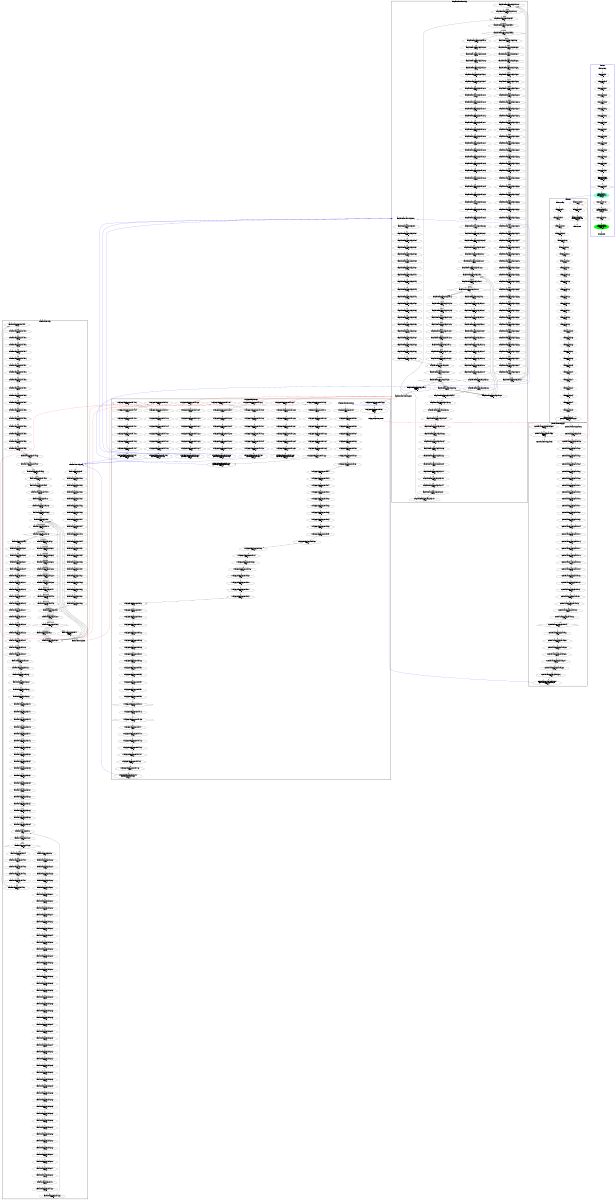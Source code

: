digraph "CFG" {
fontsize=10;
orientation="portrait";
rankdir="TB";
size="10,8";
FastAdditiveNaiveMatrixMultiply__bb127__2 [fontsize=10, label="\"FastAdditiveNaiveMatrixMultiply__bb127__2\"\nWCET=6", width="0.01"];
FastAdditiveNaiveMatrixMultiply__bb63__56 [fontsize=10, label="\"FastAdditiveNaiveMatrixMultiply__bb63__56\"\nWCET=6", width="0.01"];
FastAdditiveNaiveMatrixMultiply__bb130__14 [fontsize=10, label="\"FastAdditiveNaiveMatrixMultiply__bb130__14\"\nWCET=4", width="0.01"];
FastAdditiveNaiveMatrixMultiply__bb130__37 [fontsize=10, label="\"FastAdditiveNaiveMatrixMultiply__bb130__37\"\nWCET=4", width="0.01"];
FastAdditiveNaiveMatrixMultiply__bb31__47 [fontsize=10, label="\"FastAdditiveNaiveMatrixMultiply__bb31__47\"\nWCET=0", width="0.01"];
FastAdditiveNaiveMatrixMultiply__bb63__60 [fontsize=10, label="\"FastAdditiveNaiveMatrixMultiply__bb63__60\"\nWCET=4", width="0.01"];
FastAdditiveNaiveMatrixMultiply__bb31__21 [fontsize=10, label="\"FastAdditiveNaiveMatrixMultiply__bb31__21\"\nWCET=4", width="0.01"];
FastAdditiveNaiveMatrixMultiply__bb130__18 [fontsize=10, label="\"FastAdditiveNaiveMatrixMultiply__bb130__18\"\nWCET=4", width="0.01"];
FastAdditiveNaiveMatrixMultiply__bb161__2 [fontsize=10, label="\"FastAdditiveNaiveMatrixMultiply__bb161__2\"\nWCET=6", width="0.01"];
FastAdditiveNaiveMatrixMultiply__bb63__46 [fontsize=10, label="\"FastAdditiveNaiveMatrixMultiply__bb63__46\"\nWCET=4", width="0.01"];
FastAdditiveNaiveMatrixMultiply__bb27__1 [fontsize=10, label="\"FastAdditiveNaiveMatrixMultiply__bb27__1\"\nWCET=4", width="0.01"];
FastAdditiveNaiveMatrixMultiply__bb63__12 [fontsize=10, label="\"FastAdditiveNaiveMatrixMultiply__bb63__12\"\nWCET=4", width="0.01"];
FastAdditiveNaiveMatrixMultiply__bb31__41 [fontsize=10, label="\"FastAdditiveNaiveMatrixMultiply__bb31__41\"\nWCET=4", width="0.01"];
FastAdditiveNaiveMatrixMultiply__bb130__39 [fontsize=10, label="\"FastAdditiveNaiveMatrixMultiply__bb130__39\"\nWCET=6", width="0.01"];
FastAdditiveNaiveMatrixMultiply__bb130__9 [fontsize=10, label="\"FastAdditiveNaiveMatrixMultiply__bb130__9\"\nWCET=4", width="0.01"];
FastAdditiveNaiveMatrixMultiply__bb__50 [fontsize=10, label="\"FastAdditiveNaiveMatrixMultiply__bb__50\"\nWCET=4", width="0.01"];
FastAdditiveNaiveMatrixMultiply__bb63__74 [fontsize=10, label="\"FastAdditiveNaiveMatrixMultiply__bb63__74\"\nWCET=6", width="0.01"];
FastAdditiveNaiveMatrixMultiply__bb31__9 [fontsize=10, label="\"FastAdditiveNaiveMatrixMultiply__bb31__9\"\nWCET=4", width="0.01"];
FastAdditiveNaiveMatrixMultiply__bb164__6 [fontsize=10, label="\"FastAdditiveNaiveMatrixMultiply__bb164__6\"\nWCET=4", width="0.01"];
FastAdditiveNaiveMatrixMultiply__bb63__48 [fontsize=10, label="\"FastAdditiveNaiveMatrixMultiply__bb63__48\"\nWCET=6", width="0.01"];
FastAdditiveNaiveMatrixMultiply__bb175__3 [fontsize=10, label="\"FastAdditiveNaiveMatrixMultiply__bb175__3\"\nWCET=0", width="0.01"];
FastAdditiveNaiveMatrixMultiply__bb__35 [fontsize=10, label="\"FastAdditiveNaiveMatrixMultiply__bb__35\"\nWCET=4", width="0.01"];
FastAdditiveNaiveMatrixMultiply__bb__29 [fontsize=10, label="\"FastAdditiveNaiveMatrixMultiply__bb__29\"\nWCET=4", width="0.01"];
FastAdditiveNaiveMatrixMultiply__bb__27 [fontsize=10, label="\"FastAdditiveNaiveMatrixMultiply__bb__27\"\nWCET=4", width="0.01"];
FastAdditiveNaiveMatrixMultiply__bb63__28 [fontsize=10, label="\"FastAdditiveNaiveMatrixMultiply__bb63__28\"\nWCET=4", width="0.01"];
FastAdditiveNaiveMatrixMultiply__bb63__24 [fontsize=10, label="\"FastAdditiveNaiveMatrixMultiply__bb63__24\"\nWCET=6", width="0.01"];
FastAdditiveNaiveMatrixMultiply__bb63__50 [fontsize=10, label="\"FastAdditiveNaiveMatrixMultiply__bb63__50\"\nWCET=4", width="0.01"];
FastAdditiveNaiveMatrixMultiply__bb130__40 [fontsize=10, label="\"FastAdditiveNaiveMatrixMultiply__bb130__40\"\nWCET=0", width="0.01"];
FastAdditiveNaiveMatrixMultiply__bb31__34 [fontsize=10, label="\"FastAdditiveNaiveMatrixMultiply__bb31__34\"\nWCET=4", width="0.01"];
FastAdditiveNaiveMatrixMultiply__bb161 [fontsize=10, label="\"FastAdditiveNaiveMatrixMultiply__bb161\"\nWCET=4", width="0.01"];
FastAdditiveNaiveMatrixMultiply__bb26__1 [fontsize=10, label="\"FastAdditiveNaiveMatrixMultiply__bb26__1\"\nWCET=0", width="0.01"];
FastAdditiveNaiveMatrixMultiply__bb164__12 [fontsize=10, label="\"FastAdditiveNaiveMatrixMultiply__bb164__12\"\nWCET=0", width="0.01"];
FastAdditiveNaiveMatrixMultiply__bb31__46 [fontsize=10, label="\"FastAdditiveNaiveMatrixMultiply__bb31__46\"\nWCET=4", width="0.01"];
FastAdditiveNaiveMatrixMultiply__bb130__28 [fontsize=10, label="\"FastAdditiveNaiveMatrixMultiply__bb130__28\"\nWCET=6", width="0.01"];
FastAdditiveNaiveMatrixMultiply__bb59 [fontsize=10, label="\"FastAdditiveNaiveMatrixMultiply__bb59\"\nWCET=4", width="0.01"];
FastAdditiveNaiveMatrixMultiply__bb31__39 [fontsize=10, label="\"FastAdditiveNaiveMatrixMultiply__bb31__39\"\nWCET=4", width="0.01"];
FastAdditiveNaiveMatrixMultiply__bb63__22 [fontsize=10, label="\"FastAdditiveNaiveMatrixMultiply__bb63__22\"\nWCET=4", width="0.01"];
FastAdditiveNaiveMatrixMultiply__bb63__32 [fontsize=10, label="\"FastAdditiveNaiveMatrixMultiply__bb63__32\"\nWCET=6", width="0.01"];
FastAdditiveNaiveMatrixMultiply__bb__31 [fontsize=10, label="\"FastAdditiveNaiveMatrixMultiply__bb__31\"\nWCET=4", width="0.01"];
FastAdditiveNaiveMatrixMultiply__bb63__40 [fontsize=10, label="\"FastAdditiveNaiveMatrixMultiply__bb63__40\"\nWCET=6", width="0.01"];
FastAdditiveNaiveMatrixMultiply__bb26 [fontsize=10, label="\"FastAdditiveNaiveMatrixMultiply__bb26\"\nWCET=4", width="0.01"];
FastAdditiveNaiveMatrixMultiply__bb__40 [fontsize=10, label="\"FastAdditiveNaiveMatrixMultiply__bb__40\"\nWCET=4", width="0.01"];
FastAdditiveNaiveMatrixMultiply__bb130__2 [fontsize=10, label="\"FastAdditiveNaiveMatrixMultiply__bb130__2\"\nWCET=4", width="0.01"];
FastAdditiveNaiveMatrixMultiply__bb164 [fontsize=10, label="\"FastAdditiveNaiveMatrixMultiply__bb164\"\nWCET=4", width="0.01"];
FastAdditiveNaiveMatrixMultiply__bb63__21 [fontsize=10, label="\"FastAdditiveNaiveMatrixMultiply__bb63__21\"\nWCET=4", width="0.01"];
FastAdditiveNaiveMatrixMultiply__bb63__36 [fontsize=10, label="\"FastAdditiveNaiveMatrixMultiply__bb63__36\"\nWCET=4", width="0.01"];
FastAdditiveNaiveMatrixMultiply__bb__53 [fontsize=10, label="\"FastAdditiveNaiveMatrixMultiply__bb__53\"\nWCET=8", width="0.01"];
FastAdditiveNaiveMatrixMultiply__bb31__26 [fontsize=10, label="\"FastAdditiveNaiveMatrixMultiply__bb31__26\"\nWCET=4", width="0.01"];
FastAdditiveNaiveMatrixMultiply__bb164__2 [fontsize=10, label="\"FastAdditiveNaiveMatrixMultiply__bb164__2\"\nWCET=4", width="0.01"];
FastAdditiveNaiveMatrixMultiply__bb130__16 [fontsize=10, label="\"FastAdditiveNaiveMatrixMultiply__bb130__16\"\nWCET=6", width="0.01"];
FastAdditiveNaiveMatrixMultiply__bb31__24 [fontsize=10, label="\"FastAdditiveNaiveMatrixMultiply__bb31__24\"\nWCET=4", width="0.01"];
FastAdditiveNaiveMatrixMultiply__bb63__54 [fontsize=10, label="\"FastAdditiveNaiveMatrixMultiply__bb63__54\"\nWCET=4", width="0.01"];
FastAdditiveNaiveMatrixMultiply__bb130__21 [fontsize=10, label="\"FastAdditiveNaiveMatrixMultiply__bb130__21\"\nWCET=4", width="0.01"];
FastAdditiveNaiveMatrixMultiply__bb63__45 [fontsize=10, label="\"FastAdditiveNaiveMatrixMultiply__bb63__45\"\nWCET=4", width="0.01"];
FastAdditiveNaiveMatrixMultiply__bb__37 [fontsize=10, label="\"FastAdditiveNaiveMatrixMultiply__bb__37\"\nWCET=4", width="0.01"];
FastAdditiveNaiveMatrixMultiply__bb31 [fontsize=10, label="\"FastAdditiveNaiveMatrixMultiply__bb31\"\nWCET=4", width="0.01"];
FastAdditiveNaiveMatrixMultiply__bb130__32 [fontsize=10, label="\"FastAdditiveNaiveMatrixMultiply__bb130__32\"\nWCET=6", width="0.01"];
FastAdditiveNaiveMatrixMultiply__bb130__26 [fontsize=10, label="\"FastAdditiveNaiveMatrixMultiply__bb130__26\"\nWCET=4", width="0.01"];
FastAdditiveNaiveMatrixMultiply__bb63__61 [fontsize=10, label="\"FastAdditiveNaiveMatrixMultiply__bb63__61\"\nWCET=4", width="0.01"];
FastAdditiveNaiveMatrixMultiply__bb__65 [fontsize=10, label="\"FastAdditiveNaiveMatrixMultiply__bb__65\"\nWCET=4", width="0.01"];
FastAdditiveNaiveMatrixMultiply__bb63__53 [fontsize=10, label="\"FastAdditiveNaiveMatrixMultiply__bb63__53\"\nWCET=4", width="0.01"];
FastAdditiveNaiveMatrixMultiply__bb27 [fontsize=10, label="\"FastAdditiveNaiveMatrixMultiply__bb27\"\nWCET=4", width="0.01"];
FastAdditiveNaiveMatrixMultiply__bb63__64 [fontsize=10, label="\"FastAdditiveNaiveMatrixMultiply__bb63__64\"\nWCET=6", width="0.01"];
FastAdditiveNaiveMatrixMultiply__bb__67 [fontsize=10, label="\"FastAdditiveNaiveMatrixMultiply__bb__67\"\nWCET=0", width="0.01"];
FastAdditiveNaiveMatrixMultiply__bb22__3 [fontsize=10, label="\"FastAdditiveNaiveMatrixMultiply__bb22__3\"\nWCET=5", shape=diamond, width="0.01"];
FastAdditiveNaiveMatrixMultiply__bb63__20 [fontsize=10, label="\"FastAdditiveNaiveMatrixMultiply__bb63__20\"\nWCET=4", width="0.01"];
FastAdditiveNaiveMatrixMultiply__bb22 [fontsize=10, label="\"FastAdditiveNaiveMatrixMultiply__bb22\"\nWCET=4", width="0.01"];
FastAdditiveNaiveMatrixMultiply__bb130__36 [fontsize=10, label="\"FastAdditiveNaiveMatrixMultiply__bb130__36\"\nWCET=6", width="0.01"];
FastAdditiveNaiveMatrixMultiply__bb130__29 [fontsize=10, label="\"FastAdditiveNaiveMatrixMultiply__bb130__29\"\nWCET=4", width="0.01"];
FastAdditiveNaiveMatrixMultiply__bb130__8 [fontsize=10, label="\"FastAdditiveNaiveMatrixMultiply__bb130__8\"\nWCET=4", width="0.01"];
FastAdditiveNaiveMatrixMultiply__bb130__7 [fontsize=10, label="\"FastAdditiveNaiveMatrixMultiply__bb130__7\"\nWCET=4", width="0.01"];
FastAdditiveNaiveMatrixMultiply__bb164__5 [fontsize=10, label="\"FastAdditiveNaiveMatrixMultiply__bb164__5\"\nWCET=6", width="0.01"];
FastAdditiveNaiveMatrixMultiply__bb130__24 [fontsize=10, label="\"FastAdditiveNaiveMatrixMultiply__bb130__24\"\nWCET=6", width="0.01"];
FastAdditiveNaiveMatrixMultiply__bb63__10 [fontsize=10, label="\"FastAdditiveNaiveMatrixMultiply__bb63__10\"\nWCET=4", width="0.01"];
FastAdditiveNaiveMatrixMultiply__bb130__33 [fontsize=10, label="\"FastAdditiveNaiveMatrixMultiply__bb130__33\"\nWCET=4", width="0.01"];
FastAdditiveNaiveMatrixMultiply__bb22__1 [fontsize=10, label="\"FastAdditiveNaiveMatrixMultiply__bb22__1\"\nWCET=4", width="0.01"];
FastAdditiveNaiveMatrixMultiply__bb178 [fontsize=10, label="\"FastAdditiveNaiveMatrixMultiply__bb178\"\nRETURN\nWCET=0", width="0.01"];
FastAdditiveNaiveMatrixMultiply__bb__43 [fontsize=10, label="\"FastAdditiveNaiveMatrixMultiply__bb__43\"\nWCET=8", width="0.01"];
FastAdditiveNaiveMatrixMultiply__bb31__13 [fontsize=10, label="\"FastAdditiveNaiveMatrixMultiply__bb31__13\"\nWCET=6", width="0.01"];
FastAdditiveNaiveMatrixMultiply__bb__56 [fontsize=10, label="\"FastAdditiveNaiveMatrixMultiply__bb__56\"\nWCET=4", width="0.01"];
FastAdditiveNaiveMatrixMultiply__bb161__3 [fontsize=10, label="\"FastAdditiveNaiveMatrixMultiply__bb161__3\"\nWCET=0", width="0.01"];
FastAdditiveNaiveMatrixMultiply__bb__55 [fontsize=10, label="\"FastAdditiveNaiveMatrixMultiply__bb__55\"\nWCET=4", width="0.01"];
FastAdditiveNaiveMatrixMultiply__bb63__34 [fontsize=10, label="\"FastAdditiveNaiveMatrixMultiply__bb63__34\"\nWCET=4", width="0.01"];
FastAdditiveNaiveMatrixMultiply__bb127__3 [fontsize=10, label="\"FastAdditiveNaiveMatrixMultiply__bb127__3\"\nWCET=0", width="0.01"];
FastAdditiveNaiveMatrixMultiply__bb31__38 [fontsize=10, label="\"FastAdditiveNaiveMatrixMultiply__bb31__38\"\nWCET=6", width="0.01"];
FastAdditiveNaiveMatrixMultiply__bb63__66 [fontsize=10, label="\"FastAdditiveNaiveMatrixMultiply__bb63__66\"\nWCET=4", width="0.01"];
FastAdditiveNaiveMatrixMultiply_exit [color="white", fontsize=10, label="FastAdditiveNaiveMatrixMultiply_exit", width="0.01"];
FastAdditiveNaiveMatrixMultiply__bb63__4 [fontsize=10, label="\"FastAdditiveNaiveMatrixMultiply__bb63__4\"\nWCET=4", width="0.01"];
FastAdditiveNaiveMatrixMultiply__bb27__3 [fontsize=10, label="\"FastAdditiveNaiveMatrixMultiply__bb27__3\"\nWCET=5", shape=diamond, width="0.01"];
FastAdditiveNaiveMatrixMultiply__bb__60 [fontsize=10, label="\"FastAdditiveNaiveMatrixMultiply__bb__60\"\nWCET=10", width="0.01"];
FastAdditiveNaiveMatrixMultiply__bb31__5 [fontsize=10, label="\"FastAdditiveNaiveMatrixMultiply__bb31__5\"\nWCET=10", width="0.01"];
FastAdditiveNaiveMatrixMultiply__bb31__8 [fontsize=10, label="\"FastAdditiveNaiveMatrixMultiply__bb31__8\"\nWCET=4", width="0.01"];
FastAdditiveNaiveMatrixMultiply__bb63__58 [fontsize=10, label="\"FastAdditiveNaiveMatrixMultiply__bb63__58\"\nWCET=4", width="0.01"];
FastAdditiveNaiveMatrixMultiply__bb130 [fontsize=10, label="\"FastAdditiveNaiveMatrixMultiply__bb130\"\nWCET=4", width="0.01"];
FastAdditiveNaiveMatrixMultiply__bb31__16 [fontsize=10, label="\"FastAdditiveNaiveMatrixMultiply__bb31__16\"\nWCET=4", width="0.01"];
FastAdditiveNaiveMatrixMultiply__bb59__3 [fontsize=10, label="\"FastAdditiveNaiveMatrixMultiply__bb59__3\"\nWCET=5", shape=diamond, width="0.01"];
FastAdditiveNaiveMatrixMultiply__bb63__42 [fontsize=10, label="\"FastAdditiveNaiveMatrixMultiply__bb63__42\"\nWCET=4", width="0.01"];
FastAdditiveNaiveMatrixMultiply__bb31__2 [fontsize=10, label="\"FastAdditiveNaiveMatrixMultiply__bb31__2\"\nWCET=4", width="0.01"];
FastAdditiveNaiveMatrixMultiply__bb63__37 [fontsize=10, label="\"FastAdditiveNaiveMatrixMultiply__bb63__37\"\nWCET=4", width="0.01"];
FastAdditiveNaiveMatrixMultiply__bb31__43 [fontsize=10, label="\"FastAdditiveNaiveMatrixMultiply__bb31__43\"\nWCET=6", width="0.01"];
FastAdditiveNaiveMatrixMultiply__bb130__20 [fontsize=10, label="\"FastAdditiveNaiveMatrixMultiply__bb130__20\"\nWCET=6", width="0.01"];
FastAdditiveNaiveMatrixMultiply__bb63__44 [fontsize=10, label="\"FastAdditiveNaiveMatrixMultiply__bb63__44\"\nWCET=4", width="0.01"];
FastAdditiveNaiveMatrixMultiply__bb63__3 [fontsize=10, label="\"FastAdditiveNaiveMatrixMultiply__bb63__3\"\nWCET=6", width="0.01"];
FastAdditiveNaiveMatrixMultiply__bb63__13 [fontsize=10, label="\"FastAdditiveNaiveMatrixMultiply__bb63__13\"\nWCET=4", width="0.01"];
FastAdditiveNaiveMatrixMultiply__bb [fontsize=10, label="\"FastAdditiveNaiveMatrixMultiply__bb\"\nWCET=4", width="0.01"];
FastAdditiveNaiveMatrixMultiply__bb63__38 [fontsize=10, label="\"FastAdditiveNaiveMatrixMultiply__bb63__38\"\nWCET=4", width="0.01"];
FastAdditiveNaiveMatrixMultiply__bb130__13 [fontsize=10, label="\"FastAdditiveNaiveMatrixMultiply__bb130__13\"\nWCET=4", width="0.01"];
FastAdditiveNaiveMatrixMultiply_entry [color="white", fontsize=10, height="0.01", label="FastAdditiveNaiveMatrixMultiply_entry", width="0.01"];
FastAdditiveNaiveMatrixMultiply__bb__66 [fontsize=10, label="\"FastAdditiveNaiveMatrixMultiply__bb__66\"\nWCET=4", width="0.01"];
FastAdditiveNaiveMatrixMultiply__bb31__23 [fontsize=10, label="\"FastAdditiveNaiveMatrixMultiply__bb31__23\"\nWCET=6", width="0.01"];
FastAdditiveNaiveMatrixMultiply__bb__45 [fontsize=10, label="\"FastAdditiveNaiveMatrixMultiply__bb__45\"\nWCET=4", width="0.01"];
FastAdditiveNaiveMatrixMultiply__bb31__36 [fontsize=10, label="\"FastAdditiveNaiveMatrixMultiply__bb31__36\"\nWCET=4", width="0.01"];
FastAdditiveNaiveMatrixMultiply__bb63__7 [fontsize=10, label="\"FastAdditiveNaiveMatrixMultiply__bb63__7\"\nWCET=4", width="0.01"];
FastAdditiveNaiveMatrixMultiply__bb63__29 [fontsize=10, label="\"FastAdditiveNaiveMatrixMultiply__bb63__29\"\nWCET=4", width="0.01"];
FastAdditiveNaiveMatrixMultiply__bb63__71 [fontsize=10, label="\"FastAdditiveNaiveMatrixMultiply__bb63__71\"\nWCET=4", width="0.01"];
FastAdditiveNaiveMatrixMultiply__bb63__68 [fontsize=10, label="\"FastAdditiveNaiveMatrixMultiply__bb63__68\"\nWCET=4", width="0.01"];
FastAdditiveNaiveMatrixMultiply__bb63__18 [fontsize=10, label="\"FastAdditiveNaiveMatrixMultiply__bb63__18\"\nWCET=4", width="0.01"];
FastAdditiveNaiveMatrixMultiply__bb63__5 [fontsize=10, label="\"FastAdditiveNaiveMatrixMultiply__bb63__5\"\nWCET=4", width="0.01"];
FastAdditiveNaiveMatrixMultiply__bb63__16 [fontsize=10, label="\"FastAdditiveNaiveMatrixMultiply__bb63__16\"\nWCET=6", width="0.01"];
FastAdditiveNaiveMatrixMultiply__bb63__52 [fontsize=10, label="\"FastAdditiveNaiveMatrixMultiply__bb63__52\"\nWCET=4", width="0.01"];
FastAdditiveNaiveMatrixMultiply__bb164__8 [fontsize=10, label="\"FastAdditiveNaiveMatrixMultiply__bb164__8\"\nWCET=4", width="0.01"];
FastAdditiveNaiveMatrixMultiply__bb31__7 [fontsize=10, label="\"FastAdditiveNaiveMatrixMultiply__bb31__7\"\nWCET=4", width="0.01"];
FastAdditiveNaiveMatrixMultiply__bb130__12 [fontsize=10, label="\"FastAdditiveNaiveMatrixMultiply__bb130__12\"\nWCET=6", width="0.01"];
FastAdditiveNaiveMatrixMultiply__bb130__6 [fontsize=10, label="\"FastAdditiveNaiveMatrixMultiply__bb130__6\"\nWCET=4", width="0.01"];
FastAdditiveNaiveMatrixMultiply__bb175 [fontsize=10, label="\"FastAdditiveNaiveMatrixMultiply__bb175\"\nWCET=4", width="0.01"];
FastAdditiveNaiveMatrixMultiply__bb31__33 [fontsize=10, label="\"FastAdditiveNaiveMatrixMultiply__bb31__33\"\nWCET=6", width="0.01"];
FastAdditiveNaiveMatrixMultiply__bb130__17 [fontsize=10, label="\"FastAdditiveNaiveMatrixMultiply__bb130__17\"\nWCET=4", width="0.01"];
FastAdditiveNaiveMatrixMultiply__bb31__28 [fontsize=10, label="\"FastAdditiveNaiveMatrixMultiply__bb31__28\"\nWCET=6", width="0.01"];
FastAdditiveNaiveMatrixMultiply__bb63__30 [fontsize=10, label="\"FastAdditiveNaiveMatrixMultiply__bb63__30\"\nWCET=4", width="0.01"];
FastAdditiveNaiveMatrixMultiply__bb__64 [fontsize=10, label="\"FastAdditiveNaiveMatrixMultiply__bb__64\"\nWCET=4", width="0.01"];
FastAdditiveNaiveMatrixMultiply__bb31__44 [fontsize=10, label="\"FastAdditiveNaiveMatrixMultiply__bb31__44\"\nWCET=4", width="0.01"];
FastAdditiveNaiveMatrixMultiply__bb31__19 [fontsize=10, label="\"FastAdditiveNaiveMatrixMultiply__bb31__19\"\nWCET=4", width="0.01"];
FastAdditiveNaiveMatrixMultiply__bb__33 [fontsize=10, label="\"FastAdditiveNaiveMatrixMultiply__bb__33\"\nWCET=4", width="0.01"];
FastAdditiveNaiveMatrixMultiply__bb31__31 [fontsize=10, label="\"FastAdditiveNaiveMatrixMultiply__bb31__31\"\nWCET=4", width="0.01"];
FastAdditiveNaiveMatrixMultiply__bb31__18 [fontsize=10, label="\"FastAdditiveNaiveMatrixMultiply__bb31__18\"\nWCET=6", width="0.01"];
FastAdditiveNaiveMatrixMultiply__bb31__14 [fontsize=10, label="\"FastAdditiveNaiveMatrixMultiply__bb31__14\"\nWCET=4", width="0.01"];
FastAdditiveNaiveMatrixMultiply__bb130__10 [fontsize=10, label="\"FastAdditiveNaiveMatrixMultiply__bb130__10\"\nWCET=4", width="0.01"];
FastAdditiveNaiveMatrixMultiply__bb63__69 [fontsize=10, label="\"FastAdditiveNaiveMatrixMultiply__bb63__69\"\nWCET=4", width="0.01"];
FastAdditiveNaiveMatrixMultiply__bb31__29 [fontsize=10, label="\"FastAdditiveNaiveMatrixMultiply__bb31__29\"\nWCET=4", width="0.01"];
FastAdditiveNaiveMatrixMultiply__bb63__26 [fontsize=10, label="\"FastAdditiveNaiveMatrixMultiply__bb63__26\"\nWCET=4", width="0.01"];
FastAdditiveNaiveMatrixMultiply__bb130__25 [fontsize=10, label="\"FastAdditiveNaiveMatrixMultiply__bb130__25\"\nWCET=4", width="0.01"];
FastAdditiveNaiveMatrixMultiply__bb127 [fontsize=10, label="\"FastAdditiveNaiveMatrixMultiply__bb127\"\nWCET=4", width="0.01"];
FastAdditiveNaiveMatrixMultiply__bb164__11 [fontsize=10, label="\"FastAdditiveNaiveMatrixMultiply__bb164__11\"\nWCET=6", width="0.01"];
FastAdditiveNaiveMatrixMultiply__bb130__34 [fontsize=10, label="\"FastAdditiveNaiveMatrixMultiply__bb130__34\"\nWCET=4", width="0.01"];
FastAdditiveNaiveMatrixMultiply__bb130__22 [fontsize=10, label="\"FastAdditiveNaiveMatrixMultiply__bb130__22\"\nWCET=4", width="0.01"];
FastAdditiveNaiveMatrixMultiply__bb63__8 [fontsize=10, label="\"FastAdditiveNaiveMatrixMultiply__bb63__8\"\nWCET=4", width="0.01"];
FastAdditiveNaiveMatrixMultiply__bb63__14 [fontsize=10, label="\"FastAdditiveNaiveMatrixMultiply__bb63__14\"\nWCET=4", width="0.01"];
FastAdditiveNaiveMatrixMultiply__bb__48 [fontsize=10, label="\"FastAdditiveNaiveMatrixMultiply__bb__48\"\nWCET=8", width="0.01"];
FastAdditiveNaiveMatrixMultiply__bb31__11 [fontsize=10, label="\"FastAdditiveNaiveMatrixMultiply__bb31__11\"\nWCET=4", width="0.01"];
FastAdditiveNaiveMatrixMultiply__bb63__75 [fontsize=10, label="\"FastAdditiveNaiveMatrixMultiply__bb63__75\"\nWCET=0", width="0.01"];
FastAdditiveNaiveMatrixMultiply__bb63__6 [fontsize=10, label="\"FastAdditiveNaiveMatrixMultiply__bb63__6\"\nWCET=4", width="0.01"];
FastAdditiveNaiveMatrixMultiply__bb59__1 [fontsize=10, label="\"FastAdditiveNaiveMatrixMultiply__bb59__1\"\nWCET=4", width="0.01"];
FastAdditiveNaiveMatrixMultiply__bb130__5 [fontsize=10, label="\"FastAdditiveNaiveMatrixMultiply__bb130__5\"\nWCET=6", width="0.01"];
FastAdditiveNaiveMatrixMultiply__bb63 [fontsize=10, label="\"FastAdditiveNaiveMatrixMultiply__bb63\"\nWCET=4", width="0.01"];
FastAdditiveNaiveMatrixMultiply__bb130__30 [fontsize=10, label="\"FastAdditiveNaiveMatrixMultiply__bb130__30\"\nWCET=4", width="0.01"];
FastAdditiveNaiveMatrixMultiply__bb175__2 [fontsize=10, label="\"FastAdditiveNaiveMatrixMultiply__bb175__2\"\nWCET=6", width="0.01"];
FastAdditiveNaiveMatrixMultiply__bb63__62 [fontsize=10, label="\"FastAdditiveNaiveMatrixMultiply__bb63__62\"\nWCET=4", width="0.01"];
OptimizedStrassenMultiply_par__bb__124 [fontsize=10, label="\"OptimizedStrassenMultiply_par__bb__124\"\nWCET=4", width="0.01"];
OptimizedStrassenMultiply_par__bb36__2 [fontsize=10, label="\"OptimizedStrassenMultiply_par__bb36__2\"\nWCET=4", width="0.01"];
OptimizedStrassenMultiply_par__bb__68 [fontsize=10, label="\"OptimizedStrassenMultiply_par__bb__68\"\nWCET=4", width="0.01"];
OptimizedStrassenMultiply_par__bb__58 [fontsize=10, label="\"OptimizedStrassenMultiply_par__bb__58\"\nWCET=4", width="0.01"];
OptimizedStrassenMultiply_par__bb__62 [fontsize=10, label="\"OptimizedStrassenMultiply_par__bb__62\"\nWCET=4", width="0.01"];
OptimizedStrassenMultiply_par__bb__80 [fontsize=10, label="\"OptimizedStrassenMultiply_par__bb__80\"\nWCET=4", width="0.01"];
OptimizedStrassenMultiply_par__bb__73 [fontsize=10, label="\"OptimizedStrassenMultiply_par__bb__73\"\nWCET=4", width="0.01"];
OptimizedStrassenMultiply_par__bb__137 [fontsize=10, label="\"OptimizedStrassenMultiply_par__bb__137\"\nWCET=4", width="0.01"];
OptimizedStrassenMultiply_par__bb__60 [fontsize=10, label="\"OptimizedStrassenMultiply_par__bb__60\"\nWCET=4", width="0.01"];
OptimizedStrassenMultiply_par__bb__64 [fontsize=10, label="\"OptimizedStrassenMultiply_par__bb__64\"\nWCET=4", width="0.01"];
OptimizedStrassenMultiply_par__bb36__1 [fontsize=10, label="\"OptimizedStrassenMultiply_par__bb36__1\"\nWCET=4", width="0.01"];
OptimizedStrassenMultiply_par__bb36__6 [fontsize=10, label="\"OptimizedStrassenMultiply_par__bb36__6\"\nWCET=4", width="0.01"];
OptimizedStrassenMultiply_par__bb__70 [fontsize=10, label="\"OptimizedStrassenMultiply_par__bb__70\"\nWCET=4", width="0.01"];
OptimizedStrassenMultiply_par__bb__125 [fontsize=10, label="\"OptimizedStrassenMultiply_par__bb__125\"\nWCET=4", width="0.01"];
OptimizedStrassenMultiply_par__bb__136 [fontsize=10, label="\"OptimizedStrassenMultiply_par__bb__136\"\nWCET=10", width="0.01"];
OptimizedStrassenMultiply_par__bb36__4 [fontsize=10, label="\"OptimizedStrassenMultiply_par__bb36__4\"\nWCET=4", width="0.01"];
OptimizedStrassenMultiply_par__bb__113 [fontsize=10, label="\"OptimizedStrassenMultiply_par__bb__113\"\nWCET=4", width="0.01"];
OptimizedStrassenMultiply_par__bb__122 [fontsize=10, label="\"OptimizedStrassenMultiply_par__bb__122\"\nWCET=10", width="0.01"];
OptimizedStrassenMultiply_par__bb536 [fontsize=10, label="\"OptimizedStrassenMultiply_par__bb536\"\nRETURN\nWCET=0", width="0.01"];
OptimizedStrassenMultiply_par__bb__140 [fontsize=10, label="\"OptimizedStrassenMultiply_par__bb__140\"\nWCET=5", shape=diamond, width="0.01"];
OptimizedStrassenMultiply_par__bb__77 [fontsize=10, label="\"OptimizedStrassenMultiply_par__bb__77\"\nWCET=4", width="0.01"];
OptimizedStrassenMultiply_par__bb__129 [fontsize=10, label="\"OptimizedStrassenMultiply_par__bb__129\"\nWCET=10", width="0.01"];
OptimizedStrassenMultiply_par__bb36 [fontsize=10, label="\"OptimizedStrassenMultiply_par__bb36\"\nWCET=4", width="0.01"];
OptimizedStrassenMultiply_par__bb__66 [fontsize=10, label="\"OptimizedStrassenMultiply_par__bb__66\"\nWCET=4", width="0.01"];
OptimizedStrassenMultiply_par__bb36__7 [fontsize=10, label="OptimizedStrassenMultiply_par__bb36__7\nCALL MultiplyByDivideAndConquer\nWCET=13", width="0.01"];
OptimizedStrassenMultiply_par__bb36__3 [fontsize=10, label="\"OptimizedStrassenMultiply_par__bb36__3\"\nWCET=4", width="0.01"];
OptimizedStrassenMultiply_par__bb__132 [fontsize=10, label="\"OptimizedStrassenMultiply_par__bb__132\"\nWCET=4", width="0.01"];
OptimizedStrassenMultiply_par__bb__109 [fontsize=10, label="\"OptimizedStrassenMultiply_par__bb__109\"\nWCET=4", width="0.01"];
OptimizedStrassenMultiply_par__bb__111 [fontsize=10, label="\"OptimizedStrassenMultiply_par__bb__111\"\nWCET=4", width="0.01"];
OptimizedStrassenMultiply_par__bb__85 [fontsize=10, label="\"OptimizedStrassenMultiply_par__bb__85\"\nWCET=14", width="0.01"];
OptimizedStrassenMultiply_par__bb__117 [fontsize=10, label="\"OptimizedStrassenMultiply_par__bb__117\"\nWCET=4", width="0.01"];
OptimizedStrassenMultiply_par__bb [fontsize=10, label="\"OptimizedStrassenMultiply_par__bb\"\nWCET=4", width="0.01"];
OptimizedStrassenMultiply_par__bb36__8 [fontsize=10, label="\"OptimizedStrassenMultiply_par__bb36__8\"\nWCET=0", width="0.01"];
OptimizedStrassenMultiply_par__bb__75 [fontsize=10, label="\"OptimizedStrassenMultiply_par__bb__75\"\nWCET=8", width="0.01"];
OptimizedStrassenMultiply_par__bb__138 [fontsize=10, label="\"OptimizedStrassenMultiply_par__bb__138\"\nWCET=4", width="0.01"];
OptimizedStrassenMultiply_par__bb__118 [fontsize=10, label="\"OptimizedStrassenMultiply_par__bb__118\"\nWCET=4", width="0.01"];
OptimizedStrassenMultiply_par__bb36__5 [fontsize=10, label="\"OptimizedStrassenMultiply_par__bb36__5\"\nWCET=4", width="0.01"];
OptimizedStrassenMultiply_par_entry [color="white", fontsize=10, height="0.01", label="OptimizedStrassenMultiply_par_entry", width="0.01"];
OptimizedStrassenMultiply_par_exit [color="white", fontsize=10, label="OptimizedStrassenMultiply_par_exit", width="0.01"];
OptimizedStrassenMultiply_par__bb__131 [fontsize=10, label="\"OptimizedStrassenMultiply_par__bb__131\"\nWCET=4", width="0.01"];
FastNaiveMatrixMultiply__bb149__9 [fontsize=10, label="\"FastNaiveMatrixMultiply__bb149__9\"\nWCET=4", width="0.01"];
FastNaiveMatrixMultiply__bb82__72 [fontsize=10, label="\"FastNaiveMatrixMultiply__bb82__72\"\nWCET=4", width="0.01"];
FastNaiveMatrixMultiply__bb197 [fontsize=10, label="\"FastNaiveMatrixMultiply__bb197\"\nRETURN\nWCET=0", width="0.01"];
FastNaiveMatrixMultiply__bb31__9 [fontsize=10, label="\"FastNaiveMatrixMultiply__bb31__9\"\nWCET=6", width="0.01"];
FastNaiveMatrixMultiply__bb82__74 [fontsize=10, label="\"FastNaiveMatrixMultiply__bb82__74\"\nWCET=4", width="0.01"];
FastNaiveMatrixMultiply__bb149__7 [fontsize=10, label="\"FastNaiveMatrixMultiply__bb149__7\"\nWCET=4", width="0.01"];
FastNaiveMatrixMultiply__bb82__13 [fontsize=10, label="\"FastNaiveMatrixMultiply__bb82__13\"\nWCET=4", width="0.01"];
FastNaiveMatrixMultiply__bb82__32 [fontsize=10, label="\"FastNaiveMatrixMultiply__bb82__32\"\nWCET=4", width="0.01"];
FastNaiveMatrixMultiply__bb82__27 [fontsize=10, label="\"FastNaiveMatrixMultiply__bb82__27\"\nWCET=4", width="0.01"];
FastNaiveMatrixMultiply__bb82__58 [fontsize=10, label="\"FastNaiveMatrixMultiply__bb82__58\"\nWCET=4", width="0.01"];
FastNaiveMatrixMultiply__bb31__54 [fontsize=10, label="\"FastNaiveMatrixMultiply__bb31__54\"\nWCET=4", width="0.01"];
FastNaiveMatrixMultiply__bb82__38 [fontsize=10, label="\"FastNaiveMatrixMultiply__bb82__38\"\nWCET=6", width="0.01"];
FastNaiveMatrixMultiply__bb82__43 [fontsize=10, label="\"FastNaiveMatrixMultiply__bb82__43\"\nWCET=4", width="0.01"];
FastNaiveMatrixMultiply__bb31__22 [fontsize=10, label="\"FastNaiveMatrixMultiply__bb31__22\"\nWCET=6", width="0.01"];
FastNaiveMatrixMultiply__bb78__3 [fontsize=10, label="\"FastNaiveMatrixMultiply__bb78__3\"\nWCET=5", shape=diamond, width="0.01"];
FastNaiveMatrixMultiply__bb149__36 [fontsize=10, label="\"FastNaiveMatrixMultiply__bb149__36\"\nWCET=6", width="0.01"];
FastNaiveMatrixMultiply__bb82__34 [fontsize=10, label="\"FastNaiveMatrixMultiply__bb82__34\"\nWCET=4", width="0.01"];
FastNaiveMatrixMultiply__bb82 [fontsize=10, label="\"FastNaiveMatrixMultiply__bb82\"\nWCET=4", width="0.01"];
FastNaiveMatrixMultiply__bb149__22 [fontsize=10, label="\"FastNaiveMatrixMultiply__bb149__22\"\nWCET=4", width="0.01"];
FastNaiveMatrixMultiply__bb__51 [fontsize=10, label="\"FastNaiveMatrixMultiply__bb__51\"\nWCET=4", width="0.01"];
FastNaiveMatrixMultiply__bb31__34 [fontsize=10, label="\"FastNaiveMatrixMultiply__bb31__34\"\nWCET=4", width="0.01"];
FastNaiveMatrixMultiply__bb31__62 [fontsize=10, label="\"FastNaiveMatrixMultiply__bb31__62\"\nWCET=4", width="0.01"];
FastNaiveMatrixMultiply__bb82__52 [fontsize=10, label="\"FastNaiveMatrixMultiply__bb82__52\"\nWCET=4", width="0.01"];
FastNaiveMatrixMultiply__bb82__66 [fontsize=10, label="\"FastNaiveMatrixMultiply__bb82__66\"\nWCET=4", width="0.01"];
FastNaiveMatrixMultiply__bb82__64 [fontsize=10, label="\"FastNaiveMatrixMultiply__bb82__64\"\nWCET=4", width="0.01"];
FastNaiveMatrixMultiply__bb__54 [fontsize=10, label="\"FastNaiveMatrixMultiply__bb__54\"\nWCET=8", width="0.01"];
FastNaiveMatrixMultiply__bb31__24 [fontsize=10, label="\"FastNaiveMatrixMultiply__bb31__24\"\nWCET=4", width="0.01"];
FastNaiveMatrixMultiply__bb31__38 [fontsize=10, label="\"FastNaiveMatrixMultiply__bb31__38\"\nWCET=4", width="0.01"];
FastNaiveMatrixMultiply__bb82__59 [fontsize=10, label="\"FastNaiveMatrixMultiply__bb82__59\"\nWCET=4", width="0.01"];
FastNaiveMatrixMultiply__bb149__24 [fontsize=10, label="\"FastNaiveMatrixMultiply__bb149__24\"\nWCET=6", width="0.01"];
FastNaiveMatrixMultiply__bb82__62 [fontsize=10, label="\"FastNaiveMatrixMultiply__bb82__62\"\nWCET=6", width="0.01"];
FastNaiveMatrixMultiply__bb31__7 [fontsize=10, label="\"FastNaiveMatrixMultiply__bb31__7\"\nWCET=4", width="0.01"];
FastNaiveMatrixMultiply__bb31__15 [fontsize=10, label="\"FastNaiveMatrixMultiply__bb31__15\"\nWCET=4", width="0.01"];
FastNaiveMatrixMultiply__bb82__16 [fontsize=10, label="\"FastNaiveMatrixMultiply__bb82__16\"\nWCET=4", width="0.01"];
FastNaiveMatrixMultiply__bb26__1 [fontsize=10, label="\"FastNaiveMatrixMultiply__bb26__1\"\nWCET=0", width="0.01"];
FastNaiveMatrixMultiply__bb146__3 [fontsize=10, label="\"FastNaiveMatrixMultiply__bb146__3\"\nWCET=0", width="0.01"];
FastNaiveMatrixMultiply__bb31__20 [fontsize=10, label="\"FastNaiveMatrixMultiply__bb31__20\"\nWCET=4", width="0.01"];
FastNaiveMatrixMultiply__bb__34 [fontsize=10, label="\"FastNaiveMatrixMultiply__bb__34\"\nWCET=4", width="0.01"];
FastNaiveMatrixMultiply__bb149__5 [fontsize=10, label="\"FastNaiveMatrixMultiply__bb149__5\"\nWCET=6", width="0.01"];
FastNaiveMatrixMultiply__bb31__14 [fontsize=10, label="\"FastNaiveMatrixMultiply__bb31__14\"\nWCET=4", width="0.01"];
FastNaiveMatrixMultiply__bb31__48 [fontsize=10, label="\"FastNaiveMatrixMultiply__bb31__48\"\nWCET=4", width="0.01"];
FastNaiveMatrixMultiply__bb149__25 [fontsize=10, label="\"FastNaiveMatrixMultiply__bb149__25\"\nWCET=4", width="0.01"];
FastNaiveMatrixMultiply__bb27 [fontsize=10, label="\"FastNaiveMatrixMultiply__bb27\"\nWCET=4", width="0.01"];
FastNaiveMatrixMultiply__bb31__29 [fontsize=10, label="\"FastNaiveMatrixMultiply__bb31__29\"\nWCET=6", width="0.01"];
FastNaiveMatrixMultiply__bb82__40 [fontsize=10, label="\"FastNaiveMatrixMultiply__bb82__40\"\nWCET=4", width="0.01"];
FastNaiveMatrixMultiply__bb180 [fontsize=10, label="\"FastNaiveMatrixMultiply__bb180\"\nWCET=4", width="0.01"];
FastNaiveMatrixMultiply__bb31__17 [fontsize=10, label="\"FastNaiveMatrixMultiply__bb31__17\"\nWCET=4", width="0.01"];
FastNaiveMatrixMultiply__bb82__8 [fontsize=10, label="\"FastNaiveMatrixMultiply__bb82__8\"\nWCET=4", width="0.01"];
FastNaiveMatrixMultiply__bb82__44 [fontsize=10, label="\"FastNaiveMatrixMultiply__bb82__44\"\nWCET=4", width="0.01"];
FastNaiveMatrixMultiply__bb82__26 [fontsize=10, label="\"FastNaiveMatrixMultiply__bb82__26\"\nWCET=4", width="0.01"];
FastNaiveMatrixMultiply__bb31__50 [fontsize=10, label="\"FastNaiveMatrixMultiply__bb31__50\"\nWCET=6", width="0.01"];
FastNaiveMatrixMultiply__bb183__6 [fontsize=10, label="\"FastNaiveMatrixMultiply__bb183__6\"\nWCET=4", width="0.01"];
FastNaiveMatrixMultiply__bb31__41 [fontsize=10, label="\"FastNaiveMatrixMultiply__bb31__41\"\nWCET=4", width="0.01"];
FastNaiveMatrixMultiply__bb31__61 [fontsize=10, label="\"FastNaiveMatrixMultiply__bb31__61\"\nWCET=4", width="0.01"];
FastNaiveMatrixMultiply__bb82__4 [fontsize=10, label="\"FastNaiveMatrixMultiply__bb82__4\"\nWCET=4", width="0.01"];
FastNaiveMatrixMultiply__bb31__36 [fontsize=10, label="\"FastNaiveMatrixMultiply__bb31__36\"\nWCET=6", width="0.01"];
FastNaiveMatrixMultiply__bb82__14 [fontsize=10, label="\"FastNaiveMatrixMultiply__bb82__14\"\nWCET=4", width="0.01"];
FastNaiveMatrixMultiply__bb82__19 [fontsize=10, label="\"FastNaiveMatrixMultiply__bb82__19\"\nWCET=4", width="0.01"];
FastNaiveMatrixMultiply__bb149__34 [fontsize=10, label="\"FastNaiveMatrixMultiply__bb149__34\"\nWCET=4", width="0.01"];
FastNaiveMatrixMultiply__bb82__75 [fontsize=10, label="\"FastNaiveMatrixMultiply__bb82__75\"\nWCET=0", width="0.01"];
FastNaiveMatrixMultiply__bb26 [fontsize=10, label="\"FastNaiveMatrixMultiply__bb26\"\nWCET=4", width="0.01"];
FastNaiveMatrixMultiply__bb180__3 [fontsize=10, label="\"FastNaiveMatrixMultiply__bb180__3\"\nWCET=0", width="0.01"];
FastNaiveMatrixMultiply__bb31 [fontsize=10, label="\"FastNaiveMatrixMultiply__bb31\"\nWCET=4", width="0.01"];
FastNaiveMatrixMultiply__bb31__68 [fontsize=10, label="\"FastNaiveMatrixMultiply__bb31__68\"\nWCET=4", width="0.01"];
FastNaiveMatrixMultiply__bb31__26 [fontsize=10, label="\"FastNaiveMatrixMultiply__bb31__26\"\nWCET=4", width="0.01"];
FastNaiveMatrixMultiply__bb194__2 [fontsize=10, label="\"FastNaiveMatrixMultiply__bb194__2\"\nWCET=6", width="0.01"];
FastNaiveMatrixMultiply__bb31__33 [fontsize=10, label="\"FastNaiveMatrixMultiply__bb31__33\"\nWCET=4", width="0.01"];
FastNaiveMatrixMultiply__bb82__6 [fontsize=10, label="\"FastNaiveMatrixMultiply__bb82__6\"\nWCET=4", width="0.01"];
FastNaiveMatrixMultiply__bb149__37 [fontsize=10, label="\"FastNaiveMatrixMultiply__bb149__37\"\nWCET=4", width="0.01"];
FastNaiveMatrixMultiply__bb__32 [fontsize=10, label="\"FastNaiveMatrixMultiply__bb__32\"\nWCET=4", width="0.01"];
FastNaiveMatrixMultiply__bb__56 [fontsize=10, label="\"FastNaiveMatrixMultiply__bb__56\"\nWCET=4", width="0.01"];
FastNaiveMatrixMultiply__bb82__5 [fontsize=10, label="\"FastNaiveMatrixMultiply__bb82__5\"\nWCET=4", width="0.01"];
FastNaiveMatrixMultiply__bb__38 [fontsize=10, label="\"FastNaiveMatrixMultiply__bb__38\"\nWCET=4", width="0.01"];
FastNaiveMatrixMultiply__bb149__26 [fontsize=10, label="\"FastNaiveMatrixMultiply__bb149__26\"\nWCET=4", width="0.01"];
FastNaiveMatrixMultiply__bb82__22 [fontsize=10, label="\"FastNaiveMatrixMultiply__bb82__22\"\nWCET=6", width="0.01"];
FastNaiveMatrixMultiply__bb31__27 [fontsize=10, label="\"FastNaiveMatrixMultiply__bb31__27\"\nWCET=4", width="0.01"];
FastNaiveMatrixMultiply__bb183__12 [fontsize=10, label="\"FastNaiveMatrixMultiply__bb183__12\"\nWCET=0", width="0.01"];
FastNaiveMatrixMultiply__bb149__16 [fontsize=10, label="\"FastNaiveMatrixMultiply__bb149__16\"\nWCET=6", width="0.01"];
FastNaiveMatrixMultiply__bb31__40 [fontsize=10, label="\"FastNaiveMatrixMultiply__bb31__40\"\nWCET=4", width="0.01"];
FastNaiveMatrixMultiply__bb31__43 [fontsize=10, label="\"FastNaiveMatrixMultiply__bb31__43\"\nWCET=6", width="0.01"];
FastNaiveMatrixMultiply_entry [color="white", fontsize=10, height="0.01", label="FastNaiveMatrixMultiply_entry", width="0.01"];
FastNaiveMatrixMultiply__bb82__46 [fontsize=10, label="\"FastNaiveMatrixMultiply__bb82__46\"\nWCET=6", width="0.01"];
FastNaiveMatrixMultiply__bb149__13 [fontsize=10, label="\"FastNaiveMatrixMultiply__bb149__13\"\nWCET=4", width="0.01"];
FastNaiveMatrixMultiply__bb149__8 [fontsize=10, label="\"FastNaiveMatrixMultiply__bb149__8\"\nWCET=4", width="0.01"];
FastNaiveMatrixMultiply__bb183 [fontsize=10, label="\"FastNaiveMatrixMultiply__bb183\"\nWCET=4", width="0.01"];
FastNaiveMatrixMultiply__bb27__1 [fontsize=10, label="\"FastNaiveMatrixMultiply__bb27__1\"\nWCET=4", width="0.01"];
FastNaiveMatrixMultiply__bb82__28 [fontsize=10, label="\"FastNaiveMatrixMultiply__bb82__28\"\nWCET=4", width="0.01"];
FastNaiveMatrixMultiply__bb149__40 [fontsize=10, label="\"FastNaiveMatrixMultiply__bb149__40\"\nWCET=0", width="0.01"];
FastNaiveMatrixMultiply__bb31__45 [fontsize=10, label="\"FastNaiveMatrixMultiply__bb31__45\"\nWCET=4", width="0.01"];
FastNaiveMatrixMultiply__bb78__1 [fontsize=10, label="\"FastNaiveMatrixMultiply__bb78__1\"\nWCET=4", width="0.01"];
FastNaiveMatrixMultiply__bb31__19 [fontsize=10, label="\"FastNaiveMatrixMultiply__bb31__19\"\nWCET=4", width="0.01"];
FastNaiveMatrixMultiply__bb149__14 [fontsize=10, label="\"FastNaiveMatrixMultiply__bb149__14\"\nWCET=4", width="0.01"];
FastNaiveMatrixMultiply__bb22__1 [fontsize=10, label="\"FastNaiveMatrixMultiply__bb22__1\"\nWCET=4", width="0.01"];
FastNaiveMatrixMultiply__bb146__2 [fontsize=10, label="\"FastNaiveMatrixMultiply__bb146__2\"\nWCET=6", width="0.01"];
FastNaiveMatrixMultiply__bb183__11 [fontsize=10, label="\"FastNaiveMatrixMultiply__bb183__11\"\nWCET=6", width="0.01"];
FastNaiveMatrixMultiply__bb82__30 [fontsize=10, label="\"FastNaiveMatrixMultiply__bb82__30\"\nWCET=6", width="0.01"];
FastNaiveMatrixMultiply__bb82__70 [fontsize=10, label="\"FastNaiveMatrixMultiply__bb82__70\"\nWCET=6", width="0.01"];
FastNaiveMatrixMultiply__bb31__31 [fontsize=10, label="\"FastNaiveMatrixMultiply__bb31__31\"\nWCET=4", width="0.01"];
FastNaiveMatrixMultiply__bb31__55 [fontsize=10, label="\"FastNaiveMatrixMultiply__bb31__55\"\nWCET=4", width="0.01"];
FastNaiveMatrixMultiply__bb31__5 [fontsize=10, label="\"FastNaiveMatrixMultiply__bb31__5\"\nWCET=10", width="0.01"];
FastNaiveMatrixMultiply__bb [fontsize=10, label="\"FastNaiveMatrixMultiply__bb\"\nWCET=4", width="0.01"];
FastNaiveMatrixMultiply__bb31__66 [fontsize=10, label="\"FastNaiveMatrixMultiply__bb31__66\"\nWCET=4", width="0.01"];
FastNaiveMatrixMultiply__bb149__21 [fontsize=10, label="\"FastNaiveMatrixMultiply__bb149__21\"\nWCET=4", width="0.01"];
FastNaiveMatrixMultiply__bb31__59 [fontsize=10, label="\"FastNaiveMatrixMultiply__bb31__59\"\nWCET=4", width="0.01"];
FastNaiveMatrixMultiply__bb194 [fontsize=10, label="\"FastNaiveMatrixMultiply__bb194\"\nWCET=4", width="0.01"];
FastNaiveMatrixMultiply__bb149__30 [fontsize=10, label="\"FastNaiveMatrixMultiply__bb149__30\"\nWCET=4", width="0.01"];
FastNaiveMatrixMultiply__bb82__54 [fontsize=10, label="\"FastNaiveMatrixMultiply__bb82__54\"\nWCET=6", width="0.01"];
FastNaiveMatrixMultiply__bb149__39 [fontsize=10, label="\"FastNaiveMatrixMultiply__bb149__39\"\nWCET=6", width="0.01"];
FastNaiveMatrixMultiply__bb31__13 [fontsize=10, label="\"FastNaiveMatrixMultiply__bb31__13\"\nWCET=4", width="0.01"];
FastNaiveMatrixMultiply__bb149__12 [fontsize=10, label="\"FastNaiveMatrixMultiply__bb149__12\"\nWCET=6", width="0.01"];
FastNaiveMatrixMultiply__bb82__18 [fontsize=10, label="\"FastNaiveMatrixMultiply__bb82__18\"\nWCET=4", width="0.01"];
FastNaiveMatrixMultiply__bb__57 [fontsize=10, label="\"FastNaiveMatrixMultiply__bb__57\"\nWCET=4", width="0.01"];
FastNaiveMatrixMultiply__bb149__2 [fontsize=10, label="\"FastNaiveMatrixMultiply__bb149__2\"\nWCET=4", width="0.01"];
FastNaiveMatrixMultiply__bb82__20 [fontsize=10, label="\"FastNaiveMatrixMultiply__bb82__20\"\nWCET=4", width="0.01"];
FastNaiveMatrixMultiply__bb149__32 [fontsize=10, label="\"FastNaiveMatrixMultiply__bb149__32\"\nWCET=6", width="0.01"];
FastNaiveMatrixMultiply__bb149__17 [fontsize=10, label="\"FastNaiveMatrixMultiply__bb149__17\"\nWCET=4", width="0.01"];
FastNaiveMatrixMultiply__bb194__3 [fontsize=10, label="\"FastNaiveMatrixMultiply__bb194__3\"\nWCET=0", width="0.01"];
FastNaiveMatrixMultiply_exit [color="white", fontsize=10, label="FastNaiveMatrixMultiply_exit", width="0.01"];
FastNaiveMatrixMultiply__bb82__11 [fontsize=10, label="\"FastNaiveMatrixMultiply__bb82__11\"\nWCET=6", width="0.01"];
FastNaiveMatrixMultiply__bb78 [fontsize=10, label="\"FastNaiveMatrixMultiply__bb78\"\nWCET=4", width="0.01"];
FastNaiveMatrixMultiply__bb146 [fontsize=10, label="\"FastNaiveMatrixMultiply__bb146\"\nWCET=4", width="0.01"];
FastNaiveMatrixMultiply__bb__61 [fontsize=10, label="\"FastNaiveMatrixMultiply__bb__61\"\nWCET=10", width="0.01"];
FastNaiveMatrixMultiply__bb__41 [fontsize=10, label="\"FastNaiveMatrixMultiply__bb__41\"\nWCET=4", width="0.01"];
FastNaiveMatrixMultiply__bb__30 [fontsize=10, label="\"FastNaiveMatrixMultiply__bb__30\"\nWCET=4", width="0.01"];
FastNaiveMatrixMultiply__bb149 [fontsize=10, label="\"FastNaiveMatrixMultiply__bb149\"\nWCET=4", width="0.01"];
FastNaiveMatrixMultiply__bb82__36 [fontsize=10, label="\"FastNaiveMatrixMultiply__bb82__36\"\nWCET=4", width="0.01"];
FastNaiveMatrixMultiply__bb31__11 [fontsize=10, label="\"FastNaiveMatrixMultiply__bb31__11\"\nWCET=4", width="0.01"];
FastNaiveMatrixMultiply__bb82__24 [fontsize=10, label="\"FastNaiveMatrixMultiply__bb82__24\"\nWCET=4", width="0.01"];
FastNaiveMatrixMultiply__bb31__64 [fontsize=10, label="\"FastNaiveMatrixMultiply__bb31__64\"\nWCET=6", width="0.01"];
FastNaiveMatrixMultiply__bb31__52 [fontsize=10, label="\"FastNaiveMatrixMultiply__bb31__52\"\nWCET=4", width="0.01"];
FastNaiveMatrixMultiply__bb22__3 [fontsize=10, label="\"FastNaiveMatrixMultiply__bb22__3\"\nWCET=5", shape=diamond, width="0.01"];
FastNaiveMatrixMultiply__bb82__56 [fontsize=10, label="\"FastNaiveMatrixMultiply__bb82__56\"\nWCET=4", width="0.01"];
FastNaiveMatrixMultiply__bb183__5 [fontsize=10, label="\"FastNaiveMatrixMultiply__bb183__5\"\nWCET=6", width="0.01"];
FastNaiveMatrixMultiply__bb__36 [fontsize=10, label="\"FastNaiveMatrixMultiply__bb__36\"\nWCET=4", width="0.01"];
FastNaiveMatrixMultiply__bb82__35 [fontsize=10, label="\"FastNaiveMatrixMultiply__bb82__35\"\nWCET=4", width="0.01"];
FastNaiveMatrixMultiply__bb82__12 [fontsize=10, label="\"FastNaiveMatrixMultiply__bb82__12\"\nWCET=4", width="0.01"];
FastNaiveMatrixMultiply__bb82__51 [fontsize=10, label="\"FastNaiveMatrixMultiply__bb82__51\"\nWCET=4", width="0.01"];
FastNaiveMatrixMultiply__bb31__47 [fontsize=10, label="\"FastNaiveMatrixMultiply__bb31__47\"\nWCET=4", width="0.01"];
FastNaiveMatrixMultiply__bb82__48 [fontsize=10, label="\"FastNaiveMatrixMultiply__bb82__48\"\nWCET=4", width="0.01"];
FastNaiveMatrixMultiply__bb149__28 [fontsize=10, label="\"FastNaiveMatrixMultiply__bb149__28\"\nWCET=6", width="0.01"];
FastNaiveMatrixMultiply__bb82__3 [fontsize=10, label="\"FastNaiveMatrixMultiply__bb82__3\"\nWCET=6", width="0.01"];
FastNaiveMatrixMultiply__bb__66 [fontsize=10, label="\"FastNaiveMatrixMultiply__bb__66\"\nWCET=4", width="0.01"];
FastNaiveMatrixMultiply__bb__46 [fontsize=10, label="\"FastNaiveMatrixMultiply__bb__46\"\nWCET=4", width="0.01"];
FastNaiveMatrixMultiply__bb149__10 [fontsize=10, label="\"FastNaiveMatrixMultiply__bb149__10\"\nWCET=4", width="0.01"];
FastNaiveMatrixMultiply__bb__49 [fontsize=10, label="\"FastNaiveMatrixMultiply__bb__49\"\nWCET=8", width="0.01"];
FastNaiveMatrixMultiply__bb82__42 [fontsize=10, label="\"FastNaiveMatrixMultiply__bb82__42\"\nWCET=4", width="0.01"];
FastNaiveMatrixMultiply__bb82__60 [fontsize=10, label="\"FastNaiveMatrixMultiply__bb82__60\"\nWCET=4", width="0.01"];
FastNaiveMatrixMultiply__bb149__6 [fontsize=10, label="\"FastNaiveMatrixMultiply__bb149__6\"\nWCET=4", width="0.01"];
FastNaiveMatrixMultiply__bb__67 [fontsize=10, label="\"FastNaiveMatrixMultiply__bb__67\"\nWCET=4", width="0.01"];
FastNaiveMatrixMultiply__bb__44 [fontsize=10, label="\"FastNaiveMatrixMultiply__bb__44\"\nWCET=8", width="0.01"];
FastNaiveMatrixMultiply__bb149__20 [fontsize=10, label="\"FastNaiveMatrixMultiply__bb149__20\"\nWCET=6", width="0.01"];
FastNaiveMatrixMultiply__bb__68 [fontsize=10, label="\"FastNaiveMatrixMultiply__bb__68\"\nWCET=0", width="0.01"];
FastNaiveMatrixMultiply__bb149__29 [fontsize=10, label="\"FastNaiveMatrixMultiply__bb149__29\"\nWCET=4", width="0.01"];
FastNaiveMatrixMultiply__bb183__2 [fontsize=10, label="\"FastNaiveMatrixMultiply__bb183__2\"\nWCET=4", width="0.01"];
FastNaiveMatrixMultiply__bb149__33 [fontsize=10, label="\"FastNaiveMatrixMultiply__bb149__33\"\nWCET=4", width="0.01"];
FastNaiveMatrixMultiply__bb27__3 [fontsize=10, label="\"FastNaiveMatrixMultiply__bb27__3\"\nWCET=5", shape=diamond, width="0.01"];
FastNaiveMatrixMultiply__bb__28 [fontsize=10, label="\"FastNaiveMatrixMultiply__bb__28\"\nWCET=4", width="0.01"];
FastNaiveMatrixMultiply__bb22 [fontsize=10, label="\"FastNaiveMatrixMultiply__bb22\"\nWCET=4", width="0.01"];
FastNaiveMatrixMultiply__bb31__57 [fontsize=10, label="\"FastNaiveMatrixMultiply__bb31__57\"\nWCET=6", width="0.01"];
FastNaiveMatrixMultiply__bb__65 [fontsize=10, label="\"FastNaiveMatrixMultiply__bb__65\"\nWCET=4", width="0.01"];
FastNaiveMatrixMultiply__bb149__18 [fontsize=10, label="\"FastNaiveMatrixMultiply__bb149__18\"\nWCET=4", width="0.01"];
FastNaiveMatrixMultiply__bb82__68 [fontsize=10, label="\"FastNaiveMatrixMultiply__bb82__68\"\nWCET=4", width="0.01"];
FastNaiveMatrixMultiply__bb82__50 [fontsize=10, label="\"FastNaiveMatrixMultiply__bb82__50\"\nWCET=4", width="0.01"];
FastNaiveMatrixMultiply__bb82__67 [fontsize=10, label="\"FastNaiveMatrixMultiply__bb82__67\"\nWCET=4", width="0.01"];
FastNaiveMatrixMultiply__bb180__2 [fontsize=10, label="\"FastNaiveMatrixMultiply__bb180__2\"\nWCET=6", width="0.01"];
FastNaiveMatrixMultiply__bb31__10 [fontsize=10, label="\"FastNaiveMatrixMultiply__bb31__10\"\nWCET=4", width="0.01"];
FastNaiveMatrixMultiply__bb183__8 [fontsize=10, label="\"FastNaiveMatrixMultiply__bb183__8\"\nWCET=4", width="0.01"];
FastNaiveMatrixMultiply__bb31__69 [fontsize=10, label="\"FastNaiveMatrixMultiply__bb31__69\"\nWCET=0", width="0.01"];
FastNaiveMatrixMultiply__bb31__2 [fontsize=10, label="\"FastNaiveMatrixMultiply__bb31__2\"\nWCET=4", width="0.01"];
_thrFunc0___bb__11 [fontsize=10, label="\"_thrFunc0___bb__11\"\nWCET=4", width="0.01"];
_thrFunc0___bb [fontsize=10, label="\"_thrFunc0___bb\"\nWCET=4", width="0.01"];
_thrFunc0___bb__16 [fontsize=10, label="\"_thrFunc0___bb__16\"\nWCET=4", width="0.01"];
_thrFunc0___bb__9 [fontsize=10, label="\"_thrFunc0___bb__9\"\nWCET=4", width="0.01"];
_thrFunc0___bb__21 [fontsize=10, label="\"_thrFunc0___bb__21\"\nWCET=4", width="0.01"];
_thrFunc0___bb__28 [fontsize=10, label="\"_thrFunc0___bb__28\"\nWCET=4", width="0.01"];
_thrFunc0___bb__18 [fontsize=10, label="\"_thrFunc0___bb__18\"\nWCET=4", width="0.01"];
_thrFunc0__exit [color="white", fontsize=10, label="_thrFunc0__exit", width="0.01"];
_thrFunc0___bb__30 [fontsize=10, label="\"_thrFunc0___bb__30\"\nWCET=6", width="0.01"];
_thrFunc0___bb__26 [fontsize=10, label="\"_thrFunc0___bb__26\"\nWCET=4", width="0.01"];
_thrFunc0___bb19 [fontsize=10, label="_thrFunc0___bb19\n(_thrFunc0_)leaving_single\nWCET=13", width="0.01"];
_thrFunc0___bb__25 [fontsize=10, label="\"_thrFunc0___bb__25\"\nWCET=6", width="0.01"];
_thrFunc0___bb__20 [fontsize=10, label="\"_thrFunc0___bb__20\"\nWCET=6", width="0.01"];
_thrFunc0___bb19__1 [fontsize=10, label="\"_thrFunc0___bb19__1\"\nWCET=0", width="0.01"];
_thrFunc0___bb__23 [fontsize=10, label="\"_thrFunc0___bb__23\"\nWCET=4", width="0.01"];
_thrFunc0___bb17__1 [fontsize=10, label="\"_thrFunc0___bb17__1\"\nWCET=0", width="0.01"];
_thrFunc0___bb20 [color=green, fontsize=10, label="_thrFunc0___bb20\n(_thrFunc0_)taskwait\nWCET=13", style=filled, width="0.01"];
_thrFunc0___bb__31 [fontsize=10, label="\"_thrFunc0___bb__31\"\nWCET=4", width="0.01"];
_thrFunc0___bb17 [color=aquamarine, fontsize=10, label="_thrFunc0___bb17\nCREATE _taskFunc7_\nWCET=13", style=filled, width="0.01"];
_thrFunc0__entry [color="white", fontsize=10, height="0.01", label="_thrFunc0__entry", width="0.01"];
_thrFunc0___bb__13 [fontsize=10, label="\"_thrFunc0___bb__13\"\nWCET=4", width="0.01"];
_thrFunc0___bb__15 [fontsize=10, label="\"_thrFunc0___bb__15\"\nWCET=4", width="0.01"];
_thrFunc0___bb__34 [fontsize=10, label="\"_thrFunc0___bb__34\"\nWCET=5", shape=diamond, width="0.01"];
_thrFunc0___bb__32 [fontsize=10, label="_thrFunc0___bb__32\n(_thrFunc0_)mysingle\nWCET=13", width="0.01"];
_taskFunc7__exit [color="white", fontsize=10, label="_taskFunc7__exit", width="0.01"];
_taskFunc7___bb [fontsize=10, label="\"_taskFunc7___bb\"\nWCET=4", width="0.01"];
_taskFunc7___bb__43 [fontsize=10, label="\"_taskFunc7___bb__43\"\nWCET=4", width="0.01"];
_taskFunc7___bb__47 [fontsize=10, label="\"_taskFunc7___bb__47\"\nWCET=0", width="0.01"];
_taskFunc7___bb__46 [fontsize=10, label="_taskFunc7___bb__46\nCALL OptimizedStrassenMultiply_par\nWCET=13", width="0.01"];
_taskFunc7___bb__18 [fontsize=10, label="\"_taskFunc7___bb__18\"\nWCET=4", width="0.01"];
_taskFunc7___bb__32 [fontsize=10, label="\"_taskFunc7___bb__32\"\nWCET=4", width="0.01"];
_taskFunc7___bb__15 [fontsize=10, label="\"_taskFunc7___bb__15\"\nWCET=4", width="0.01"];
_taskFunc7___bb__38 [fontsize=10, label="\"_taskFunc7___bb__38\"\nWCET=4", width="0.01"];
_taskFunc7___bb__21 [fontsize=10, label="\"_taskFunc7___bb__21\"\nWCET=4", width="0.01"];
_taskFunc7___bb__26 [fontsize=10, label="\"_taskFunc7___bb__26\"\nWCET=4", width="0.01"];
_taskFunc7___bb__13 [fontsize=10, label="\"_taskFunc7___bb__13\"\nWCET=4", width="0.01"];
_taskFunc7___bb__30 [fontsize=10, label="\"_taskFunc7___bb__30\"\nWCET=6", width="0.01"];
_taskFunc7___bb__28 [fontsize=10, label="\"_taskFunc7___bb__28\"\nWCET=4", width="0.01"];
_taskFunc7___bb__45 [fontsize=10, label="\"_taskFunc7___bb__45\"\nWCET=4", width="0.01"];
_taskFunc7___bb__33 [fontsize=10, label="\"_taskFunc7___bb__33\"\nWCET=4", width="0.01"];
_taskFunc7___bb29 [fontsize=10, label="\"_taskFunc7___bb29\"\nWCET=4", width="0.01"];
_taskFunc7___bb__31 [fontsize=10, label="\"_taskFunc7___bb__31\"\nWCET=4", width="0.01"];
_taskFunc7___bb__37 [fontsize=10, label="\"_taskFunc7___bb__37\"\nWCET=4", width="0.01"];
_taskFunc7__entry [color="white", fontsize=10, height="0.01", label="_taskFunc7__entry", width="0.01"];
_taskFunc7___bb__16 [fontsize=10, label="\"_taskFunc7___bb__16\"\nWCET=4", width="0.01"];
_taskFunc7___bb__35 [fontsize=10, label="\"_taskFunc7___bb__35\"\nWCET=4", width="0.01"];
_taskFunc7___bb__20 [fontsize=10, label="\"_taskFunc7___bb__20\"\nWCET=6", width="0.01"];
_taskFunc7___bb__9 [fontsize=10, label="\"_taskFunc7___bb__9\"\nWCET=4", width="0.01"];
_taskFunc7___bb__25 [fontsize=10, label="\"_taskFunc7___bb__25\"\nWCET=6", width="0.01"];
_taskFunc7___bb__39 [fontsize=10, label="\"_taskFunc7___bb__39\"\nWCET=4", width="0.01"];
_taskFunc7___bb29__2 [fontsize=10, label="_taskFunc7___bb29__2\n(_taskFunc7_)taskenv_free\nWCET=13", width="0.01"];
_taskFunc7___bb__42 [fontsize=10, label="\"_taskFunc7___bb__42\"\nWCET=4", width="0.01"];
_taskFunc7___bb__23 [fontsize=10, label="\"_taskFunc7___bb__23\"\nWCET=4", width="0.01"];
_taskFunc7___bb__36 [fontsize=10, label="\"_taskFunc7___bb__36\"\nWCET=4", width="0.01"];
_taskFunc7___bb__41 [fontsize=10, label="\"_taskFunc7___bb__41\"\nWCET=4", width="0.01"];
_taskFunc7___bb__34 [fontsize=10, label="\"_taskFunc7___bb__34\"\nWCET=4", width="0.01"];
_taskFunc7___bb__44 [fontsize=10, label="\"_taskFunc7___bb__44\"\nWCET=4", width="0.01"];
_taskFunc7___bb__11 [fontsize=10, label="\"_taskFunc7___bb__11\"\nWCET=4", width="0.01"];
_taskFunc7___bb__40 [fontsize=10, label="\"_taskFunc7___bb__40\"\nWCET=4", width="0.01"];
MultiplyByDivideAndConquer__bb__70 [fontsize=10, label="\"MultiplyByDivideAndConquer__bb__70\"\nWCET=4", width="0.01"];
MultiplyByDivideAndConquer__bb147__14 [fontsize=10, label="\"MultiplyByDivideAndConquer__bb147__14\"\nWCET=4", width="0.01"];
MultiplyByDivideAndConquer__bb147__10 [fontsize=10, label="\"MultiplyByDivideAndConquer__bb147__10\"\nWCET=4", width="0.01"];
MultiplyByDivideAndConquer__bb176__18 [fontsize=10, label="\"MultiplyByDivideAndConquer__bb176__18\"\nWCET=4", width="0.01"];
MultiplyByDivideAndConquer__bb176__12 [fontsize=10, label="\"MultiplyByDivideAndConquer__bb176__12\"\nWCET=4", width="0.01"];
MultiplyByDivideAndConquer__bb176__13 [fontsize=10, label="\"MultiplyByDivideAndConquer__bb176__13\"\nWCET=4", width="0.01"];
MultiplyByDivideAndConquer__bb__97 [fontsize=10, label="\"MultiplyByDivideAndConquer__bb__97\"\nWCET=10", width="0.01"];
MultiplyByDivideAndConquer__bb176__17 [fontsize=10, label="\"MultiplyByDivideAndConquer__bb176__17\"\nWCET=4", width="0.01"];
MultiplyByDivideAndConquer__bb176__2 [fontsize=10, label="\"MultiplyByDivideAndConquer__bb176__2\"\nWCET=4", width="0.01"];
MultiplyByDivideAndConquer__bb__22 [fontsize=10, label="\"MultiplyByDivideAndConquer__bb__22\"\nWCET=4", width="0.01"];
MultiplyByDivideAndConquer__bb__63 [fontsize=10, label="\"MultiplyByDivideAndConquer__bb__63\"\nWCET=10", width="0.01"];
MultiplyByDivideAndConquer__bb147__32 [fontsize=10, label="\"MultiplyByDivideAndConquer__bb147__32\"\nWCET=0", width="0.01"];
MultiplyByDivideAndConquer__bb176__24 [fontsize=10, label="\"MultiplyByDivideAndConquer__bb176__24\"\nWCET=4", width="0.01"];
MultiplyByDivideAndConquer__bb__86 [fontsize=10, label="\"MultiplyByDivideAndConquer__bb__86\"\nWCET=4", width="0.01"];
MultiplyByDivideAndConquer__bb147__19 [fontsize=10, label="\"MultiplyByDivideAndConquer__bb147__19\"\nWCET=4", width="0.01"];
MultiplyByDivideAndConquer__bb176__14 [fontsize=10, label="\"MultiplyByDivideAndConquer__bb176__14\"\nWCET=4", width="0.01"];
MultiplyByDivideAndConquer__bb147__13 [fontsize=10, label="\"MultiplyByDivideAndConquer__bb147__13\"\nWCET=4", width="0.01"];
MultiplyByDivideAndConquer__bb__46 [fontsize=10, label="\"MultiplyByDivideAndConquer__bb__46\"\nWCET=8", width="0.01"];
MultiplyByDivideAndConquer__bb [fontsize=10, label="\"MultiplyByDivideAndConquer__bb\"\nWCET=4", width="0.01"];
MultiplyByDivideAndConquer__bb__32 [fontsize=10, label="\"MultiplyByDivideAndConquer__bb__32\"\nWCET=4", width="0.01"];
MultiplyByDivideAndConquer__bb__80 [fontsize=10, label="\"MultiplyByDivideAndConquer__bb__80\"\nWCET=10", width="0.01"];
MultiplyByDivideAndConquer_entry [color="white", fontsize=10, height="0.01", label="MultiplyByDivideAndConquer_entry", width="0.01"];
MultiplyByDivideAndConquer__bb147__18 [fontsize=10, label="\"MultiplyByDivideAndConquer__bb147__18\"\nWCET=4", width="0.01"];
MultiplyByDivideAndConquer__bb__26 [fontsize=10, label="\"MultiplyByDivideAndConquer__bb__26\"\nWCET=4", width="0.01"];
MultiplyByDivideAndConquer__bb__92 [fontsize=10, label="\"MultiplyByDivideAndConquer__bb__92\"\nWCET=14", width="0.01"];
MultiplyByDivideAndConquer__bb__98 [fontsize=10, label="\"MultiplyByDivideAndConquer__bb__98\"\nWCET=4", width="0.01"];
MultiplyByDivideAndConquer__bb176__30 [fontsize=10, label="\"MultiplyByDivideAndConquer__bb176__30\"\nWCET=4", width="0.01"];
MultiplyByDivideAndConquer__bb176__28 [fontsize=10, label="\"MultiplyByDivideAndConquer__bb176__28\"\nWCET=4", width="0.01"];
MultiplyByDivideAndConquer__bb147 [fontsize=10, label="\"MultiplyByDivideAndConquer__bb147\"\nWCET=4", width="0.01"];
MultiplyByDivideAndConquer__bb176__20 [fontsize=10, label="\"MultiplyByDivideAndConquer__bb176__20\"\nWCET=4", width="0.01"];
MultiplyByDivideAndConquer__bb147__16 [fontsize=10, label="\"MultiplyByDivideAndConquer__bb147__16\"\nWCET=4", width="0.01"];
MultiplyByDivideAndConquer__bb__69 [fontsize=10, label="\"MultiplyByDivideAndConquer__bb__69\"\nWCET=4", width="0.01"];
MultiplyByDivideAndConquer__bb176__10 [fontsize=10, label="\"MultiplyByDivideAndConquer__bb176__10\"\nWCET=4", width="0.01"];
MultiplyByDivideAndConquer__bb147__20 [fontsize=10, label="\"MultiplyByDivideAndConquer__bb147__20\"\nWCET=4", width="0.01"];
MultiplyByDivideAndConquer__bb__88 [fontsize=10, label="\"MultiplyByDivideAndConquer__bb__88\"\nWCET=4", width="0.01"];
MultiplyByDivideAndConquer__bb__58 [fontsize=10, label="\"MultiplyByDivideAndConquer__bb__58\"\nWCET=14", width="0.01"];
MultiplyByDivideAndConquer__bb__94 [fontsize=10, label="\"MultiplyByDivideAndConquer__bb__94\"\nWCET=4", width="0.01"];
MultiplyByDivideAndConquer__bb__68 [fontsize=10, label="\"MultiplyByDivideAndConquer__bb__68\"\nWCET=10", width="0.01"];
MultiplyByDivideAndConquer__bb__64 [fontsize=10, label="\"MultiplyByDivideAndConquer__bb__64\"\nWCET=4", width="0.01"];
MultiplyByDivideAndConquer__bb147__5 [fontsize=10, label="\"MultiplyByDivideAndConquer__bb147__5\"\nWCET=4", width="0.01"];
MultiplyByDivideAndConquer__bb__81 [fontsize=10, label="\"MultiplyByDivideAndConquer__bb__81\"\nWCET=4", width="0.01"];
MultiplyByDivideAndConquer__bb__28 [fontsize=10, label="\"MultiplyByDivideAndConquer__bb__28\"\nWCET=4", width="0.01"];
MultiplyByDivideAndConquer__bb147__26 [fontsize=10, label="\"MultiplyByDivideAndConquer__bb147__26\"\nWCET=4", width="0.01"];
MultiplyByDivideAndConquer__bb176__19 [fontsize=10, label="\"MultiplyByDivideAndConquer__bb176__19\"\nWCET=4", width="0.01"];
MultiplyByDivideAndConquer__bb__48 [fontsize=10, label="\"MultiplyByDivideAndConquer__bb__48\"\nWCET=4", width="0.01"];
MultiplyByDivideAndConquer__bb147__3 [fontsize=10, label="\"MultiplyByDivideAndConquer__bb147__3\"\nWCET=4", width="0.01"];
MultiplyByDivideAndConquer__bb147__7 [fontsize=10, label="MultiplyByDivideAndConquer__bb147__7\nCALL FastNaiveMatrixMultiply\nWCET=13", width="0.01"];
MultiplyByDivideAndConquer__bb147__15 [fontsize=10, label="MultiplyByDivideAndConquer__bb147__15\nCALL FastNaiveMatrixMultiply\nWCET=13", width="0.01"];
MultiplyByDivideAndConquer__bb176__25 [fontsize=10, label="\"MultiplyByDivideAndConquer__bb176__25\"\nWCET=4", width="0.01"];
MultiplyByDivideAndConquer__bb__47 [fontsize=10, label="\"MultiplyByDivideAndConquer__bb__47\"\nWCET=4", width="0.01"];
MultiplyByDivideAndConquer__bb__75 [fontsize=10, label="\"MultiplyByDivideAndConquer__bb__75\"\nWCET=14", width="0.01"];
MultiplyByDivideAndConquer__bb176__5 [fontsize=10, label="\"MultiplyByDivideAndConquer__bb176__5\"\nWCET=4", width="0.01"];
MultiplyByDivideAndConquer__bb147__4 [fontsize=10, label="\"MultiplyByDivideAndConquer__bb147__4\"\nWCET=4", width="0.01"];
MultiplyByDivideAndConquer__bb176__4 [fontsize=10, label="\"MultiplyByDivideAndConquer__bb176__4\"\nWCET=4", width="0.01"];
MultiplyByDivideAndConquer__bb__24 [fontsize=10, label="\"MultiplyByDivideAndConquer__bb__24\"\nWCET=4", width="0.01"];
MultiplyByDivideAndConquer__bb__100 [fontsize=10, label="\"MultiplyByDivideAndConquer__bb__100\"\nWCET=5", shape=diamond, width="0.01"];
MultiplyByDivideAndConquer__bb147__9 [fontsize=10, label="\"MultiplyByDivideAndConquer__bb147__9\"\nWCET=4", width="0.01"];
MultiplyByDivideAndConquer__bb176__6 [fontsize=10, label="\"MultiplyByDivideAndConquer__bb176__6\"\nWCET=4", width="0.01"];
MultiplyByDivideAndConquer__bb176__29 [fontsize=10, label="\"MultiplyByDivideAndConquer__bb176__29\"\nWCET=4", width="0.01"];
MultiplyByDivideAndConquer__bb115 [fontsize=10, label="\"MultiplyByDivideAndConquer__bb115\"\nWCET=4", width="0.01"];
MultiplyByDivideAndConquer__bb147__25 [fontsize=10, label="\"MultiplyByDivideAndConquer__bb147__25\"\nWCET=4", width="0.01"];
MultiplyByDivideAndConquer__bb147__11 [fontsize=10, label="\"MultiplyByDivideAndConquer__bb147__11\"\nWCET=4", width="0.01"];
MultiplyByDivideAndConquer__bb176 [fontsize=10, label="\"MultiplyByDivideAndConquer__bb176\"\nWCET=4", width="0.01"];
MultiplyByDivideAndConquer__bb__20 [fontsize=10, label="\"MultiplyByDivideAndConquer__bb__20\"\nWCET=4", width="0.01"];
MultiplyByDivideAndConquer__bb__54 [fontsize=10, label="\"MultiplyByDivideAndConquer__bb__54\"\nWCET=4", width="0.01"];
MultiplyByDivideAndConquer__bb147__6 [fontsize=10, label="\"MultiplyByDivideAndConquer__bb147__6\"\nWCET=4", width="0.01"];
MultiplyByDivideAndConquer__bb176__7 [fontsize=10, label="MultiplyByDivideAndConquer__bb176__7\nCALL FastAdditiveNaiveMatrixMultiply\nWCET=13", width="0.01"];
MultiplyByDivideAndConquer__bb176__31 [fontsize=10, label="MultiplyByDivideAndConquer__bb176__31\nCALL FastAdditiveNaiveMatrixMultiply\nWCET=13", width="0.01"];
MultiplyByDivideAndConquer__bb__53 [fontsize=10, label="\"MultiplyByDivideAndConquer__bb__53\"\nWCET=4", width="0.01"];
MultiplyByDivideAndConquer__bb__60 [fontsize=10, label="\"MultiplyByDivideAndConquer__bb__60\"\nWCET=4", width="0.01"];
MultiplyByDivideAndConquer__bb__30 [fontsize=10, label="\"MultiplyByDivideAndConquer__bb__30\"\nWCET=4", width="0.01"];
MultiplyByDivideAndConquer__bb__71 [fontsize=10, label="\"MultiplyByDivideAndConquer__bb__71\"\nWCET=4", width="0.01"];
MultiplyByDivideAndConquer__bb176__15 [fontsize=10, label="MultiplyByDivideAndConquer__bb176__15\nCALL FastAdditiveNaiveMatrixMultiply\nWCET=13", width="0.01"];
MultiplyByDivideAndConquer__bb147__1 [fontsize=10, label="\"MultiplyByDivideAndConquer__bb147__1\"\nWCET=4", width="0.01"];
MultiplyByDivideAndConquer__bb176__21 [fontsize=10, label="\"MultiplyByDivideAndConquer__bb176__21\"\nWCET=4", width="0.01"];
MultiplyByDivideAndConquer__bb147__28 [fontsize=10, label="\"MultiplyByDivideAndConquer__bb147__28\"\nWCET=4", width="0.01"];
MultiplyByDivideAndConquer__bb__52 [fontsize=10, label="\"MultiplyByDivideAndConquer__bb__52\"\nWCET=4", width="0.01"];
MultiplyByDivideAndConquer__bb176__11 [fontsize=10, label="\"MultiplyByDivideAndConquer__bb176__11\"\nWCET=4", width="0.01"];
MultiplyByDivideAndConquer__bb176__8 [fontsize=10, label="\"MultiplyByDivideAndConquer__bb176__8\"\nWCET=4", width="0.01"];
MultiplyByDivideAndConquer__bb176__26 [fontsize=10, label="\"MultiplyByDivideAndConquer__bb176__26\"\nWCET=4", width="0.01"];
MultiplyByDivideAndConquer__bb__51 [fontsize=10, label="\"MultiplyByDivideAndConquer__bb__51\"\nWCET=10", width="0.01"];
MultiplyByDivideAndConquer__bb147__8 [fontsize=10, label="\"MultiplyByDivideAndConquer__bb147__8\"\nWCET=4", width="0.01"];
MultiplyByDivideAndConquer_exit [color="white", fontsize=10, label="MultiplyByDivideAndConquer_exit", width="0.01"];
MultiplyByDivideAndConquer__bb__85 [fontsize=10, label="\"MultiplyByDivideAndConquer__bb__85\"\nWCET=10", width="0.01"];
MultiplyByDivideAndConquer__bb__87 [fontsize=10, label="\"MultiplyByDivideAndConquer__bb__87\"\nWCET=4", width="0.01"];
MultiplyByDivideAndConquer__bb__44 [fontsize=10, label="\"MultiplyByDivideAndConquer__bb__44\"\nWCET=4", width="0.01"];
MultiplyByDivideAndConquer__bb147__29 [fontsize=10, label="\"MultiplyByDivideAndConquer__bb147__29\"\nWCET=4", width="0.01"];
MultiplyByDivideAndConquer__bb176__3 [fontsize=10, label="\"MultiplyByDivideAndConquer__bb176__3\"\nWCET=4", width="0.01"];
MultiplyByDivideAndConquer__bb176__1 [fontsize=10, label="\"MultiplyByDivideAndConquer__bb176__1\"\nWCET=4", width="0.01"];
MultiplyByDivideAndConquer__bb176__22 [fontsize=10, label="\"MultiplyByDivideAndConquer__bb176__22\"\nWCET=4", width="0.01"];
MultiplyByDivideAndConquer__bb147__23 [fontsize=10, label="MultiplyByDivideAndConquer__bb147__23\nCALL FastNaiveMatrixMultiply\nWCET=13", width="0.01"];
MultiplyByDivideAndConquer__bb__76 [fontsize=10, label="\"MultiplyByDivideAndConquer__bb__76\"\nWCET=4", width="0.01"];
MultiplyByDivideAndConquer__bb205 [fontsize=10, label="\"MultiplyByDivideAndConquer__bb205\"\nRETURN\nWCET=0", width="0.01"];
MultiplyByDivideAndConquer__bb147__21 [fontsize=10, label="\"MultiplyByDivideAndConquer__bb147__21\"\nWCET=4", width="0.01"];
MultiplyByDivideAndConquer__bb176__27 [fontsize=10, label="\"MultiplyByDivideAndConquer__bb176__27\"\nWCET=4", width="0.01"];
MultiplyByDivideAndConquer__bb147__30 [fontsize=10, label="\"MultiplyByDivideAndConquer__bb147__30\"\nWCET=4", width="0.01"];
MultiplyByDivideAndConquer__bb176__32 [fontsize=10, label="\"MultiplyByDivideAndConquer__bb176__32\"\nWCET=0", width="0.01"];
MultiplyByDivideAndConquer__bb147__27 [fontsize=10, label="\"MultiplyByDivideAndConquer__bb147__27\"\nWCET=4", width="0.01"];
MultiplyByDivideAndConquer__bb__65 [fontsize=10, label="\"MultiplyByDivideAndConquer__bb__65\"\nWCET=4", width="0.01"];
MultiplyByDivideAndConquer__bb147__24 [fontsize=10, label="\"MultiplyByDivideAndConquer__bb147__24\"\nWCET=4", width="0.01"];
MultiplyByDivideAndConquer__bb__77 [fontsize=10, label="\"MultiplyByDivideAndConquer__bb__77\"\nWCET=4", width="0.01"];
MultiplyByDivideAndConquer__bb147__12 [fontsize=10, label="\"MultiplyByDivideAndConquer__bb147__12\"\nWCET=4", width="0.01"];
MultiplyByDivideAndConquer__bb176__9 [fontsize=10, label="\"MultiplyByDivideAndConquer__bb176__9\"\nWCET=4", width="0.01"];
MultiplyByDivideAndConquer__bb115__2 [fontsize=10, label="\"MultiplyByDivideAndConquer__bb115__2\"\nWCET=5", shape=diamond, width="0.01"];
MultiplyByDivideAndConquer__bb176__23 [fontsize=10, label="MultiplyByDivideAndConquer__bb176__23\nCALL FastAdditiveNaiveMatrixMultiply\nWCET=13", width="0.01"];
MultiplyByDivideAndConquer__bb147__17 [fontsize=10, label="\"MultiplyByDivideAndConquer__bb147__17\"\nWCET=4", width="0.01"];
MultiplyByDivideAndConquer__bb147__31 [fontsize=10, label="MultiplyByDivideAndConquer__bb147__31\nCALL FastNaiveMatrixMultiply\nWCET=13", width="0.01"];
MultiplyByDivideAndConquer__bb147__2 [fontsize=10, label="\"MultiplyByDivideAndConquer__bb147__2\"\nWCET=4", width="0.01"];
MultiplyByDivideAndConquer__bb176__16 [fontsize=10, label="\"MultiplyByDivideAndConquer__bb176__16\"\nWCET=4", width="0.01"];
MultiplyByDivideAndConquer__bb__59 [fontsize=10, label="\"MultiplyByDivideAndConquer__bb__59\"\nWCET=4", width="0.01"];
MultiplyByDivideAndConquer__bb147__22 [fontsize=10, label="\"MultiplyByDivideAndConquer__bb147__22\"\nWCET=4", width="0.01"];
MultiplyByDivideAndConquer__bb__93 [fontsize=10, label="\"MultiplyByDivideAndConquer__bb__93\"\nWCET=4", width="0.01"];
MultiplyByDivideAndConquer__bb__82 [fontsize=10, label="\"MultiplyByDivideAndConquer__bb__82\"\nWCET=4", width="0.01"];
FastAdditiveNaiveMatrixMultiply__bb127__2 -> FastAdditiveNaiveMatrixMultiply__bb127__3  [key=0];
FastAdditiveNaiveMatrixMultiply__bb127__2 -> FastAdditiveNaiveMatrixMultiply__bb127__3  [key=1];
FastAdditiveNaiveMatrixMultiply__bb127__2 -> FastAdditiveNaiveMatrixMultiply__bb127__3  [key=2];
FastAdditiveNaiveMatrixMultiply__bb63__56 -> FastAdditiveNaiveMatrixMultiply__bb63__58  [key=0];
FastAdditiveNaiveMatrixMultiply__bb63__56 -> FastAdditiveNaiveMatrixMultiply__bb63__58  [key=1];
FastAdditiveNaiveMatrixMultiply__bb63__56 -> FastAdditiveNaiveMatrixMultiply__bb63__58  [key=2];
FastAdditiveNaiveMatrixMultiply__bb130__14 -> FastAdditiveNaiveMatrixMultiply__bb130__16  [key=0];
FastAdditiveNaiveMatrixMultiply__bb130__37 -> FastAdditiveNaiveMatrixMultiply__bb130__39  [key=0];
FastAdditiveNaiveMatrixMultiply__bb31__47 -> FastAdditiveNaiveMatrixMultiply__bb59  [key=0];
FastAdditiveNaiveMatrixMultiply__bb63__60 -> FastAdditiveNaiveMatrixMultiply__bb63__61  [key=0];
FastAdditiveNaiveMatrixMultiply__bb63__60 -> FastAdditiveNaiveMatrixMultiply__bb63__61  [key=1];
FastAdditiveNaiveMatrixMultiply__bb63__60 -> FastAdditiveNaiveMatrixMultiply__bb63__61  [key=2];
FastAdditiveNaiveMatrixMultiply__bb31__21 -> FastAdditiveNaiveMatrixMultiply__bb31__23  [key=0];
FastAdditiveNaiveMatrixMultiply__bb130__18 -> FastAdditiveNaiveMatrixMultiply__bb130__20  [key=0];
FastAdditiveNaiveMatrixMultiply__bb161__2 -> FastAdditiveNaiveMatrixMultiply__bb161__3  [key=0];
FastAdditiveNaiveMatrixMultiply__bb63__46 -> FastAdditiveNaiveMatrixMultiply__bb63__48  [key=0];
FastAdditiveNaiveMatrixMultiply__bb63__46 -> FastAdditiveNaiveMatrixMultiply__bb63__48  [key=1];
FastAdditiveNaiveMatrixMultiply__bb63__46 -> FastAdditiveNaiveMatrixMultiply__bb63__48  [key=2];
FastAdditiveNaiveMatrixMultiply__bb27__1 -> FastAdditiveNaiveMatrixMultiply__bb27__3  [key=0];
FastAdditiveNaiveMatrixMultiply__bb27__1 -> FastAdditiveNaiveMatrixMultiply__bb27__3  [key=1];
FastAdditiveNaiveMatrixMultiply__bb27__1 -> FastAdditiveNaiveMatrixMultiply__bb27__3  [key=2];
FastAdditiveNaiveMatrixMultiply__bb27__1 -> FastAdditiveNaiveMatrixMultiply__bb27__3  [key=3];
FastAdditiveNaiveMatrixMultiply__bb63__12 -> FastAdditiveNaiveMatrixMultiply__bb63__13  [key=0];
FastAdditiveNaiveMatrixMultiply__bb63__12 -> FastAdditiveNaiveMatrixMultiply__bb63__13  [key=1];
FastAdditiveNaiveMatrixMultiply__bb63__12 -> FastAdditiveNaiveMatrixMultiply__bb63__13  [key=2];
FastAdditiveNaiveMatrixMultiply__bb31__41 -> FastAdditiveNaiveMatrixMultiply__bb31__43  [key=0];
FastAdditiveNaiveMatrixMultiply__bb130__39 -> FastAdditiveNaiveMatrixMultiply__bb130__40  [key=0];
FastAdditiveNaiveMatrixMultiply__bb130__9 -> FastAdditiveNaiveMatrixMultiply__bb130__10  [key=0];
FastAdditiveNaiveMatrixMultiply__bb__50 -> FastAdditiveNaiveMatrixMultiply__bb__53  [key=0];
FastAdditiveNaiveMatrixMultiply__bb63__74 -> FastAdditiveNaiveMatrixMultiply__bb63__75  [key=0];
FastAdditiveNaiveMatrixMultiply__bb63__74 -> FastAdditiveNaiveMatrixMultiply__bb63__75  [key=1];
FastAdditiveNaiveMatrixMultiply__bb63__74 -> FastAdditiveNaiveMatrixMultiply__bb63__75  [key=2];
FastAdditiveNaiveMatrixMultiply__bb31__9 -> FastAdditiveNaiveMatrixMultiply__bb31__11  [key=0];
FastAdditiveNaiveMatrixMultiply__bb164__6 -> FastAdditiveNaiveMatrixMultiply__bb164__8  [key=0];
FastAdditiveNaiveMatrixMultiply__bb164__6 -> FastAdditiveNaiveMatrixMultiply__bb164__8  [key=1];
FastAdditiveNaiveMatrixMultiply__bb164__6 -> FastAdditiveNaiveMatrixMultiply__bb164__8  [key=2];
FastAdditiveNaiveMatrixMultiply__bb63__48 -> FastAdditiveNaiveMatrixMultiply__bb63__50  [key=0];
FastAdditiveNaiveMatrixMultiply__bb63__48 -> FastAdditiveNaiveMatrixMultiply__bb63__50  [key=1];
FastAdditiveNaiveMatrixMultiply__bb63__48 -> FastAdditiveNaiveMatrixMultiply__bb63__50  [key=2];
FastAdditiveNaiveMatrixMultiply__bb175__3 -> FastAdditiveNaiveMatrixMultiply__bb22  [key=0];
FastAdditiveNaiveMatrixMultiply__bb175__3 -> FastAdditiveNaiveMatrixMultiply__bb22  [key=1];
FastAdditiveNaiveMatrixMultiply__bb175__3 -> FastAdditiveNaiveMatrixMultiply__bb22  [key=2];
FastAdditiveNaiveMatrixMultiply__bb__35 -> FastAdditiveNaiveMatrixMultiply__bb__37  [key=0];
FastAdditiveNaiveMatrixMultiply__bb__29 -> FastAdditiveNaiveMatrixMultiply__bb__31  [key=0];
FastAdditiveNaiveMatrixMultiply__bb__27 -> FastAdditiveNaiveMatrixMultiply__bb__29  [key=0];
FastAdditiveNaiveMatrixMultiply__bb63__28 -> FastAdditiveNaiveMatrixMultiply__bb63__29  [key=0];
FastAdditiveNaiveMatrixMultiply__bb63__28 -> FastAdditiveNaiveMatrixMultiply__bb63__29  [key=1];
FastAdditiveNaiveMatrixMultiply__bb63__28 -> FastAdditiveNaiveMatrixMultiply__bb63__29  [key=2];
FastAdditiveNaiveMatrixMultiply__bb63__24 -> FastAdditiveNaiveMatrixMultiply__bb63__26  [key=0];
FastAdditiveNaiveMatrixMultiply__bb63__24 -> FastAdditiveNaiveMatrixMultiply__bb63__26  [key=1];
FastAdditiveNaiveMatrixMultiply__bb63__24 -> FastAdditiveNaiveMatrixMultiply__bb63__26  [key=2];
FastAdditiveNaiveMatrixMultiply__bb63__50 -> FastAdditiveNaiveMatrixMultiply__bb63__52  [key=0];
FastAdditiveNaiveMatrixMultiply__bb63__50 -> FastAdditiveNaiveMatrixMultiply__bb63__52  [key=1];
FastAdditiveNaiveMatrixMultiply__bb63__50 -> FastAdditiveNaiveMatrixMultiply__bb63__52  [key=2];
FastAdditiveNaiveMatrixMultiply__bb130__40 -> FastAdditiveNaiveMatrixMultiply__bb161  [key=0];
FastAdditiveNaiveMatrixMultiply__bb31__34 -> FastAdditiveNaiveMatrixMultiply__bb31__36  [key=0];
FastAdditiveNaiveMatrixMultiply__bb161 -> FastAdditiveNaiveMatrixMultiply__bb161__2  [key=0];
FastAdditiveNaiveMatrixMultiply__bb26__1 -> FastAdditiveNaiveMatrixMultiply__bb27  [key=0];
FastAdditiveNaiveMatrixMultiply__bb26__1 -> FastAdditiveNaiveMatrixMultiply__bb27  [key=1];
FastAdditiveNaiveMatrixMultiply__bb26__1 -> FastAdditiveNaiveMatrixMultiply__bb27  [key=2];
FastAdditiveNaiveMatrixMultiply__bb164__12 -> FastAdditiveNaiveMatrixMultiply__bb175  [key=0];
FastAdditiveNaiveMatrixMultiply__bb164__12 -> FastAdditiveNaiveMatrixMultiply__bb175  [key=1];
FastAdditiveNaiveMatrixMultiply__bb164__12 -> FastAdditiveNaiveMatrixMultiply__bb175  [key=2];
FastAdditiveNaiveMatrixMultiply__bb31__46 -> FastAdditiveNaiveMatrixMultiply__bb31__47  [key=0];
FastAdditiveNaiveMatrixMultiply__bb130__28 -> FastAdditiveNaiveMatrixMultiply__bb130__29  [key=0];
FastAdditiveNaiveMatrixMultiply__bb59 -> FastAdditiveNaiveMatrixMultiply__bb59__1  [key=0];
FastAdditiveNaiveMatrixMultiply__bb59 -> FastAdditiveNaiveMatrixMultiply__bb59__1  [key=1];
FastAdditiveNaiveMatrixMultiply__bb59 -> FastAdditiveNaiveMatrixMultiply__bb59__1  [key=2];
FastAdditiveNaiveMatrixMultiply__bb59 -> FastAdditiveNaiveMatrixMultiply__bb59__1  [key=3];
FastAdditiveNaiveMatrixMultiply__bb31__39 -> FastAdditiveNaiveMatrixMultiply__bb31__41  [key=0];
FastAdditiveNaiveMatrixMultiply__bb63__22 -> FastAdditiveNaiveMatrixMultiply__bb63__24  [key=0];
FastAdditiveNaiveMatrixMultiply__bb63__22 -> FastAdditiveNaiveMatrixMultiply__bb63__24  [key=1];
FastAdditiveNaiveMatrixMultiply__bb63__22 -> FastAdditiveNaiveMatrixMultiply__bb63__24  [key=2];
FastAdditiveNaiveMatrixMultiply__bb63__32 -> FastAdditiveNaiveMatrixMultiply__bb63__34  [key=0];
FastAdditiveNaiveMatrixMultiply__bb63__32 -> FastAdditiveNaiveMatrixMultiply__bb63__34  [key=1];
FastAdditiveNaiveMatrixMultiply__bb63__32 -> FastAdditiveNaiveMatrixMultiply__bb63__34  [key=2];
FastAdditiveNaiveMatrixMultiply__bb__31 -> FastAdditiveNaiveMatrixMultiply__bb__33  [key=0];
FastAdditiveNaiveMatrixMultiply__bb63__40 -> FastAdditiveNaiveMatrixMultiply__bb63__42  [key=0];
FastAdditiveNaiveMatrixMultiply__bb63__40 -> FastAdditiveNaiveMatrixMultiply__bb63__42  [key=1];
FastAdditiveNaiveMatrixMultiply__bb63__40 -> FastAdditiveNaiveMatrixMultiply__bb63__42  [key=2];
FastAdditiveNaiveMatrixMultiply__bb26 -> FastAdditiveNaiveMatrixMultiply__bb26__1  [key=0];
FastAdditiveNaiveMatrixMultiply__bb26 -> FastAdditiveNaiveMatrixMultiply__bb26__1  [key=1];
FastAdditiveNaiveMatrixMultiply__bb26 -> FastAdditiveNaiveMatrixMultiply__bb26__1  [key=2];
FastAdditiveNaiveMatrixMultiply__bb__40 -> FastAdditiveNaiveMatrixMultiply__bb__43  [key=0];
FastAdditiveNaiveMatrixMultiply__bb130__2 -> FastAdditiveNaiveMatrixMultiply__bb130__5  [key=0];
FastAdditiveNaiveMatrixMultiply__bb164 -> FastAdditiveNaiveMatrixMultiply__bb164__2  [key=0];
FastAdditiveNaiveMatrixMultiply__bb164 -> FastAdditiveNaiveMatrixMultiply__bb164__2  [key=1];
FastAdditiveNaiveMatrixMultiply__bb164 -> FastAdditiveNaiveMatrixMultiply__bb164__2  [key=2];
FastAdditiveNaiveMatrixMultiply__bb63__21 -> FastAdditiveNaiveMatrixMultiply__bb63__22  [key=0];
FastAdditiveNaiveMatrixMultiply__bb63__21 -> FastAdditiveNaiveMatrixMultiply__bb63__22  [key=1];
FastAdditiveNaiveMatrixMultiply__bb63__21 -> FastAdditiveNaiveMatrixMultiply__bb63__22  [key=2];
FastAdditiveNaiveMatrixMultiply__bb63__36 -> FastAdditiveNaiveMatrixMultiply__bb63__37  [key=0];
FastAdditiveNaiveMatrixMultiply__bb63__36 -> FastAdditiveNaiveMatrixMultiply__bb63__37  [key=1];
FastAdditiveNaiveMatrixMultiply__bb63__36 -> FastAdditiveNaiveMatrixMultiply__bb63__37  [key=2];
FastAdditiveNaiveMatrixMultiply__bb__53 -> FastAdditiveNaiveMatrixMultiply__bb__55  [key=0];
FastAdditiveNaiveMatrixMultiply__bb31__26 -> FastAdditiveNaiveMatrixMultiply__bb31__28  [key=0];
FastAdditiveNaiveMatrixMultiply__bb164__2 -> FastAdditiveNaiveMatrixMultiply__bb164__5  [key=0];
FastAdditiveNaiveMatrixMultiply__bb164__2 -> FastAdditiveNaiveMatrixMultiply__bb164__5  [key=1];
FastAdditiveNaiveMatrixMultiply__bb164__2 -> FastAdditiveNaiveMatrixMultiply__bb164__5  [key=2];
FastAdditiveNaiveMatrixMultiply__bb130__16 -> FastAdditiveNaiveMatrixMultiply__bb130__17  [key=0];
FastAdditiveNaiveMatrixMultiply__bb31__24 -> FastAdditiveNaiveMatrixMultiply__bb31__26  [key=0];
FastAdditiveNaiveMatrixMultiply__bb63__54 -> FastAdditiveNaiveMatrixMultiply__bb63__56  [key=0];
FastAdditiveNaiveMatrixMultiply__bb63__54 -> FastAdditiveNaiveMatrixMultiply__bb63__56  [key=1];
FastAdditiveNaiveMatrixMultiply__bb63__54 -> FastAdditiveNaiveMatrixMultiply__bb63__56  [key=2];
FastAdditiveNaiveMatrixMultiply__bb130__21 -> FastAdditiveNaiveMatrixMultiply__bb130__22  [key=0];
FastAdditiveNaiveMatrixMultiply__bb63__45 -> FastAdditiveNaiveMatrixMultiply__bb63__46  [key=0];
FastAdditiveNaiveMatrixMultiply__bb63__45 -> FastAdditiveNaiveMatrixMultiply__bb63__46  [key=1];
FastAdditiveNaiveMatrixMultiply__bb63__45 -> FastAdditiveNaiveMatrixMultiply__bb63__46  [key=2];
FastAdditiveNaiveMatrixMultiply__bb__37 -> FastAdditiveNaiveMatrixMultiply__bb__40  [key=0];
FastAdditiveNaiveMatrixMultiply__bb31 -> FastAdditiveNaiveMatrixMultiply__bb31__2  [key=0];
FastAdditiveNaiveMatrixMultiply__bb130__32 -> FastAdditiveNaiveMatrixMultiply__bb130__33  [key=0];
FastAdditiveNaiveMatrixMultiply__bb130__26 -> FastAdditiveNaiveMatrixMultiply__bb130__28  [key=0];
FastAdditiveNaiveMatrixMultiply__bb63__61 -> FastAdditiveNaiveMatrixMultiply__bb63__62  [key=0];
FastAdditiveNaiveMatrixMultiply__bb63__61 -> FastAdditiveNaiveMatrixMultiply__bb63__62  [key=1];
FastAdditiveNaiveMatrixMultiply__bb63__61 -> FastAdditiveNaiveMatrixMultiply__bb63__62  [key=2];
FastAdditiveNaiveMatrixMultiply__bb__65 -> FastAdditiveNaiveMatrixMultiply__bb__66  [key=0];
FastAdditiveNaiveMatrixMultiply__bb63__53 -> FastAdditiveNaiveMatrixMultiply__bb63__54  [key=0];
FastAdditiveNaiveMatrixMultiply__bb63__53 -> FastAdditiveNaiveMatrixMultiply__bb63__54  [key=1];
FastAdditiveNaiveMatrixMultiply__bb63__53 -> FastAdditiveNaiveMatrixMultiply__bb63__54  [key=2];
FastAdditiveNaiveMatrixMultiply__bb27 -> FastAdditiveNaiveMatrixMultiply__bb27__1  [key=0];
FastAdditiveNaiveMatrixMultiply__bb27 -> FastAdditiveNaiveMatrixMultiply__bb27__1  [key=1];
FastAdditiveNaiveMatrixMultiply__bb27 -> FastAdditiveNaiveMatrixMultiply__bb27__1  [key=2];
FastAdditiveNaiveMatrixMultiply__bb27 -> FastAdditiveNaiveMatrixMultiply__bb27__1  [key=3];
FastAdditiveNaiveMatrixMultiply__bb63__64 -> FastAdditiveNaiveMatrixMultiply__bb63__66  [key=0];
FastAdditiveNaiveMatrixMultiply__bb63__64 -> FastAdditiveNaiveMatrixMultiply__bb63__66  [key=1];
FastAdditiveNaiveMatrixMultiply__bb63__64 -> FastAdditiveNaiveMatrixMultiply__bb63__66  [key=2];
FastAdditiveNaiveMatrixMultiply__bb__67 -> FastAdditiveNaiveMatrixMultiply__bb22  [key=0];
FastAdditiveNaiveMatrixMultiply__bb22__3 -> FastAdditiveNaiveMatrixMultiply__bb26  [key=0];
FastAdditiveNaiveMatrixMultiply__bb22__3 -> FastAdditiveNaiveMatrixMultiply__bb26  [key=1];
FastAdditiveNaiveMatrixMultiply__bb22__3 -> FastAdditiveNaiveMatrixMultiply__bb26  [key=2];
FastAdditiveNaiveMatrixMultiply__bb22__3 -> FastAdditiveNaiveMatrixMultiply__bb178  [key=0];
FastAdditiveNaiveMatrixMultiply__bb63__20 -> FastAdditiveNaiveMatrixMultiply__bb63__21  [key=0];
FastAdditiveNaiveMatrixMultiply__bb63__20 -> FastAdditiveNaiveMatrixMultiply__bb63__21  [key=1];
FastAdditiveNaiveMatrixMultiply__bb63__20 -> FastAdditiveNaiveMatrixMultiply__bb63__21  [key=2];
FastAdditiveNaiveMatrixMultiply__bb22 -> FastAdditiveNaiveMatrixMultiply__bb22__1  [key=0];
FastAdditiveNaiveMatrixMultiply__bb22 -> FastAdditiveNaiveMatrixMultiply__bb22__1  [key=1];
FastAdditiveNaiveMatrixMultiply__bb22 -> FastAdditiveNaiveMatrixMultiply__bb22__1  [key=2];
FastAdditiveNaiveMatrixMultiply__bb22 -> FastAdditiveNaiveMatrixMultiply__bb22__1  [key=3];
FastAdditiveNaiveMatrixMultiply__bb130__36 -> FastAdditiveNaiveMatrixMultiply__bb130__37  [key=0];
FastAdditiveNaiveMatrixMultiply__bb130__29 -> FastAdditiveNaiveMatrixMultiply__bb130__30  [key=0];
FastAdditiveNaiveMatrixMultiply__bb130__8 -> FastAdditiveNaiveMatrixMultiply__bb130__9  [key=0];
FastAdditiveNaiveMatrixMultiply__bb130__7 -> FastAdditiveNaiveMatrixMultiply__bb130__8  [key=0];
FastAdditiveNaiveMatrixMultiply__bb164__5 -> FastAdditiveNaiveMatrixMultiply__bb164__6  [key=0];
FastAdditiveNaiveMatrixMultiply__bb164__5 -> FastAdditiveNaiveMatrixMultiply__bb164__6  [key=1];
FastAdditiveNaiveMatrixMultiply__bb164__5 -> FastAdditiveNaiveMatrixMultiply__bb164__6  [key=2];
FastAdditiveNaiveMatrixMultiply__bb130__24 -> FastAdditiveNaiveMatrixMultiply__bb130__25  [key=0];
FastAdditiveNaiveMatrixMultiply__bb63__10 -> FastAdditiveNaiveMatrixMultiply__bb63__12  [key=0];
FastAdditiveNaiveMatrixMultiply__bb63__10 -> FastAdditiveNaiveMatrixMultiply__bb63__12  [key=1];
FastAdditiveNaiveMatrixMultiply__bb63__10 -> FastAdditiveNaiveMatrixMultiply__bb63__12  [key=2];
FastAdditiveNaiveMatrixMultiply__bb130__33 -> FastAdditiveNaiveMatrixMultiply__bb130__34  [key=0];
FastAdditiveNaiveMatrixMultiply__bb22__1 -> FastAdditiveNaiveMatrixMultiply__bb22__3  [key=0];
FastAdditiveNaiveMatrixMultiply__bb22__1 -> FastAdditiveNaiveMatrixMultiply__bb22__3  [key=1];
FastAdditiveNaiveMatrixMultiply__bb22__1 -> FastAdditiveNaiveMatrixMultiply__bb22__3  [key=2];
FastAdditiveNaiveMatrixMultiply__bb22__1 -> FastAdditiveNaiveMatrixMultiply__bb22__3  [key=3];
FastAdditiveNaiveMatrixMultiply__bb178 -> FastAdditiveNaiveMatrixMultiply_exit  [key=0];
FastAdditiveNaiveMatrixMultiply__bb__43 -> FastAdditiveNaiveMatrixMultiply__bb__45  [key=0];
FastAdditiveNaiveMatrixMultiply__bb31__13 -> FastAdditiveNaiveMatrixMultiply__bb31__14  [key=0];
FastAdditiveNaiveMatrixMultiply__bb__56 -> FastAdditiveNaiveMatrixMultiply__bb__60  [key=0];
FastAdditiveNaiveMatrixMultiply__bb161__3 -> FastAdditiveNaiveMatrixMultiply__bb27  [key=0];
FastAdditiveNaiveMatrixMultiply__bb__55 -> FastAdditiveNaiveMatrixMultiply__bb__56  [key=0];
FastAdditiveNaiveMatrixMultiply__bb63__34 -> FastAdditiveNaiveMatrixMultiply__bb63__36  [key=0];
FastAdditiveNaiveMatrixMultiply__bb63__34 -> FastAdditiveNaiveMatrixMultiply__bb63__36  [key=1];
FastAdditiveNaiveMatrixMultiply__bb63__34 -> FastAdditiveNaiveMatrixMultiply__bb63__36  [key=2];
FastAdditiveNaiveMatrixMultiply__bb127__3 -> FastAdditiveNaiveMatrixMultiply__bb59  [key=0];
FastAdditiveNaiveMatrixMultiply__bb127__3 -> FastAdditiveNaiveMatrixMultiply__bb59  [key=1];
FastAdditiveNaiveMatrixMultiply__bb127__3 -> FastAdditiveNaiveMatrixMultiply__bb59  [key=2];
FastAdditiveNaiveMatrixMultiply__bb31__38 -> FastAdditiveNaiveMatrixMultiply__bb31__39  [key=0];
FastAdditiveNaiveMatrixMultiply__bb63__66 -> FastAdditiveNaiveMatrixMultiply__bb63__68  [key=0];
FastAdditiveNaiveMatrixMultiply__bb63__66 -> FastAdditiveNaiveMatrixMultiply__bb63__68  [key=1];
FastAdditiveNaiveMatrixMultiply__bb63__66 -> FastAdditiveNaiveMatrixMultiply__bb63__68  [key=2];
FastAdditiveNaiveMatrixMultiply_exit -> MultiplyByDivideAndConquer__bb176__8  [color=red, key=0];
FastAdditiveNaiveMatrixMultiply_exit -> MultiplyByDivideAndConquer__bb176__32  [color=red, key=0];
FastAdditiveNaiveMatrixMultiply_exit -> MultiplyByDivideAndConquer__bb176__16  [color=red, key=0];
FastAdditiveNaiveMatrixMultiply_exit -> MultiplyByDivideAndConquer__bb176__24  [color=red, key=0];
FastAdditiveNaiveMatrixMultiply__bb63__4 -> FastAdditiveNaiveMatrixMultiply__bb63__5  [key=0];
FastAdditiveNaiveMatrixMultiply__bb63__4 -> FastAdditiveNaiveMatrixMultiply__bb63__5  [key=1];
FastAdditiveNaiveMatrixMultiply__bb63__4 -> FastAdditiveNaiveMatrixMultiply__bb63__5  [key=2];
FastAdditiveNaiveMatrixMultiply__bb27__3 -> FastAdditiveNaiveMatrixMultiply__bb31  [key=0];
FastAdditiveNaiveMatrixMultiply__bb27__3 -> FastAdditiveNaiveMatrixMultiply__bb164  [key=0];
FastAdditiveNaiveMatrixMultiply__bb27__3 -> FastAdditiveNaiveMatrixMultiply__bb164  [key=1];
FastAdditiveNaiveMatrixMultiply__bb27__3 -> FastAdditiveNaiveMatrixMultiply__bb164  [key=2];
FastAdditiveNaiveMatrixMultiply__bb__60 -> FastAdditiveNaiveMatrixMultiply__bb__64  [key=0];
FastAdditiveNaiveMatrixMultiply__bb31__5 -> FastAdditiveNaiveMatrixMultiply__bb31__7  [key=0];
FastAdditiveNaiveMatrixMultiply__bb31__8 -> FastAdditiveNaiveMatrixMultiply__bb31__9  [key=0];
FastAdditiveNaiveMatrixMultiply__bb63__58 -> FastAdditiveNaiveMatrixMultiply__bb63__60  [key=0];
FastAdditiveNaiveMatrixMultiply__bb63__58 -> FastAdditiveNaiveMatrixMultiply__bb63__60  [key=1];
FastAdditiveNaiveMatrixMultiply__bb63__58 -> FastAdditiveNaiveMatrixMultiply__bb63__60  [key=2];
FastAdditiveNaiveMatrixMultiply__bb130 -> FastAdditiveNaiveMatrixMultiply__bb130__2  [key=0];
FastAdditiveNaiveMatrixMultiply__bb31__16 -> FastAdditiveNaiveMatrixMultiply__bb31__18  [key=0];
FastAdditiveNaiveMatrixMultiply__bb59__3 -> FastAdditiveNaiveMatrixMultiply__bb63  [key=0];
FastAdditiveNaiveMatrixMultiply__bb59__3 -> FastAdditiveNaiveMatrixMultiply__bb63  [key=1];
FastAdditiveNaiveMatrixMultiply__bb59__3 -> FastAdditiveNaiveMatrixMultiply__bb63  [key=2];
FastAdditiveNaiveMatrixMultiply__bb59__3 -> FastAdditiveNaiveMatrixMultiply__bb130  [key=0];
FastAdditiveNaiveMatrixMultiply__bb63__42 -> FastAdditiveNaiveMatrixMultiply__bb63__44  [key=0];
FastAdditiveNaiveMatrixMultiply__bb63__42 -> FastAdditiveNaiveMatrixMultiply__bb63__44  [key=1];
FastAdditiveNaiveMatrixMultiply__bb63__42 -> FastAdditiveNaiveMatrixMultiply__bb63__44  [key=2];
FastAdditiveNaiveMatrixMultiply__bb31__2 -> FastAdditiveNaiveMatrixMultiply__bb31__5  [key=0];
FastAdditiveNaiveMatrixMultiply__bb63__37 -> FastAdditiveNaiveMatrixMultiply__bb63__38  [key=0];
FastAdditiveNaiveMatrixMultiply__bb63__37 -> FastAdditiveNaiveMatrixMultiply__bb63__38  [key=1];
FastAdditiveNaiveMatrixMultiply__bb63__37 -> FastAdditiveNaiveMatrixMultiply__bb63__38  [key=2];
FastAdditiveNaiveMatrixMultiply__bb31__43 -> FastAdditiveNaiveMatrixMultiply__bb31__44  [key=0];
FastAdditiveNaiveMatrixMultiply__bb130__20 -> FastAdditiveNaiveMatrixMultiply__bb130__21  [key=0];
FastAdditiveNaiveMatrixMultiply__bb63__44 -> FastAdditiveNaiveMatrixMultiply__bb63__45  [key=0];
FastAdditiveNaiveMatrixMultiply__bb63__44 -> FastAdditiveNaiveMatrixMultiply__bb63__45  [key=1];
FastAdditiveNaiveMatrixMultiply__bb63__44 -> FastAdditiveNaiveMatrixMultiply__bb63__45  [key=2];
FastAdditiveNaiveMatrixMultiply__bb63__3 -> FastAdditiveNaiveMatrixMultiply__bb63__4  [key=0];
FastAdditiveNaiveMatrixMultiply__bb63__3 -> FastAdditiveNaiveMatrixMultiply__bb63__4  [key=1];
FastAdditiveNaiveMatrixMultiply__bb63__3 -> FastAdditiveNaiveMatrixMultiply__bb63__4  [key=2];
FastAdditiveNaiveMatrixMultiply__bb63__13 -> FastAdditiveNaiveMatrixMultiply__bb63__14  [key=0];
FastAdditiveNaiveMatrixMultiply__bb63__13 -> FastAdditiveNaiveMatrixMultiply__bb63__14  [key=1];
FastAdditiveNaiveMatrixMultiply__bb63__13 -> FastAdditiveNaiveMatrixMultiply__bb63__14  [key=2];
FastAdditiveNaiveMatrixMultiply__bb -> FastAdditiveNaiveMatrixMultiply__bb__27  [key=0];
FastAdditiveNaiveMatrixMultiply__bb63__38 -> FastAdditiveNaiveMatrixMultiply__bb63__40  [key=0];
FastAdditiveNaiveMatrixMultiply__bb63__38 -> FastAdditiveNaiveMatrixMultiply__bb63__40  [key=1];
FastAdditiveNaiveMatrixMultiply__bb63__38 -> FastAdditiveNaiveMatrixMultiply__bb63__40  [key=2];
FastAdditiveNaiveMatrixMultiply__bb130__13 -> FastAdditiveNaiveMatrixMultiply__bb130__14  [key=0];
FastAdditiveNaiveMatrixMultiply_entry -> FastAdditiveNaiveMatrixMultiply__bb  [key=0];
FastAdditiveNaiveMatrixMultiply__bb__66 -> FastAdditiveNaiveMatrixMultiply__bb__67  [key=0];
FastAdditiveNaiveMatrixMultiply__bb31__23 -> FastAdditiveNaiveMatrixMultiply__bb31__24  [key=0];
FastAdditiveNaiveMatrixMultiply__bb__45 -> FastAdditiveNaiveMatrixMultiply__bb__48  [key=0];
FastAdditiveNaiveMatrixMultiply__bb31__36 -> FastAdditiveNaiveMatrixMultiply__bb31__38  [key=0];
FastAdditiveNaiveMatrixMultiply__bb63__7 -> FastAdditiveNaiveMatrixMultiply__bb63__8  [key=0];
FastAdditiveNaiveMatrixMultiply__bb63__7 -> FastAdditiveNaiveMatrixMultiply__bb63__8  [key=1];
FastAdditiveNaiveMatrixMultiply__bb63__7 -> FastAdditiveNaiveMatrixMultiply__bb63__8  [key=2];
FastAdditiveNaiveMatrixMultiply__bb63__29 -> FastAdditiveNaiveMatrixMultiply__bb63__30  [key=0];
FastAdditiveNaiveMatrixMultiply__bb63__29 -> FastAdditiveNaiveMatrixMultiply__bb63__30  [key=1];
FastAdditiveNaiveMatrixMultiply__bb63__29 -> FastAdditiveNaiveMatrixMultiply__bb63__30  [key=2];
FastAdditiveNaiveMatrixMultiply__bb63__71 -> FastAdditiveNaiveMatrixMultiply__bb63__74  [key=0];
FastAdditiveNaiveMatrixMultiply__bb63__71 -> FastAdditiveNaiveMatrixMultiply__bb63__74  [key=1];
FastAdditiveNaiveMatrixMultiply__bb63__71 -> FastAdditiveNaiveMatrixMultiply__bb63__74  [key=2];
FastAdditiveNaiveMatrixMultiply__bb63__68 -> FastAdditiveNaiveMatrixMultiply__bb63__69  [key=0];
FastAdditiveNaiveMatrixMultiply__bb63__68 -> FastAdditiveNaiveMatrixMultiply__bb63__69  [key=1];
FastAdditiveNaiveMatrixMultiply__bb63__68 -> FastAdditiveNaiveMatrixMultiply__bb63__69  [key=2];
FastAdditiveNaiveMatrixMultiply__bb63__18 -> FastAdditiveNaiveMatrixMultiply__bb63__20  [key=0];
FastAdditiveNaiveMatrixMultiply__bb63__18 -> FastAdditiveNaiveMatrixMultiply__bb63__20  [key=1];
FastAdditiveNaiveMatrixMultiply__bb63__18 -> FastAdditiveNaiveMatrixMultiply__bb63__20  [key=2];
FastAdditiveNaiveMatrixMultiply__bb63__5 -> FastAdditiveNaiveMatrixMultiply__bb63__6  [key=0];
FastAdditiveNaiveMatrixMultiply__bb63__5 -> FastAdditiveNaiveMatrixMultiply__bb63__6  [key=1];
FastAdditiveNaiveMatrixMultiply__bb63__5 -> FastAdditiveNaiveMatrixMultiply__bb63__6  [key=2];
FastAdditiveNaiveMatrixMultiply__bb63__16 -> FastAdditiveNaiveMatrixMultiply__bb63__18  [key=0];
FastAdditiveNaiveMatrixMultiply__bb63__16 -> FastAdditiveNaiveMatrixMultiply__bb63__18  [key=1];
FastAdditiveNaiveMatrixMultiply__bb63__16 -> FastAdditiveNaiveMatrixMultiply__bb63__18  [key=2];
FastAdditiveNaiveMatrixMultiply__bb63__52 -> FastAdditiveNaiveMatrixMultiply__bb63__53  [key=0];
FastAdditiveNaiveMatrixMultiply__bb63__52 -> FastAdditiveNaiveMatrixMultiply__bb63__53  [key=1];
FastAdditiveNaiveMatrixMultiply__bb63__52 -> FastAdditiveNaiveMatrixMultiply__bb63__53  [key=2];
FastAdditiveNaiveMatrixMultiply__bb164__8 -> FastAdditiveNaiveMatrixMultiply__bb164__11  [key=0];
FastAdditiveNaiveMatrixMultiply__bb164__8 -> FastAdditiveNaiveMatrixMultiply__bb164__11  [key=1];
FastAdditiveNaiveMatrixMultiply__bb164__8 -> FastAdditiveNaiveMatrixMultiply__bb164__11  [key=2];
FastAdditiveNaiveMatrixMultiply__bb31__7 -> FastAdditiveNaiveMatrixMultiply__bb31__8  [key=0];
FastAdditiveNaiveMatrixMultiply__bb130__12 -> FastAdditiveNaiveMatrixMultiply__bb130__13  [key=0];
FastAdditiveNaiveMatrixMultiply__bb130__6 -> FastAdditiveNaiveMatrixMultiply__bb130__7  [key=0];
FastAdditiveNaiveMatrixMultiply__bb175 -> FastAdditiveNaiveMatrixMultiply__bb175__2  [key=0];
FastAdditiveNaiveMatrixMultiply__bb175 -> FastAdditiveNaiveMatrixMultiply__bb175__2  [key=1];
FastAdditiveNaiveMatrixMultiply__bb175 -> FastAdditiveNaiveMatrixMultiply__bb175__2  [key=2];
FastAdditiveNaiveMatrixMultiply__bb31__33 -> FastAdditiveNaiveMatrixMultiply__bb31__34  [key=0];
FastAdditiveNaiveMatrixMultiply__bb130__17 -> FastAdditiveNaiveMatrixMultiply__bb130__18  [key=0];
FastAdditiveNaiveMatrixMultiply__bb31__28 -> FastAdditiveNaiveMatrixMultiply__bb31__29  [key=0];
FastAdditiveNaiveMatrixMultiply__bb63__30 -> FastAdditiveNaiveMatrixMultiply__bb63__32  [key=0];
FastAdditiveNaiveMatrixMultiply__bb63__30 -> FastAdditiveNaiveMatrixMultiply__bb63__32  [key=1];
FastAdditiveNaiveMatrixMultiply__bb63__30 -> FastAdditiveNaiveMatrixMultiply__bb63__32  [key=2];
FastAdditiveNaiveMatrixMultiply__bb__64 -> FastAdditiveNaiveMatrixMultiply__bb__65  [key=0];
FastAdditiveNaiveMatrixMultiply__bb31__44 -> FastAdditiveNaiveMatrixMultiply__bb31__46  [key=0];
FastAdditiveNaiveMatrixMultiply__bb31__19 -> FastAdditiveNaiveMatrixMultiply__bb31__21  [key=0];
FastAdditiveNaiveMatrixMultiply__bb__33 -> FastAdditiveNaiveMatrixMultiply__bb__35  [key=0];
FastAdditiveNaiveMatrixMultiply__bb31__31 -> FastAdditiveNaiveMatrixMultiply__bb31__33  [key=0];
FastAdditiveNaiveMatrixMultiply__bb31__18 -> FastAdditiveNaiveMatrixMultiply__bb31__19  [key=0];
FastAdditiveNaiveMatrixMultiply__bb31__14 -> FastAdditiveNaiveMatrixMultiply__bb31__16  [key=0];
FastAdditiveNaiveMatrixMultiply__bb130__10 -> FastAdditiveNaiveMatrixMultiply__bb130__12  [key=0];
FastAdditiveNaiveMatrixMultiply__bb63__69 -> FastAdditiveNaiveMatrixMultiply__bb63__71  [key=0];
FastAdditiveNaiveMatrixMultiply__bb63__69 -> FastAdditiveNaiveMatrixMultiply__bb63__71  [key=1];
FastAdditiveNaiveMatrixMultiply__bb63__69 -> FastAdditiveNaiveMatrixMultiply__bb63__71  [key=2];
FastAdditiveNaiveMatrixMultiply__bb31__29 -> FastAdditiveNaiveMatrixMultiply__bb31__31  [key=0];
FastAdditiveNaiveMatrixMultiply__bb63__26 -> FastAdditiveNaiveMatrixMultiply__bb63__28  [key=0];
FastAdditiveNaiveMatrixMultiply__bb63__26 -> FastAdditiveNaiveMatrixMultiply__bb63__28  [key=1];
FastAdditiveNaiveMatrixMultiply__bb63__26 -> FastAdditiveNaiveMatrixMultiply__bb63__28  [key=2];
FastAdditiveNaiveMatrixMultiply__bb130__25 -> FastAdditiveNaiveMatrixMultiply__bb130__26  [key=0];
FastAdditiveNaiveMatrixMultiply__bb127 -> FastAdditiveNaiveMatrixMultiply__bb127__2  [key=0];
FastAdditiveNaiveMatrixMultiply__bb127 -> FastAdditiveNaiveMatrixMultiply__bb127__2  [key=1];
FastAdditiveNaiveMatrixMultiply__bb127 -> FastAdditiveNaiveMatrixMultiply__bb127__2  [key=2];
FastAdditiveNaiveMatrixMultiply__bb164__11 -> FastAdditiveNaiveMatrixMultiply__bb164__12  [key=0];
FastAdditiveNaiveMatrixMultiply__bb164__11 -> FastAdditiveNaiveMatrixMultiply__bb164__12  [key=1];
FastAdditiveNaiveMatrixMultiply__bb164__11 -> FastAdditiveNaiveMatrixMultiply__bb164__12  [key=2];
FastAdditiveNaiveMatrixMultiply__bb130__34 -> FastAdditiveNaiveMatrixMultiply__bb130__36  [key=0];
FastAdditiveNaiveMatrixMultiply__bb130__22 -> FastAdditiveNaiveMatrixMultiply__bb130__24  [key=0];
FastAdditiveNaiveMatrixMultiply__bb63__8 -> FastAdditiveNaiveMatrixMultiply__bb63__10  [key=0];
FastAdditiveNaiveMatrixMultiply__bb63__8 -> FastAdditiveNaiveMatrixMultiply__bb63__10  [key=1];
FastAdditiveNaiveMatrixMultiply__bb63__8 -> FastAdditiveNaiveMatrixMultiply__bb63__10  [key=2];
FastAdditiveNaiveMatrixMultiply__bb63__14 -> FastAdditiveNaiveMatrixMultiply__bb63__16  [key=0];
FastAdditiveNaiveMatrixMultiply__bb63__14 -> FastAdditiveNaiveMatrixMultiply__bb63__16  [key=1];
FastAdditiveNaiveMatrixMultiply__bb63__14 -> FastAdditiveNaiveMatrixMultiply__bb63__16  [key=2];
FastAdditiveNaiveMatrixMultiply__bb__48 -> FastAdditiveNaiveMatrixMultiply__bb__50  [key=0];
FastAdditiveNaiveMatrixMultiply__bb31__11 -> FastAdditiveNaiveMatrixMultiply__bb31__13  [key=0];
FastAdditiveNaiveMatrixMultiply__bb63__75 -> FastAdditiveNaiveMatrixMultiply__bb127  [key=0];
FastAdditiveNaiveMatrixMultiply__bb63__75 -> FastAdditiveNaiveMatrixMultiply__bb127  [key=1];
FastAdditiveNaiveMatrixMultiply__bb63__75 -> FastAdditiveNaiveMatrixMultiply__bb127  [key=2];
FastAdditiveNaiveMatrixMultiply__bb63__6 -> FastAdditiveNaiveMatrixMultiply__bb63__7  [key=0];
FastAdditiveNaiveMatrixMultiply__bb63__6 -> FastAdditiveNaiveMatrixMultiply__bb63__7  [key=1];
FastAdditiveNaiveMatrixMultiply__bb63__6 -> FastAdditiveNaiveMatrixMultiply__bb63__7  [key=2];
FastAdditiveNaiveMatrixMultiply__bb59__1 -> FastAdditiveNaiveMatrixMultiply__bb59__3  [key=0];
FastAdditiveNaiveMatrixMultiply__bb59__1 -> FastAdditiveNaiveMatrixMultiply__bb59__3  [key=1];
FastAdditiveNaiveMatrixMultiply__bb59__1 -> FastAdditiveNaiveMatrixMultiply__bb59__3  [key=2];
FastAdditiveNaiveMatrixMultiply__bb59__1 -> FastAdditiveNaiveMatrixMultiply__bb59__3  [key=3];
FastAdditiveNaiveMatrixMultiply__bb130__5 -> FastAdditiveNaiveMatrixMultiply__bb130__6  [key=0];
FastAdditiveNaiveMatrixMultiply__bb63 -> FastAdditiveNaiveMatrixMultiply__bb63__3  [key=0];
FastAdditiveNaiveMatrixMultiply__bb63 -> FastAdditiveNaiveMatrixMultiply__bb63__3  [key=1];
FastAdditiveNaiveMatrixMultiply__bb63 -> FastAdditiveNaiveMatrixMultiply__bb63__3  [key=2];
FastAdditiveNaiveMatrixMultiply__bb130__30 -> FastAdditiveNaiveMatrixMultiply__bb130__32  [key=0];
FastAdditiveNaiveMatrixMultiply__bb175__2 -> FastAdditiveNaiveMatrixMultiply__bb175__3  [key=0];
FastAdditiveNaiveMatrixMultiply__bb175__2 -> FastAdditiveNaiveMatrixMultiply__bb175__3  [key=1];
FastAdditiveNaiveMatrixMultiply__bb175__2 -> FastAdditiveNaiveMatrixMultiply__bb175__3  [key=2];
FastAdditiveNaiveMatrixMultiply__bb63__62 -> FastAdditiveNaiveMatrixMultiply__bb63__64  [key=0];
FastAdditiveNaiveMatrixMultiply__bb63__62 -> FastAdditiveNaiveMatrixMultiply__bb63__64  [key=1];
FastAdditiveNaiveMatrixMultiply__bb63__62 -> FastAdditiveNaiveMatrixMultiply__bb63__64  [key=2];
OptimizedStrassenMultiply_par__bb__124 -> OptimizedStrassenMultiply_par__bb__125  [key=0];
OptimizedStrassenMultiply_par__bb36__2 -> OptimizedStrassenMultiply_par__bb36__3  [key=0];
OptimizedStrassenMultiply_par__bb__68 -> OptimizedStrassenMultiply_par__bb__70  [key=0];
OptimizedStrassenMultiply_par__bb__58 -> OptimizedStrassenMultiply_par__bb__60  [key=0];
OptimizedStrassenMultiply_par__bb__62 -> OptimizedStrassenMultiply_par__bb__64  [key=0];
OptimizedStrassenMultiply_par__bb__80 -> OptimizedStrassenMultiply_par__bb__85  [key=0];
OptimizedStrassenMultiply_par__bb__73 -> OptimizedStrassenMultiply_par__bb__75  [key=0];
OptimizedStrassenMultiply_par__bb__137 -> OptimizedStrassenMultiply_par__bb__138  [key=0];
OptimizedStrassenMultiply_par__bb__60 -> OptimizedStrassenMultiply_par__bb__62  [key=0];
OptimizedStrassenMultiply_par__bb__64 -> OptimizedStrassenMultiply_par__bb__66  [key=0];
OptimizedStrassenMultiply_par__bb36__1 -> OptimizedStrassenMultiply_par__bb36__2  [key=0];
OptimizedStrassenMultiply_par__bb36__6 -> OptimizedStrassenMultiply_par__bb36__7  [key=0];
OptimizedStrassenMultiply_par__bb__70 -> OptimizedStrassenMultiply_par__bb__73  [key=0];
OptimizedStrassenMultiply_par__bb__125 -> OptimizedStrassenMultiply_par__bb__129  [key=0];
OptimizedStrassenMultiply_par__bb__136 -> OptimizedStrassenMultiply_par__bb__137  [key=0];
OptimizedStrassenMultiply_par__bb36__4 -> OptimizedStrassenMultiply_par__bb36__5  [key=0];
OptimizedStrassenMultiply_par__bb__113 -> OptimizedStrassenMultiply_par__bb__117  [key=0];
OptimizedStrassenMultiply_par__bb__122 -> OptimizedStrassenMultiply_par__bb__124  [key=0];
OptimizedStrassenMultiply_par__bb536 -> OptimizedStrassenMultiply_par_exit  [key=0];
OptimizedStrassenMultiply_par__bb__140 -> OptimizedStrassenMultiply_par__bb36  [key=0];
OptimizedStrassenMultiply_par__bb__77 -> OptimizedStrassenMultiply_par__bb__80  [key=0];
OptimizedStrassenMultiply_par__bb__129 -> OptimizedStrassenMultiply_par__bb__131  [key=0];
OptimizedStrassenMultiply_par__bb36 -> OptimizedStrassenMultiply_par__bb36__1  [key=0];
OptimizedStrassenMultiply_par__bb__66 -> OptimizedStrassenMultiply_par__bb__68  [key=0];
OptimizedStrassenMultiply_par__bb36__7 -> MultiplyByDivideAndConquer_entry  [color=blue, key=0];
OptimizedStrassenMultiply_par__bb36__3 -> OptimizedStrassenMultiply_par__bb36__4  [key=0];
OptimizedStrassenMultiply_par__bb__132 -> OptimizedStrassenMultiply_par__bb__136  [key=0];
OptimizedStrassenMultiply_par__bb__109 -> OptimizedStrassenMultiply_par__bb__111  [key=0];
OptimizedStrassenMultiply_par__bb__111 -> OptimizedStrassenMultiply_par__bb__113  [key=0];
OptimizedStrassenMultiply_par__bb__85 -> OptimizedStrassenMultiply_par__bb__109  [key=0];
OptimizedStrassenMultiply_par__bb__117 -> OptimizedStrassenMultiply_par__bb__118  [key=0];
OptimizedStrassenMultiply_par__bb -> OptimizedStrassenMultiply_par__bb__58  [key=0];
OptimizedStrassenMultiply_par__bb36__8 -> OptimizedStrassenMultiply_par__bb536  [key=0];
OptimizedStrassenMultiply_par__bb__75 -> OptimizedStrassenMultiply_par__bb__77  [key=0];
OptimizedStrassenMultiply_par__bb__138 -> OptimizedStrassenMultiply_par__bb__140  [key=0];
OptimizedStrassenMultiply_par__bb__118 -> OptimizedStrassenMultiply_par__bb__122  [key=0];
OptimizedStrassenMultiply_par__bb36__5 -> OptimizedStrassenMultiply_par__bb36__6  [key=0];
OptimizedStrassenMultiply_par_entry -> OptimizedStrassenMultiply_par__bb  [key=0];
OptimizedStrassenMultiply_par_exit -> _taskFunc7___bb__47  [color=red, key=0];
OptimizedStrassenMultiply_par__bb__131 -> OptimizedStrassenMultiply_par__bb__132  [key=0];
FastNaiveMatrixMultiply__bb149__9 -> FastNaiveMatrixMultiply__bb149__10  [key=0];
FastNaiveMatrixMultiply__bb149__9 -> FastNaiveMatrixMultiply__bb149__10  [key=1];
FastNaiveMatrixMultiply__bb82__72 -> FastNaiveMatrixMultiply__bb82__74  [key=0];
FastNaiveMatrixMultiply__bb197 -> FastNaiveMatrixMultiply_exit  [key=0];
FastNaiveMatrixMultiply__bb31__9 -> FastNaiveMatrixMultiply__bb31__10  [key=0];
FastNaiveMatrixMultiply__bb31__9 -> FastNaiveMatrixMultiply__bb31__10  [key=1];
FastNaiveMatrixMultiply__bb82__74 -> FastNaiveMatrixMultiply__bb82__75  [key=0];
FastNaiveMatrixMultiply__bb149__7 -> FastNaiveMatrixMultiply__bb149__8  [key=0];
FastNaiveMatrixMultiply__bb149__7 -> FastNaiveMatrixMultiply__bb149__8  [key=1];
FastNaiveMatrixMultiply__bb82__13 -> FastNaiveMatrixMultiply__bb82__14  [key=0];
FastNaiveMatrixMultiply__bb82__32 -> FastNaiveMatrixMultiply__bb82__34  [key=0];
FastNaiveMatrixMultiply__bb82__27 -> FastNaiveMatrixMultiply__bb82__28  [key=0];
FastNaiveMatrixMultiply__bb82__58 -> FastNaiveMatrixMultiply__bb82__59  [key=0];
FastNaiveMatrixMultiply__bb31__54 -> FastNaiveMatrixMultiply__bb31__55  [key=0];
FastNaiveMatrixMultiply__bb31__54 -> FastNaiveMatrixMultiply__bb31__55  [key=1];
FastNaiveMatrixMultiply__bb82__38 -> FastNaiveMatrixMultiply__bb82__40  [key=0];
FastNaiveMatrixMultiply__bb82__43 -> FastNaiveMatrixMultiply__bb82__44  [key=0];
FastNaiveMatrixMultiply__bb31__22 -> FastNaiveMatrixMultiply__bb31__24  [key=0];
FastNaiveMatrixMultiply__bb31__22 -> FastNaiveMatrixMultiply__bb31__24  [key=1];
FastNaiveMatrixMultiply__bb78__3 -> FastNaiveMatrixMultiply__bb82  [key=0];
FastNaiveMatrixMultiply__bb78__3 -> FastNaiveMatrixMultiply__bb149  [key=0];
FastNaiveMatrixMultiply__bb78__3 -> FastNaiveMatrixMultiply__bb149  [key=1];
FastNaiveMatrixMultiply__bb149__36 -> FastNaiveMatrixMultiply__bb149__37  [key=0];
FastNaiveMatrixMultiply__bb149__36 -> FastNaiveMatrixMultiply__bb149__37  [key=1];
FastNaiveMatrixMultiply__bb82__34 -> FastNaiveMatrixMultiply__bb82__35  [key=0];
FastNaiveMatrixMultiply__bb82 -> FastNaiveMatrixMultiply__bb82__3  [key=0];
FastNaiveMatrixMultiply__bb149__22 -> FastNaiveMatrixMultiply__bb149__24  [key=0];
FastNaiveMatrixMultiply__bb149__22 -> FastNaiveMatrixMultiply__bb149__24  [key=1];
FastNaiveMatrixMultiply__bb__51 -> FastNaiveMatrixMultiply__bb__54  [key=0];
FastNaiveMatrixMultiply__bb31__34 -> FastNaiveMatrixMultiply__bb31__36  [key=0];
FastNaiveMatrixMultiply__bb31__34 -> FastNaiveMatrixMultiply__bb31__36  [key=1];
FastNaiveMatrixMultiply__bb31__62 -> FastNaiveMatrixMultiply__bb31__64  [key=0];
FastNaiveMatrixMultiply__bb31__62 -> FastNaiveMatrixMultiply__bb31__64  [key=1];
FastNaiveMatrixMultiply__bb82__52 -> FastNaiveMatrixMultiply__bb82__54  [key=0];
FastNaiveMatrixMultiply__bb82__66 -> FastNaiveMatrixMultiply__bb82__67  [key=0];
FastNaiveMatrixMultiply__bb82__64 -> FastNaiveMatrixMultiply__bb82__66  [key=0];
FastNaiveMatrixMultiply__bb__54 -> FastNaiveMatrixMultiply__bb__56  [key=0];
FastNaiveMatrixMultiply__bb31__24 -> FastNaiveMatrixMultiply__bb31__26  [key=0];
FastNaiveMatrixMultiply__bb31__24 -> FastNaiveMatrixMultiply__bb31__26  [key=1];
FastNaiveMatrixMultiply__bb31__38 -> FastNaiveMatrixMultiply__bb31__40  [key=0];
FastNaiveMatrixMultiply__bb31__38 -> FastNaiveMatrixMultiply__bb31__40  [key=1];
FastNaiveMatrixMultiply__bb82__59 -> FastNaiveMatrixMultiply__bb82__60  [key=0];
FastNaiveMatrixMultiply__bb149__24 -> FastNaiveMatrixMultiply__bb149__25  [key=0];
FastNaiveMatrixMultiply__bb149__24 -> FastNaiveMatrixMultiply__bb149__25  [key=1];
FastNaiveMatrixMultiply__bb82__62 -> FastNaiveMatrixMultiply__bb82__64  [key=0];
FastNaiveMatrixMultiply__bb31__7 -> FastNaiveMatrixMultiply__bb31__9  [key=0];
FastNaiveMatrixMultiply__bb31__7 -> FastNaiveMatrixMultiply__bb31__9  [key=1];
FastNaiveMatrixMultiply__bb31__15 -> FastNaiveMatrixMultiply__bb31__17  [key=0];
FastNaiveMatrixMultiply__bb31__15 -> FastNaiveMatrixMultiply__bb31__17  [key=1];
FastNaiveMatrixMultiply__bb82__16 -> FastNaiveMatrixMultiply__bb82__18  [key=0];
FastNaiveMatrixMultiply__bb26__1 -> FastNaiveMatrixMultiply__bb27  [key=0];
FastNaiveMatrixMultiply__bb26__1 -> FastNaiveMatrixMultiply__bb27  [key=1];
FastNaiveMatrixMultiply__bb26__1 -> FastNaiveMatrixMultiply__bb27  [key=2];
FastNaiveMatrixMultiply__bb26__1 -> FastNaiveMatrixMultiply__bb27  [key=3];
FastNaiveMatrixMultiply__bb26__1 -> FastNaiveMatrixMultiply__bb27  [key=4];
FastNaiveMatrixMultiply__bb146__3 -> FastNaiveMatrixMultiply__bb78  [key=0];
FastNaiveMatrixMultiply__bb31__20 -> FastNaiveMatrixMultiply__bb31__22  [key=0];
FastNaiveMatrixMultiply__bb31__20 -> FastNaiveMatrixMultiply__bb31__22  [key=1];
FastNaiveMatrixMultiply__bb__34 -> FastNaiveMatrixMultiply__bb__36  [key=0];
FastNaiveMatrixMultiply__bb149__5 -> FastNaiveMatrixMultiply__bb149__6  [key=0];
FastNaiveMatrixMultiply__bb149__5 -> FastNaiveMatrixMultiply__bb149__6  [key=1];
FastNaiveMatrixMultiply__bb31__14 -> FastNaiveMatrixMultiply__bb31__15  [key=0];
FastNaiveMatrixMultiply__bb31__14 -> FastNaiveMatrixMultiply__bb31__15  [key=1];
FastNaiveMatrixMultiply__bb31__48 -> FastNaiveMatrixMultiply__bb31__50  [key=0];
FastNaiveMatrixMultiply__bb31__48 -> FastNaiveMatrixMultiply__bb31__50  [key=1];
FastNaiveMatrixMultiply__bb149__25 -> FastNaiveMatrixMultiply__bb149__26  [key=0];
FastNaiveMatrixMultiply__bb149__25 -> FastNaiveMatrixMultiply__bb149__26  [key=1];
FastNaiveMatrixMultiply__bb27 -> FastNaiveMatrixMultiply__bb27__1  [key=0];
FastNaiveMatrixMultiply__bb27 -> FastNaiveMatrixMultiply__bb27__1  [key=1];
FastNaiveMatrixMultiply__bb27 -> FastNaiveMatrixMultiply__bb27__1  [key=2];
FastNaiveMatrixMultiply__bb27 -> FastNaiveMatrixMultiply__bb27__1  [key=3];
FastNaiveMatrixMultiply__bb27 -> FastNaiveMatrixMultiply__bb27__1  [key=4];
FastNaiveMatrixMultiply__bb27 -> FastNaiveMatrixMultiply__bb27__1  [key=5];
FastNaiveMatrixMultiply__bb27 -> FastNaiveMatrixMultiply__bb27__1  [key=6];
FastNaiveMatrixMultiply__bb31__29 -> FastNaiveMatrixMultiply__bb31__31  [key=0];
FastNaiveMatrixMultiply__bb31__29 -> FastNaiveMatrixMultiply__bb31__31  [key=1];
FastNaiveMatrixMultiply__bb82__40 -> FastNaiveMatrixMultiply__bb82__42  [key=0];
FastNaiveMatrixMultiply__bb180 -> FastNaiveMatrixMultiply__bb180__2  [key=0];
FastNaiveMatrixMultiply__bb180 -> FastNaiveMatrixMultiply__bb180__2  [key=1];
FastNaiveMatrixMultiply__bb31__17 -> FastNaiveMatrixMultiply__bb31__19  [key=0];
FastNaiveMatrixMultiply__bb31__17 -> FastNaiveMatrixMultiply__bb31__19  [key=1];
FastNaiveMatrixMultiply__bb82__8 -> FastNaiveMatrixMultiply__bb82__11  [key=0];
FastNaiveMatrixMultiply__bb82__44 -> FastNaiveMatrixMultiply__bb82__46  [key=0];
FastNaiveMatrixMultiply__bb82__26 -> FastNaiveMatrixMultiply__bb82__27  [key=0];
FastNaiveMatrixMultiply__bb31__50 -> FastNaiveMatrixMultiply__bb31__52  [key=0];
FastNaiveMatrixMultiply__bb31__50 -> FastNaiveMatrixMultiply__bb31__52  [key=1];
FastNaiveMatrixMultiply__bb183__6 -> FastNaiveMatrixMultiply__bb183__8  [key=0];
FastNaiveMatrixMultiply__bb183__6 -> FastNaiveMatrixMultiply__bb183__8  [key=1];
FastNaiveMatrixMultiply__bb183__6 -> FastNaiveMatrixMultiply__bb183__8  [key=2];
FastNaiveMatrixMultiply__bb183__6 -> FastNaiveMatrixMultiply__bb183__8  [key=3];
FastNaiveMatrixMultiply__bb183__6 -> FastNaiveMatrixMultiply__bb183__8  [key=4];
FastNaiveMatrixMultiply__bb31__41 -> FastNaiveMatrixMultiply__bb31__43  [key=0];
FastNaiveMatrixMultiply__bb31__41 -> FastNaiveMatrixMultiply__bb31__43  [key=1];
FastNaiveMatrixMultiply__bb31__61 -> FastNaiveMatrixMultiply__bb31__62  [key=0];
FastNaiveMatrixMultiply__bb31__61 -> FastNaiveMatrixMultiply__bb31__62  [key=1];
FastNaiveMatrixMultiply__bb82__4 -> FastNaiveMatrixMultiply__bb82__5  [key=0];
FastNaiveMatrixMultiply__bb31__36 -> FastNaiveMatrixMultiply__bb31__38  [key=0];
FastNaiveMatrixMultiply__bb31__36 -> FastNaiveMatrixMultiply__bb31__38  [key=1];
FastNaiveMatrixMultiply__bb82__14 -> FastNaiveMatrixMultiply__bb82__16  [key=0];
FastNaiveMatrixMultiply__bb82__19 -> FastNaiveMatrixMultiply__bb82__20  [key=0];
FastNaiveMatrixMultiply__bb149__34 -> FastNaiveMatrixMultiply__bb149__36  [key=0];
FastNaiveMatrixMultiply__bb149__34 -> FastNaiveMatrixMultiply__bb149__36  [key=1];
FastNaiveMatrixMultiply__bb82__75 -> FastNaiveMatrixMultiply__bb146  [key=0];
FastNaiveMatrixMultiply__bb26 -> FastNaiveMatrixMultiply__bb26__1  [key=0];
FastNaiveMatrixMultiply__bb26 -> FastNaiveMatrixMultiply__bb26__1  [key=1];
FastNaiveMatrixMultiply__bb26 -> FastNaiveMatrixMultiply__bb26__1  [key=2];
FastNaiveMatrixMultiply__bb26 -> FastNaiveMatrixMultiply__bb26__1  [key=3];
FastNaiveMatrixMultiply__bb26 -> FastNaiveMatrixMultiply__bb26__1  [key=4];
FastNaiveMatrixMultiply__bb180__3 -> FastNaiveMatrixMultiply__bb27  [key=0];
FastNaiveMatrixMultiply__bb180__3 -> FastNaiveMatrixMultiply__bb27  [key=1];
FastNaiveMatrixMultiply__bb31 -> FastNaiveMatrixMultiply__bb31__2  [key=0];
FastNaiveMatrixMultiply__bb31 -> FastNaiveMatrixMultiply__bb31__2  [key=1];
FastNaiveMatrixMultiply__bb31__68 -> FastNaiveMatrixMultiply__bb31__69  [key=0];
FastNaiveMatrixMultiply__bb31__68 -> FastNaiveMatrixMultiply__bb31__69  [key=1];
FastNaiveMatrixMultiply__bb31__26 -> FastNaiveMatrixMultiply__bb31__27  [key=0];
FastNaiveMatrixMultiply__bb31__26 -> FastNaiveMatrixMultiply__bb31__27  [key=1];
FastNaiveMatrixMultiply__bb194__2 -> FastNaiveMatrixMultiply__bb194__3  [key=0];
FastNaiveMatrixMultiply__bb194__2 -> FastNaiveMatrixMultiply__bb194__3  [key=1];
FastNaiveMatrixMultiply__bb194__2 -> FastNaiveMatrixMultiply__bb194__3  [key=2];
FastNaiveMatrixMultiply__bb194__2 -> FastNaiveMatrixMultiply__bb194__3  [key=3];
FastNaiveMatrixMultiply__bb194__2 -> FastNaiveMatrixMultiply__bb194__3  [key=4];
FastNaiveMatrixMultiply__bb31__33 -> FastNaiveMatrixMultiply__bb31__34  [key=0];
FastNaiveMatrixMultiply__bb31__33 -> FastNaiveMatrixMultiply__bb31__34  [key=1];
FastNaiveMatrixMultiply__bb82__6 -> FastNaiveMatrixMultiply__bb82__8  [key=0];
FastNaiveMatrixMultiply__bb149__37 -> FastNaiveMatrixMultiply__bb149__39  [key=0];
FastNaiveMatrixMultiply__bb149__37 -> FastNaiveMatrixMultiply__bb149__39  [key=1];
FastNaiveMatrixMultiply__bb__32 -> FastNaiveMatrixMultiply__bb__34  [key=0];
FastNaiveMatrixMultiply__bb__56 -> FastNaiveMatrixMultiply__bb__57  [key=0];
FastNaiveMatrixMultiply__bb82__5 -> FastNaiveMatrixMultiply__bb82__6  [key=0];
FastNaiveMatrixMultiply__bb__38 -> FastNaiveMatrixMultiply__bb__41  [key=0];
FastNaiveMatrixMultiply__bb149__26 -> FastNaiveMatrixMultiply__bb149__28  [key=0];
FastNaiveMatrixMultiply__bb149__26 -> FastNaiveMatrixMultiply__bb149__28  [key=1];
FastNaiveMatrixMultiply__bb82__22 -> FastNaiveMatrixMultiply__bb82__24  [key=0];
FastNaiveMatrixMultiply__bb31__27 -> FastNaiveMatrixMultiply__bb31__29  [key=0];
FastNaiveMatrixMultiply__bb31__27 -> FastNaiveMatrixMultiply__bb31__29  [key=1];
FastNaiveMatrixMultiply__bb183__12 -> FastNaiveMatrixMultiply__bb194  [key=0];
FastNaiveMatrixMultiply__bb183__12 -> FastNaiveMatrixMultiply__bb194  [key=1];
FastNaiveMatrixMultiply__bb183__12 -> FastNaiveMatrixMultiply__bb194  [key=2];
FastNaiveMatrixMultiply__bb183__12 -> FastNaiveMatrixMultiply__bb194  [key=3];
FastNaiveMatrixMultiply__bb183__12 -> FastNaiveMatrixMultiply__bb194  [key=4];
FastNaiveMatrixMultiply__bb149__16 -> FastNaiveMatrixMultiply__bb149__17  [key=0];
FastNaiveMatrixMultiply__bb149__16 -> FastNaiveMatrixMultiply__bb149__17  [key=1];
FastNaiveMatrixMultiply__bb31__40 -> FastNaiveMatrixMultiply__bb31__41  [key=0];
FastNaiveMatrixMultiply__bb31__40 -> FastNaiveMatrixMultiply__bb31__41  [key=1];
FastNaiveMatrixMultiply__bb31__43 -> FastNaiveMatrixMultiply__bb31__45  [key=0];
FastNaiveMatrixMultiply__bb31__43 -> FastNaiveMatrixMultiply__bb31__45  [key=1];
FastNaiveMatrixMultiply_entry -> FastNaiveMatrixMultiply__bb  [key=0];
FastNaiveMatrixMultiply__bb82__46 -> FastNaiveMatrixMultiply__bb82__48  [key=0];
FastNaiveMatrixMultiply__bb149__13 -> FastNaiveMatrixMultiply__bb149__14  [key=0];
FastNaiveMatrixMultiply__bb149__13 -> FastNaiveMatrixMultiply__bb149__14  [key=1];
FastNaiveMatrixMultiply__bb149__8 -> FastNaiveMatrixMultiply__bb149__9  [key=0];
FastNaiveMatrixMultiply__bb149__8 -> FastNaiveMatrixMultiply__bb149__9  [key=1];
FastNaiveMatrixMultiply__bb183 -> FastNaiveMatrixMultiply__bb183__2  [key=0];
FastNaiveMatrixMultiply__bb183 -> FastNaiveMatrixMultiply__bb183__2  [key=1];
FastNaiveMatrixMultiply__bb183 -> FastNaiveMatrixMultiply__bb183__2  [key=2];
FastNaiveMatrixMultiply__bb183 -> FastNaiveMatrixMultiply__bb183__2  [key=3];
FastNaiveMatrixMultiply__bb183 -> FastNaiveMatrixMultiply__bb183__2  [key=4];
FastNaiveMatrixMultiply__bb27__1 -> FastNaiveMatrixMultiply__bb27__3  [key=0];
FastNaiveMatrixMultiply__bb27__1 -> FastNaiveMatrixMultiply__bb27__3  [key=1];
FastNaiveMatrixMultiply__bb27__1 -> FastNaiveMatrixMultiply__bb27__3  [key=2];
FastNaiveMatrixMultiply__bb27__1 -> FastNaiveMatrixMultiply__bb27__3  [key=3];
FastNaiveMatrixMultiply__bb27__1 -> FastNaiveMatrixMultiply__bb27__3  [key=4];
FastNaiveMatrixMultiply__bb27__1 -> FastNaiveMatrixMultiply__bb27__3  [key=5];
FastNaiveMatrixMultiply__bb27__1 -> FastNaiveMatrixMultiply__bb27__3  [key=6];
FastNaiveMatrixMultiply__bb82__28 -> FastNaiveMatrixMultiply__bb82__30  [key=0];
FastNaiveMatrixMultiply__bb149__40 -> FastNaiveMatrixMultiply__bb180  [key=0];
FastNaiveMatrixMultiply__bb149__40 -> FastNaiveMatrixMultiply__bb180  [key=1];
FastNaiveMatrixMultiply__bb31__45 -> FastNaiveMatrixMultiply__bb31__47  [key=0];
FastNaiveMatrixMultiply__bb31__45 -> FastNaiveMatrixMultiply__bb31__47  [key=1];
FastNaiveMatrixMultiply__bb78__1 -> FastNaiveMatrixMultiply__bb78__3  [key=0];
FastNaiveMatrixMultiply__bb78__1 -> FastNaiveMatrixMultiply__bb78__3  [key=1];
FastNaiveMatrixMultiply__bb78__1 -> FastNaiveMatrixMultiply__bb78__3  [key=2];
FastNaiveMatrixMultiply__bb31__19 -> FastNaiveMatrixMultiply__bb31__20  [key=0];
FastNaiveMatrixMultiply__bb31__19 -> FastNaiveMatrixMultiply__bb31__20  [key=1];
FastNaiveMatrixMultiply__bb149__14 -> FastNaiveMatrixMultiply__bb149__16  [key=0];
FastNaiveMatrixMultiply__bb149__14 -> FastNaiveMatrixMultiply__bb149__16  [key=1];
FastNaiveMatrixMultiply__bb22__1 -> FastNaiveMatrixMultiply__bb22__3  [key=0];
FastNaiveMatrixMultiply__bb22__1 -> FastNaiveMatrixMultiply__bb22__3  [key=1];
FastNaiveMatrixMultiply__bb22__1 -> FastNaiveMatrixMultiply__bb22__3  [key=2];
FastNaiveMatrixMultiply__bb22__1 -> FastNaiveMatrixMultiply__bb22__3  [key=3];
FastNaiveMatrixMultiply__bb22__1 -> FastNaiveMatrixMultiply__bb22__3  [key=4];
FastNaiveMatrixMultiply__bb22__1 -> FastNaiveMatrixMultiply__bb22__3  [key=5];
FastNaiveMatrixMultiply__bb146__2 -> FastNaiveMatrixMultiply__bb146__3  [key=0];
FastNaiveMatrixMultiply__bb183__11 -> FastNaiveMatrixMultiply__bb183__12  [key=0];
FastNaiveMatrixMultiply__bb183__11 -> FastNaiveMatrixMultiply__bb183__12  [key=1];
FastNaiveMatrixMultiply__bb183__11 -> FastNaiveMatrixMultiply__bb183__12  [key=2];
FastNaiveMatrixMultiply__bb183__11 -> FastNaiveMatrixMultiply__bb183__12  [key=3];
FastNaiveMatrixMultiply__bb183__11 -> FastNaiveMatrixMultiply__bb183__12  [key=4];
FastNaiveMatrixMultiply__bb82__30 -> FastNaiveMatrixMultiply__bb82__32  [key=0];
FastNaiveMatrixMultiply__bb82__70 -> FastNaiveMatrixMultiply__bb82__72  [key=0];
FastNaiveMatrixMultiply__bb31__31 -> FastNaiveMatrixMultiply__bb31__33  [key=0];
FastNaiveMatrixMultiply__bb31__31 -> FastNaiveMatrixMultiply__bb31__33  [key=1];
FastNaiveMatrixMultiply__bb31__55 -> FastNaiveMatrixMultiply__bb31__57  [key=0];
FastNaiveMatrixMultiply__bb31__55 -> FastNaiveMatrixMultiply__bb31__57  [key=1];
FastNaiveMatrixMultiply__bb31__5 -> FastNaiveMatrixMultiply__bb31__7  [key=0];
FastNaiveMatrixMultiply__bb31__5 -> FastNaiveMatrixMultiply__bb31__7  [key=1];
FastNaiveMatrixMultiply__bb -> FastNaiveMatrixMultiply__bb__28  [key=0];
FastNaiveMatrixMultiply__bb31__66 -> FastNaiveMatrixMultiply__bb31__68  [key=0];
FastNaiveMatrixMultiply__bb31__66 -> FastNaiveMatrixMultiply__bb31__68  [key=1];
FastNaiveMatrixMultiply__bb149__21 -> FastNaiveMatrixMultiply__bb149__22  [key=0];
FastNaiveMatrixMultiply__bb149__21 -> FastNaiveMatrixMultiply__bb149__22  [key=1];
FastNaiveMatrixMultiply__bb31__59 -> FastNaiveMatrixMultiply__bb31__61  [key=0];
FastNaiveMatrixMultiply__bb31__59 -> FastNaiveMatrixMultiply__bb31__61  [key=1];
FastNaiveMatrixMultiply__bb194 -> FastNaiveMatrixMultiply__bb194__2  [key=0];
FastNaiveMatrixMultiply__bb194 -> FastNaiveMatrixMultiply__bb194__2  [key=1];
FastNaiveMatrixMultiply__bb194 -> FastNaiveMatrixMultiply__bb194__2  [key=2];
FastNaiveMatrixMultiply__bb194 -> FastNaiveMatrixMultiply__bb194__2  [key=3];
FastNaiveMatrixMultiply__bb194 -> FastNaiveMatrixMultiply__bb194__2  [key=4];
FastNaiveMatrixMultiply__bb149__30 -> FastNaiveMatrixMultiply__bb149__32  [key=0];
FastNaiveMatrixMultiply__bb149__30 -> FastNaiveMatrixMultiply__bb149__32  [key=1];
FastNaiveMatrixMultiply__bb82__54 -> FastNaiveMatrixMultiply__bb82__56  [key=0];
FastNaiveMatrixMultiply__bb149__39 -> FastNaiveMatrixMultiply__bb149__40  [key=0];
FastNaiveMatrixMultiply__bb149__39 -> FastNaiveMatrixMultiply__bb149__40  [key=1];
FastNaiveMatrixMultiply__bb31__13 -> FastNaiveMatrixMultiply__bb31__14  [key=0];
FastNaiveMatrixMultiply__bb31__13 -> FastNaiveMatrixMultiply__bb31__14  [key=1];
FastNaiveMatrixMultiply__bb149__12 -> FastNaiveMatrixMultiply__bb149__13  [key=0];
FastNaiveMatrixMultiply__bb149__12 -> FastNaiveMatrixMultiply__bb149__13  [key=1];
FastNaiveMatrixMultiply__bb82__18 -> FastNaiveMatrixMultiply__bb82__19  [key=0];
FastNaiveMatrixMultiply__bb__57 -> FastNaiveMatrixMultiply__bb__61  [key=0];
FastNaiveMatrixMultiply__bb149__2 -> FastNaiveMatrixMultiply__bb149__5  [key=0];
FastNaiveMatrixMultiply__bb149__2 -> FastNaiveMatrixMultiply__bb149__5  [key=1];
FastNaiveMatrixMultiply__bb82__20 -> FastNaiveMatrixMultiply__bb82__22  [key=0];
FastNaiveMatrixMultiply__bb149__32 -> FastNaiveMatrixMultiply__bb149__33  [key=0];
FastNaiveMatrixMultiply__bb149__32 -> FastNaiveMatrixMultiply__bb149__33  [key=1];
FastNaiveMatrixMultiply__bb149__17 -> FastNaiveMatrixMultiply__bb149__18  [key=0];
FastNaiveMatrixMultiply__bb149__17 -> FastNaiveMatrixMultiply__bb149__18  [key=1];
FastNaiveMatrixMultiply__bb194__3 -> FastNaiveMatrixMultiply__bb22  [key=0];
FastNaiveMatrixMultiply__bb194__3 -> FastNaiveMatrixMultiply__bb22  [key=1];
FastNaiveMatrixMultiply__bb194__3 -> FastNaiveMatrixMultiply__bb22  [key=2];
FastNaiveMatrixMultiply__bb194__3 -> FastNaiveMatrixMultiply__bb22  [key=3];
FastNaiveMatrixMultiply__bb194__3 -> FastNaiveMatrixMultiply__bb22  [key=4];
FastNaiveMatrixMultiply_exit -> MultiplyByDivideAndConquer__bb147__8  [color=red, key=0];
FastNaiveMatrixMultiply_exit -> MultiplyByDivideAndConquer__bb147__16  [color=red, key=0];
FastNaiveMatrixMultiply_exit -> MultiplyByDivideAndConquer__bb147__24  [color=red, key=0];
FastNaiveMatrixMultiply_exit -> MultiplyByDivideAndConquer__bb147__32  [color=red, key=0];
FastNaiveMatrixMultiply__bb82__11 -> FastNaiveMatrixMultiply__bb82__12  [key=0];
FastNaiveMatrixMultiply__bb78 -> FastNaiveMatrixMultiply__bb78__1  [key=0];
FastNaiveMatrixMultiply__bb78 -> FastNaiveMatrixMultiply__bb78__1  [key=1];
FastNaiveMatrixMultiply__bb78 -> FastNaiveMatrixMultiply__bb78__1  [key=2];
FastNaiveMatrixMultiply__bb146 -> FastNaiveMatrixMultiply__bb146__2  [key=0];
FastNaiveMatrixMultiply__bb__61 -> FastNaiveMatrixMultiply__bb__65  [key=0];
FastNaiveMatrixMultiply__bb__41 -> FastNaiveMatrixMultiply__bb__44  [key=0];
FastNaiveMatrixMultiply__bb__30 -> FastNaiveMatrixMultiply__bb__32  [key=0];
FastNaiveMatrixMultiply__bb149 -> FastNaiveMatrixMultiply__bb149__2  [key=0];
FastNaiveMatrixMultiply__bb149 -> FastNaiveMatrixMultiply__bb149__2  [key=1];
FastNaiveMatrixMultiply__bb82__36 -> FastNaiveMatrixMultiply__bb82__38  [key=0];
FastNaiveMatrixMultiply__bb31__11 -> FastNaiveMatrixMultiply__bb31__13  [key=0];
FastNaiveMatrixMultiply__bb31__11 -> FastNaiveMatrixMultiply__bb31__13  [key=1];
FastNaiveMatrixMultiply__bb82__24 -> FastNaiveMatrixMultiply__bb82__26  [key=0];
FastNaiveMatrixMultiply__bb31__64 -> FastNaiveMatrixMultiply__bb31__66  [key=0];
FastNaiveMatrixMultiply__bb31__64 -> FastNaiveMatrixMultiply__bb31__66  [key=1];
FastNaiveMatrixMultiply__bb31__52 -> FastNaiveMatrixMultiply__bb31__54  [key=0];
FastNaiveMatrixMultiply__bb31__52 -> FastNaiveMatrixMultiply__bb31__54  [key=1];
FastNaiveMatrixMultiply__bb22__3 -> FastNaiveMatrixMultiply__bb26  [key=0];
FastNaiveMatrixMultiply__bb22__3 -> FastNaiveMatrixMultiply__bb26  [key=1];
FastNaiveMatrixMultiply__bb22__3 -> FastNaiveMatrixMultiply__bb26  [key=2];
FastNaiveMatrixMultiply__bb22__3 -> FastNaiveMatrixMultiply__bb26  [key=3];
FastNaiveMatrixMultiply__bb22__3 -> FastNaiveMatrixMultiply__bb26  [key=4];
FastNaiveMatrixMultiply__bb22__3 -> FastNaiveMatrixMultiply__bb197  [key=0];
FastNaiveMatrixMultiply__bb82__56 -> FastNaiveMatrixMultiply__bb82__58  [key=0];
FastNaiveMatrixMultiply__bb183__5 -> FastNaiveMatrixMultiply__bb183__6  [key=0];
FastNaiveMatrixMultiply__bb183__5 -> FastNaiveMatrixMultiply__bb183__6  [key=1];
FastNaiveMatrixMultiply__bb183__5 -> FastNaiveMatrixMultiply__bb183__6  [key=2];
FastNaiveMatrixMultiply__bb183__5 -> FastNaiveMatrixMultiply__bb183__6  [key=3];
FastNaiveMatrixMultiply__bb183__5 -> FastNaiveMatrixMultiply__bb183__6  [key=4];
FastNaiveMatrixMultiply__bb__36 -> FastNaiveMatrixMultiply__bb__38  [key=0];
FastNaiveMatrixMultiply__bb82__35 -> FastNaiveMatrixMultiply__bb82__36  [key=0];
FastNaiveMatrixMultiply__bb82__12 -> FastNaiveMatrixMultiply__bb82__13  [key=0];
FastNaiveMatrixMultiply__bb82__51 -> FastNaiveMatrixMultiply__bb82__52  [key=0];
FastNaiveMatrixMultiply__bb31__47 -> FastNaiveMatrixMultiply__bb31__48  [key=0];
FastNaiveMatrixMultiply__bb31__47 -> FastNaiveMatrixMultiply__bb31__48  [key=1];
FastNaiveMatrixMultiply__bb82__48 -> FastNaiveMatrixMultiply__bb82__50  [key=0];
FastNaiveMatrixMultiply__bb149__28 -> FastNaiveMatrixMultiply__bb149__29  [key=0];
FastNaiveMatrixMultiply__bb149__28 -> FastNaiveMatrixMultiply__bb149__29  [key=1];
FastNaiveMatrixMultiply__bb82__3 -> FastNaiveMatrixMultiply__bb82__4  [key=0];
FastNaiveMatrixMultiply__bb__66 -> FastNaiveMatrixMultiply__bb__67  [key=0];
FastNaiveMatrixMultiply__bb__46 -> FastNaiveMatrixMultiply__bb__49  [key=0];
FastNaiveMatrixMultiply__bb149__10 -> FastNaiveMatrixMultiply__bb149__12  [key=0];
FastNaiveMatrixMultiply__bb149__10 -> FastNaiveMatrixMultiply__bb149__12  [key=1];
FastNaiveMatrixMultiply__bb__49 -> FastNaiveMatrixMultiply__bb__51  [key=0];
FastNaiveMatrixMultiply__bb82__42 -> FastNaiveMatrixMultiply__bb82__43  [key=0];
FastNaiveMatrixMultiply__bb82__60 -> FastNaiveMatrixMultiply__bb82__62  [key=0];
FastNaiveMatrixMultiply__bb149__6 -> FastNaiveMatrixMultiply__bb149__7  [key=0];
FastNaiveMatrixMultiply__bb149__6 -> FastNaiveMatrixMultiply__bb149__7  [key=1];
FastNaiveMatrixMultiply__bb__67 -> FastNaiveMatrixMultiply__bb__68  [key=0];
FastNaiveMatrixMultiply__bb__44 -> FastNaiveMatrixMultiply__bb__46  [key=0];
FastNaiveMatrixMultiply__bb149__20 -> FastNaiveMatrixMultiply__bb149__21  [key=0];
FastNaiveMatrixMultiply__bb149__20 -> FastNaiveMatrixMultiply__bb149__21  [key=1];
FastNaiveMatrixMultiply__bb__68 -> FastNaiveMatrixMultiply__bb22  [key=0];
FastNaiveMatrixMultiply__bb149__29 -> FastNaiveMatrixMultiply__bb149__30  [key=0];
FastNaiveMatrixMultiply__bb149__29 -> FastNaiveMatrixMultiply__bb149__30  [key=1];
FastNaiveMatrixMultiply__bb183__2 -> FastNaiveMatrixMultiply__bb183__5  [key=0];
FastNaiveMatrixMultiply__bb183__2 -> FastNaiveMatrixMultiply__bb183__5  [key=1];
FastNaiveMatrixMultiply__bb183__2 -> FastNaiveMatrixMultiply__bb183__5  [key=2];
FastNaiveMatrixMultiply__bb183__2 -> FastNaiveMatrixMultiply__bb183__5  [key=3];
FastNaiveMatrixMultiply__bb183__2 -> FastNaiveMatrixMultiply__bb183__5  [key=4];
FastNaiveMatrixMultiply__bb149__33 -> FastNaiveMatrixMultiply__bb149__34  [key=0];
FastNaiveMatrixMultiply__bb149__33 -> FastNaiveMatrixMultiply__bb149__34  [key=1];
FastNaiveMatrixMultiply__bb27__3 -> FastNaiveMatrixMultiply__bb31  [key=0];
FastNaiveMatrixMultiply__bb27__3 -> FastNaiveMatrixMultiply__bb31  [key=1];
FastNaiveMatrixMultiply__bb27__3 -> FastNaiveMatrixMultiply__bb183  [key=0];
FastNaiveMatrixMultiply__bb27__3 -> FastNaiveMatrixMultiply__bb183  [key=1];
FastNaiveMatrixMultiply__bb27__3 -> FastNaiveMatrixMultiply__bb183  [key=2];
FastNaiveMatrixMultiply__bb27__3 -> FastNaiveMatrixMultiply__bb183  [key=3];
FastNaiveMatrixMultiply__bb27__3 -> FastNaiveMatrixMultiply__bb183  [key=4];
FastNaiveMatrixMultiply__bb__28 -> FastNaiveMatrixMultiply__bb__30  [key=0];
FastNaiveMatrixMultiply__bb22 -> FastNaiveMatrixMultiply__bb22__1  [key=0];
FastNaiveMatrixMultiply__bb22 -> FastNaiveMatrixMultiply__bb22__1  [key=1];
FastNaiveMatrixMultiply__bb22 -> FastNaiveMatrixMultiply__bb22__1  [key=2];
FastNaiveMatrixMultiply__bb22 -> FastNaiveMatrixMultiply__bb22__1  [key=3];
FastNaiveMatrixMultiply__bb22 -> FastNaiveMatrixMultiply__bb22__1  [key=4];
FastNaiveMatrixMultiply__bb22 -> FastNaiveMatrixMultiply__bb22__1  [key=5];
FastNaiveMatrixMultiply__bb31__57 -> FastNaiveMatrixMultiply__bb31__59  [key=0];
FastNaiveMatrixMultiply__bb31__57 -> FastNaiveMatrixMultiply__bb31__59  [key=1];
FastNaiveMatrixMultiply__bb__65 -> FastNaiveMatrixMultiply__bb__66  [key=0];
FastNaiveMatrixMultiply__bb149__18 -> FastNaiveMatrixMultiply__bb149__20  [key=0];
FastNaiveMatrixMultiply__bb149__18 -> FastNaiveMatrixMultiply__bb149__20  [key=1];
FastNaiveMatrixMultiply__bb82__68 -> FastNaiveMatrixMultiply__bb82__70  [key=0];
FastNaiveMatrixMultiply__bb82__50 -> FastNaiveMatrixMultiply__bb82__51  [key=0];
FastNaiveMatrixMultiply__bb82__67 -> FastNaiveMatrixMultiply__bb82__68  [key=0];
FastNaiveMatrixMultiply__bb180__2 -> FastNaiveMatrixMultiply__bb180__3  [key=0];
FastNaiveMatrixMultiply__bb180__2 -> FastNaiveMatrixMultiply__bb180__3  [key=1];
FastNaiveMatrixMultiply__bb31__10 -> FastNaiveMatrixMultiply__bb31__11  [key=0];
FastNaiveMatrixMultiply__bb31__10 -> FastNaiveMatrixMultiply__bb31__11  [key=1];
FastNaiveMatrixMultiply__bb183__8 -> FastNaiveMatrixMultiply__bb183__11  [key=0];
FastNaiveMatrixMultiply__bb183__8 -> FastNaiveMatrixMultiply__bb183__11  [key=1];
FastNaiveMatrixMultiply__bb183__8 -> FastNaiveMatrixMultiply__bb183__11  [key=2];
FastNaiveMatrixMultiply__bb183__8 -> FastNaiveMatrixMultiply__bb183__11  [key=3];
FastNaiveMatrixMultiply__bb183__8 -> FastNaiveMatrixMultiply__bb183__11  [key=4];
FastNaiveMatrixMultiply__bb31__69 -> FastNaiveMatrixMultiply__bb78  [key=0];
FastNaiveMatrixMultiply__bb31__69 -> FastNaiveMatrixMultiply__bb78  [key=1];
FastNaiveMatrixMultiply__bb31__2 -> FastNaiveMatrixMultiply__bb31__5  [key=0];
FastNaiveMatrixMultiply__bb31__2 -> FastNaiveMatrixMultiply__bb31__5  [key=1];
_thrFunc0___bb__11 -> _thrFunc0___bb__13  [key=0];
_thrFunc0___bb -> _thrFunc0___bb__9  [key=0];
_thrFunc0___bb__16 -> _thrFunc0___bb__18  [key=0];
_thrFunc0___bb__9 -> _thrFunc0___bb__11  [key=0];
_thrFunc0___bb__21 -> _thrFunc0___bb__23  [key=0];
_thrFunc0___bb__28 -> _thrFunc0___bb__30  [key=0];
_thrFunc0___bb__18 -> _thrFunc0___bb__20  [key=0];
_thrFunc0___bb__30 -> _thrFunc0___bb__31  [key=0];
_thrFunc0___bb__26 -> _thrFunc0___bb__28  [key=0];
_thrFunc0___bb19 -> _thrFunc0___bb19__1  [key=0];
_thrFunc0___bb__25 -> _thrFunc0___bb__26  [key=0];
_thrFunc0___bb__20 -> _thrFunc0___bb__21  [key=0];
_thrFunc0___bb19__1 -> _thrFunc0___bb20  [key=0];
_thrFunc0___bb__23 -> _thrFunc0___bb__25  [key=0];
_thrFunc0___bb17__1 -> _thrFunc0___bb19  [key=0];
_thrFunc0___bb20 -> _thrFunc0__exit  [key=0];
_thrFunc0___bb__31 -> _thrFunc0___bb__32  [key=0];
_thrFunc0___bb17 -> _thrFunc0___bb17__1  [key=0];
_thrFunc0___bb17 -> _taskFunc7__entry  [color=blue, key=0];
_thrFunc0__entry -> _thrFunc0___bb  [key=0];
_thrFunc0___bb__13 -> _thrFunc0___bb__15  [key=0];
_thrFunc0___bb__15 -> _thrFunc0___bb__16  [key=0];
_thrFunc0___bb__34 -> _thrFunc0___bb17  [key=0];
_thrFunc0___bb__32 -> _thrFunc0___bb__34  [key=0];
_taskFunc7___bb -> _taskFunc7___bb__9  [key=0];
_taskFunc7___bb__43 -> _taskFunc7___bb__44  [key=0];
_taskFunc7___bb__47 -> _taskFunc7___bb29  [key=0];
_taskFunc7___bb__46 -> OptimizedStrassenMultiply_par_entry  [color=blue, key=0];
_taskFunc7___bb__18 -> _taskFunc7___bb__20  [key=0];
_taskFunc7___bb__32 -> _taskFunc7___bb__33  [key=0];
_taskFunc7___bb__15 -> _taskFunc7___bb__16  [key=0];
_taskFunc7___bb__38 -> _taskFunc7___bb__39  [key=0];
_taskFunc7___bb__21 -> _taskFunc7___bb__23  [key=0];
_taskFunc7___bb__26 -> _taskFunc7___bb__28  [key=0];
_taskFunc7___bb__13 -> _taskFunc7___bb__15  [key=0];
_taskFunc7___bb__30 -> _taskFunc7___bb__31  [key=0];
_taskFunc7___bb__28 -> _taskFunc7___bb__30  [key=0];
_taskFunc7___bb__45 -> _taskFunc7___bb__46  [key=0];
_taskFunc7___bb__33 -> _taskFunc7___bb__34  [key=0];
_taskFunc7___bb29 -> _taskFunc7___bb29__2  [key=0];
_taskFunc7___bb__31 -> _taskFunc7___bb__32  [key=0];
_taskFunc7___bb__37 -> _taskFunc7___bb__38  [key=0];
_taskFunc7__entry -> _taskFunc7___bb  [key=0];
_taskFunc7___bb__16 -> _taskFunc7___bb__18  [key=0];
_taskFunc7___bb__35 -> _taskFunc7___bb__36  [key=0];
_taskFunc7___bb__20 -> _taskFunc7___bb__21  [key=0];
_taskFunc7___bb__9 -> _taskFunc7___bb__11  [key=0];
_taskFunc7___bb__25 -> _taskFunc7___bb__26  [key=0];
_taskFunc7___bb__39 -> _taskFunc7___bb__40  [key=0];
_taskFunc7___bb29__2 -> _taskFunc7__exit  [key=0];
_taskFunc7___bb__42 -> _taskFunc7___bb__43  [key=0];
_taskFunc7___bb__23 -> _taskFunc7___bb__25  [key=0];
_taskFunc7___bb__36 -> _taskFunc7___bb__37  [key=0];
_taskFunc7___bb__41 -> _taskFunc7___bb__42  [key=0];
_taskFunc7___bb__34 -> _taskFunc7___bb__35  [key=0];
_taskFunc7___bb__44 -> _taskFunc7___bb__45  [key=0];
_taskFunc7___bb__11 -> _taskFunc7___bb__13  [key=0];
_taskFunc7___bb__40 -> _taskFunc7___bb__41  [key=0];
MultiplyByDivideAndConquer__bb__70 -> MultiplyByDivideAndConquer__bb__71  [key=0];
MultiplyByDivideAndConquer__bb147__14 -> MultiplyByDivideAndConquer__bb147__15  [key=0];
MultiplyByDivideAndConquer__bb147__10 -> MultiplyByDivideAndConquer__bb147__11  [key=0];
MultiplyByDivideAndConquer__bb176__18 -> MultiplyByDivideAndConquer__bb176__19  [key=0];
MultiplyByDivideAndConquer__bb176__12 -> MultiplyByDivideAndConquer__bb176__13  [key=0];
MultiplyByDivideAndConquer__bb176__13 -> MultiplyByDivideAndConquer__bb176__14  [key=0];
MultiplyByDivideAndConquer__bb__97 -> MultiplyByDivideAndConquer__bb__98  [key=0];
MultiplyByDivideAndConquer__bb176__17 -> MultiplyByDivideAndConquer__bb176__18  [key=0];
MultiplyByDivideAndConquer__bb176__2 -> MultiplyByDivideAndConquer__bb176__3  [key=0];
MultiplyByDivideAndConquer__bb__22 -> MultiplyByDivideAndConquer__bb__24  [key=0];
MultiplyByDivideAndConquer__bb__63 -> MultiplyByDivideAndConquer__bb__64  [key=0];
MultiplyByDivideAndConquer__bb147__32 -> MultiplyByDivideAndConquer__bb176  [key=0];
MultiplyByDivideAndConquer__bb176__24 -> MultiplyByDivideAndConquer__bb176__25  [key=0];
MultiplyByDivideAndConquer__bb__86 -> MultiplyByDivideAndConquer__bb__87  [key=0];
MultiplyByDivideAndConquer__bb147__19 -> MultiplyByDivideAndConquer__bb147__20  [key=0];
MultiplyByDivideAndConquer__bb176__14 -> MultiplyByDivideAndConquer__bb176__15  [key=0];
MultiplyByDivideAndConquer__bb147__13 -> MultiplyByDivideAndConquer__bb147__14  [key=0];
MultiplyByDivideAndConquer__bb__46 -> MultiplyByDivideAndConquer__bb__47  [key=0];
MultiplyByDivideAndConquer__bb -> MultiplyByDivideAndConquer__bb__20  [key=0];
MultiplyByDivideAndConquer__bb__32 -> MultiplyByDivideAndConquer__bb__44  [key=0];
MultiplyByDivideAndConquer__bb__80 -> MultiplyByDivideAndConquer__bb__81  [key=0];
MultiplyByDivideAndConquer_entry -> MultiplyByDivideAndConquer__bb  [key=0];
MultiplyByDivideAndConquer__bb147__18 -> MultiplyByDivideAndConquer__bb147__19  [key=0];
MultiplyByDivideAndConquer__bb__26 -> MultiplyByDivideAndConquer__bb__28  [key=0];
MultiplyByDivideAndConquer__bb__92 -> MultiplyByDivideAndConquer__bb__93  [key=0];
MultiplyByDivideAndConquer__bb__98 -> MultiplyByDivideAndConquer__bb__100  [key=0];
MultiplyByDivideAndConquer__bb176__30 -> MultiplyByDivideAndConquer__bb176__31  [key=0];
MultiplyByDivideAndConquer__bb176__28 -> MultiplyByDivideAndConquer__bb176__29  [key=0];
MultiplyByDivideAndConquer__bb147 -> MultiplyByDivideAndConquer__bb147__1  [key=0];
MultiplyByDivideAndConquer__bb176__20 -> MultiplyByDivideAndConquer__bb176__21  [key=0];
MultiplyByDivideAndConquer__bb147__16 -> MultiplyByDivideAndConquer__bb147__17  [key=0];
MultiplyByDivideAndConquer__bb__69 -> MultiplyByDivideAndConquer__bb__70  [key=0];
MultiplyByDivideAndConquer__bb176__10 -> MultiplyByDivideAndConquer__bb176__11  [key=0];
MultiplyByDivideAndConquer__bb147__20 -> MultiplyByDivideAndConquer__bb147__21  [key=0];
MultiplyByDivideAndConquer__bb__88 -> MultiplyByDivideAndConquer__bb__92  [key=0];
MultiplyByDivideAndConquer__bb__58 -> MultiplyByDivideAndConquer__bb__59  [key=0];
MultiplyByDivideAndConquer__bb__94 -> MultiplyByDivideAndConquer__bb__97  [key=0];
MultiplyByDivideAndConquer__bb__68 -> MultiplyByDivideAndConquer__bb__69  [key=0];
MultiplyByDivideAndConquer__bb__64 -> MultiplyByDivideAndConquer__bb__65  [key=0];
MultiplyByDivideAndConquer__bb147__5 -> MultiplyByDivideAndConquer__bb147__6  [key=0];
MultiplyByDivideAndConquer__bb__81 -> MultiplyByDivideAndConquer__bb__82  [key=0];
MultiplyByDivideAndConquer__bb__28 -> MultiplyByDivideAndConquer__bb__30  [key=0];
MultiplyByDivideAndConquer__bb147__26 -> MultiplyByDivideAndConquer__bb147__27  [key=0];
MultiplyByDivideAndConquer__bb176__19 -> MultiplyByDivideAndConquer__bb176__20  [key=0];
MultiplyByDivideAndConquer__bb__48 -> MultiplyByDivideAndConquer__bb__51  [key=0];
MultiplyByDivideAndConquer__bb147__3 -> MultiplyByDivideAndConquer__bb147__4  [key=0];
MultiplyByDivideAndConquer__bb147__7 -> FastNaiveMatrixMultiply_entry  [color=blue, key=0];
MultiplyByDivideAndConquer__bb147__15 -> FastNaiveMatrixMultiply_entry  [color=blue, key=0];
MultiplyByDivideAndConquer__bb176__25 -> MultiplyByDivideAndConquer__bb176__26  [key=0];
MultiplyByDivideAndConquer__bb__47 -> MultiplyByDivideAndConquer__bb__48  [key=0];
MultiplyByDivideAndConquer__bb__75 -> MultiplyByDivideAndConquer__bb__76  [key=0];
MultiplyByDivideAndConquer__bb176__5 -> MultiplyByDivideAndConquer__bb176__6  [key=0];
MultiplyByDivideAndConquer__bb147__4 -> MultiplyByDivideAndConquer__bb147__5  [key=0];
MultiplyByDivideAndConquer__bb176__4 -> MultiplyByDivideAndConquer__bb176__5  [key=0];
MultiplyByDivideAndConquer__bb__24 -> MultiplyByDivideAndConquer__bb__26  [key=0];
MultiplyByDivideAndConquer__bb__100 -> MultiplyByDivideAndConquer__bb115  [key=0];
MultiplyByDivideAndConquer__bb147__9 -> MultiplyByDivideAndConquer__bb147__10  [key=0];
MultiplyByDivideAndConquer__bb176__6 -> MultiplyByDivideAndConquer__bb176__7  [key=0];
MultiplyByDivideAndConquer__bb176__29 -> MultiplyByDivideAndConquer__bb176__30  [key=0];
MultiplyByDivideAndConquer__bb115 -> MultiplyByDivideAndConquer__bb115__2  [key=0];
MultiplyByDivideAndConquer__bb147__25 -> MultiplyByDivideAndConquer__bb147__26  [key=0];
MultiplyByDivideAndConquer__bb147__11 -> MultiplyByDivideAndConquer__bb147__12  [key=0];
MultiplyByDivideAndConquer__bb176 -> MultiplyByDivideAndConquer__bb176__1  [key=0];
MultiplyByDivideAndConquer__bb__20 -> MultiplyByDivideAndConquer__bb__22  [key=0];
MultiplyByDivideAndConquer__bb__54 -> MultiplyByDivideAndConquer__bb__58  [key=0];
MultiplyByDivideAndConquer__bb147__6 -> MultiplyByDivideAndConquer__bb147__7  [key=0];
MultiplyByDivideAndConquer__bb176__7 -> FastAdditiveNaiveMatrixMultiply_entry  [color=blue, key=0];
MultiplyByDivideAndConquer__bb176__31 -> FastAdditiveNaiveMatrixMultiply_entry  [color=blue, key=0];
MultiplyByDivideAndConquer__bb__53 -> MultiplyByDivideAndConquer__bb__54  [key=0];
MultiplyByDivideAndConquer__bb__60 -> MultiplyByDivideAndConquer__bb__63  [key=0];
MultiplyByDivideAndConquer__bb__30 -> MultiplyByDivideAndConquer__bb__32  [key=0];
MultiplyByDivideAndConquer__bb__71 -> MultiplyByDivideAndConquer__bb__75  [key=0];
MultiplyByDivideAndConquer__bb176__15 -> FastAdditiveNaiveMatrixMultiply_entry  [color=blue, key=0];
MultiplyByDivideAndConquer__bb147__1 -> MultiplyByDivideAndConquer__bb147__2  [key=0];
MultiplyByDivideAndConquer__bb176__21 -> MultiplyByDivideAndConquer__bb176__22  [key=0];
MultiplyByDivideAndConquer__bb147__28 -> MultiplyByDivideAndConquer__bb147__29  [key=0];
MultiplyByDivideAndConquer__bb__52 -> MultiplyByDivideAndConquer__bb__53  [key=0];
MultiplyByDivideAndConquer__bb176__11 -> MultiplyByDivideAndConquer__bb176__12  [key=0];
MultiplyByDivideAndConquer__bb176__8 -> MultiplyByDivideAndConquer__bb176__9  [key=0];
MultiplyByDivideAndConquer__bb176__26 -> MultiplyByDivideAndConquer__bb176__27  [key=0];
MultiplyByDivideAndConquer__bb__51 -> MultiplyByDivideAndConquer__bb__52  [key=0];
MultiplyByDivideAndConquer__bb147__8 -> MultiplyByDivideAndConquer__bb147__9  [key=0];
MultiplyByDivideAndConquer_exit -> OptimizedStrassenMultiply_par__bb36__8  [color=red, key=0];
MultiplyByDivideAndConquer__bb__85 -> MultiplyByDivideAndConquer__bb__86  [key=0];
MultiplyByDivideAndConquer__bb__87 -> MultiplyByDivideAndConquer__bb__88  [key=0];
MultiplyByDivideAndConquer__bb__44 -> MultiplyByDivideAndConquer__bb__46  [key=0];
MultiplyByDivideAndConquer__bb147__29 -> MultiplyByDivideAndConquer__bb147__30  [key=0];
MultiplyByDivideAndConquer__bb176__3 -> MultiplyByDivideAndConquer__bb176__4  [key=0];
MultiplyByDivideAndConquer__bb176__1 -> MultiplyByDivideAndConquer__bb176__2  [key=0];
MultiplyByDivideAndConquer__bb176__22 -> MultiplyByDivideAndConquer__bb176__23  [key=0];
MultiplyByDivideAndConquer__bb147__23 -> FastNaiveMatrixMultiply_entry  [color=blue, key=0];
MultiplyByDivideAndConquer__bb__76 -> MultiplyByDivideAndConquer__bb__77  [key=0];
MultiplyByDivideAndConquer__bb205 -> MultiplyByDivideAndConquer_exit  [key=0];
MultiplyByDivideAndConquer__bb147__21 -> MultiplyByDivideAndConquer__bb147__22  [key=0];
MultiplyByDivideAndConquer__bb176__27 -> MultiplyByDivideAndConquer__bb176__28  [key=0];
MultiplyByDivideAndConquer__bb147__30 -> MultiplyByDivideAndConquer__bb147__31  [key=0];
MultiplyByDivideAndConquer__bb176__32 -> MultiplyByDivideAndConquer__bb205  [key=0];
MultiplyByDivideAndConquer__bb147__27 -> MultiplyByDivideAndConquer__bb147__28  [key=0];
MultiplyByDivideAndConquer__bb__65 -> MultiplyByDivideAndConquer__bb__68  [key=0];
MultiplyByDivideAndConquer__bb147__24 -> MultiplyByDivideAndConquer__bb147__25  [key=0];
MultiplyByDivideAndConquer__bb__77 -> MultiplyByDivideAndConquer__bb__80  [key=0];
MultiplyByDivideAndConquer__bb147__12 -> MultiplyByDivideAndConquer__bb147__13  [key=0];
MultiplyByDivideAndConquer__bb176__9 -> MultiplyByDivideAndConquer__bb176__10  [key=0];
MultiplyByDivideAndConquer__bb115__2 -> MultiplyByDivideAndConquer__bb147  [key=0];
MultiplyByDivideAndConquer__bb176__23 -> FastAdditiveNaiveMatrixMultiply_entry  [color=blue, key=0];
MultiplyByDivideAndConquer__bb147__17 -> MultiplyByDivideAndConquer__bb147__18  [key=0];
MultiplyByDivideAndConquer__bb147__31 -> FastNaiveMatrixMultiply_entry  [color=blue, key=0];
MultiplyByDivideAndConquer__bb147__2 -> MultiplyByDivideAndConquer__bb147__3  [key=0];
MultiplyByDivideAndConquer__bb176__16 -> MultiplyByDivideAndConquer__bb176__17  [key=0];
MultiplyByDivideAndConquer__bb__59 -> MultiplyByDivideAndConquer__bb__60  [key=0];
MultiplyByDivideAndConquer__bb147__22 -> MultiplyByDivideAndConquer__bb147__23  [key=0];
MultiplyByDivideAndConquer__bb__93 -> MultiplyByDivideAndConquer__bb__94  [key=0];
MultiplyByDivideAndConquer__bb__82 -> MultiplyByDivideAndConquer__bb__85  [key=0];
subgraph "cluster__thrFunc0_" {
label=_thrFunc0_
style="bold"
color="blue"
"_thrFunc0___bb"
"_thrFunc0___bb__9"
"_thrFunc0___bb__11"
"_thrFunc0___bb__13"
"_thrFunc0___bb__15"
"_thrFunc0___bb__16"
"_thrFunc0___bb__18"
"_thrFunc0___bb__20"
"_thrFunc0___bb__21"
"_thrFunc0___bb__23"
"_thrFunc0___bb__25"
"_thrFunc0___bb__26"
"_thrFunc0___bb__28"
"_thrFunc0___bb__30"
"_thrFunc0___bb__31"
"_thrFunc0___bb__32"
"_thrFunc0___bb__34"
"_thrFunc0___bb17"
"_thrFunc0___bb17__1"
"_thrFunc0___bb19"
"_thrFunc0___bb19__1"
"_thrFunc0___bb20"

"_thrFunc0__entry"
"_thrFunc0__exit"
}
subgraph "cluster__taskFunc7_" {
label=_taskFunc7_
style="bold"
"_taskFunc7___bb"
"_taskFunc7___bb__9"
"_taskFunc7___bb__11"
"_taskFunc7___bb__13"
"_taskFunc7___bb__15"
"_taskFunc7___bb__16"
"_taskFunc7___bb__18"
"_taskFunc7___bb__20"
"_taskFunc7___bb__21"
"_taskFunc7___bb__23"
"_taskFunc7___bb__25"
"_taskFunc7___bb__26"
"_taskFunc7___bb__28"
"_taskFunc7___bb__30"
"_taskFunc7___bb__31"
"_taskFunc7___bb__32"
"_taskFunc7___bb__33"
"_taskFunc7___bb__34"
"_taskFunc7___bb__35"
"_taskFunc7___bb__36"
"_taskFunc7___bb__37"
"_taskFunc7___bb__38"
"_taskFunc7___bb__39"
"_taskFunc7___bb__40"
"_taskFunc7___bb__41"
"_taskFunc7___bb__42"
"_taskFunc7___bb__43"
"_taskFunc7___bb__44"
"_taskFunc7___bb__45"
"_taskFunc7___bb__46"
"_taskFunc7___bb__47"
"_taskFunc7___bb29"
"_taskFunc7___bb29__2"

"_taskFunc7__entry"
"_taskFunc7__exit"
}
subgraph "cluster_OptimizedStrassenMultiply_par" {
label=OptimizedStrassenMultiply_par
style="bold"
"OptimizedStrassenMultiply_par__bb"
"OptimizedStrassenMultiply_par__bb__58"
"OptimizedStrassenMultiply_par__bb__60"
"OptimizedStrassenMultiply_par__bb__62"
"OptimizedStrassenMultiply_par__bb__64"
"OptimizedStrassenMultiply_par__bb__66"
"OptimizedStrassenMultiply_par__bb__68"
"OptimizedStrassenMultiply_par__bb__70"
"OptimizedStrassenMultiply_par__bb__73"
"OptimizedStrassenMultiply_par__bb__75"
"OptimizedStrassenMultiply_par__bb__77"
"OptimizedStrassenMultiply_par__bb__80"
"OptimizedStrassenMultiply_par__bb__85"
"OptimizedStrassenMultiply_par__bb__109"
"OptimizedStrassenMultiply_par__bb__111"
"OptimizedStrassenMultiply_par__bb__113"
"OptimizedStrassenMultiply_par__bb__117"
"OptimizedStrassenMultiply_par__bb__118"
"OptimizedStrassenMultiply_par__bb__122"
"OptimizedStrassenMultiply_par__bb__124"
"OptimizedStrassenMultiply_par__bb__125"
"OptimizedStrassenMultiply_par__bb__129"
"OptimizedStrassenMultiply_par__bb__131"
"OptimizedStrassenMultiply_par__bb__132"
"OptimizedStrassenMultiply_par__bb__136"
"OptimizedStrassenMultiply_par__bb__137"
"OptimizedStrassenMultiply_par__bb__138"
"OptimizedStrassenMultiply_par__bb__140"
"OptimizedStrassenMultiply_par__bb36"
"OptimizedStrassenMultiply_par__bb36__1"
"OptimizedStrassenMultiply_par__bb36__2"
"OptimizedStrassenMultiply_par__bb36__3"
"OptimizedStrassenMultiply_par__bb36__4"
"OptimizedStrassenMultiply_par__bb36__5"
"OptimizedStrassenMultiply_par__bb36__6"
"OptimizedStrassenMultiply_par__bb36__7"
"OptimizedStrassenMultiply_par__bb36__8"


























































































































































































































































































































































































"OptimizedStrassenMultiply_par__bb536"
"OptimizedStrassenMultiply_par_entry"
"OptimizedStrassenMultiply_par_exit"
}
subgraph "cluster_MultiplyByDivideAndConquer" {
label=MultiplyByDivideAndConquer
style="bold"
"MultiplyByDivideAndConquer__bb"
"MultiplyByDivideAndConquer__bb__20"
"MultiplyByDivideAndConquer__bb__22"
"MultiplyByDivideAndConquer__bb__24"
"MultiplyByDivideAndConquer__bb__26"
"MultiplyByDivideAndConquer__bb__28"
"MultiplyByDivideAndConquer__bb__30"
"MultiplyByDivideAndConquer__bb__32"
"MultiplyByDivideAndConquer__bb__44"
"MultiplyByDivideAndConquer__bb__46"
"MultiplyByDivideAndConquer__bb__47"
"MultiplyByDivideAndConquer__bb__48"
"MultiplyByDivideAndConquer__bb__51"
"MultiplyByDivideAndConquer__bb__52"
"MultiplyByDivideAndConquer__bb__53"
"MultiplyByDivideAndConquer__bb__54"
"MultiplyByDivideAndConquer__bb__58"
"MultiplyByDivideAndConquer__bb__59"
"MultiplyByDivideAndConquer__bb__60"
"MultiplyByDivideAndConquer__bb__63"
"MultiplyByDivideAndConquer__bb__64"
"MultiplyByDivideAndConquer__bb__65"
"MultiplyByDivideAndConquer__bb__68"
"MultiplyByDivideAndConquer__bb__69"
"MultiplyByDivideAndConquer__bb__70"
"MultiplyByDivideAndConquer__bb__71"
"MultiplyByDivideAndConquer__bb__75"
"MultiplyByDivideAndConquer__bb__76"
"MultiplyByDivideAndConquer__bb__77"
"MultiplyByDivideAndConquer__bb__80"
"MultiplyByDivideAndConquer__bb__81"
"MultiplyByDivideAndConquer__bb__82"
"MultiplyByDivideAndConquer__bb__85"
"MultiplyByDivideAndConquer__bb__86"
"MultiplyByDivideAndConquer__bb__87"
"MultiplyByDivideAndConquer__bb__88"
"MultiplyByDivideAndConquer__bb__92"
"MultiplyByDivideAndConquer__bb__93"
"MultiplyByDivideAndConquer__bb__94"
"MultiplyByDivideAndConquer__bb__97"
"MultiplyByDivideAndConquer__bb__98"
"MultiplyByDivideAndConquer__bb__100"





































































"MultiplyByDivideAndConquer__bb115"
"MultiplyByDivideAndConquer__bb115__2"

































"MultiplyByDivideAndConquer__bb147"
"MultiplyByDivideAndConquer__bb147__1"
"MultiplyByDivideAndConquer__bb147__2"
"MultiplyByDivideAndConquer__bb147__3"
"MultiplyByDivideAndConquer__bb147__4"
"MultiplyByDivideAndConquer__bb147__5"
"MultiplyByDivideAndConquer__bb147__6"
"MultiplyByDivideAndConquer__bb147__7"
"MultiplyByDivideAndConquer__bb147__8"
"MultiplyByDivideAndConquer__bb147__9"
"MultiplyByDivideAndConquer__bb147__10"
"MultiplyByDivideAndConquer__bb147__11"
"MultiplyByDivideAndConquer__bb147__12"
"MultiplyByDivideAndConquer__bb147__13"
"MultiplyByDivideAndConquer__bb147__14"
"MultiplyByDivideAndConquer__bb147__15"
"MultiplyByDivideAndConquer__bb147__16"
"MultiplyByDivideAndConquer__bb147__17"
"MultiplyByDivideAndConquer__bb147__18"
"MultiplyByDivideAndConquer__bb147__19"
"MultiplyByDivideAndConquer__bb147__20"
"MultiplyByDivideAndConquer__bb147__21"
"MultiplyByDivideAndConquer__bb147__22"
"MultiplyByDivideAndConquer__bb147__23"
"MultiplyByDivideAndConquer__bb147__24"
"MultiplyByDivideAndConquer__bb147__25"
"MultiplyByDivideAndConquer__bb147__26"
"MultiplyByDivideAndConquer__bb147__27"
"MultiplyByDivideAndConquer__bb147__28"
"MultiplyByDivideAndConquer__bb147__29"
"MultiplyByDivideAndConquer__bb147__30"
"MultiplyByDivideAndConquer__bb147__31"
"MultiplyByDivideAndConquer__bb147__32"
"MultiplyByDivideAndConquer__bb176"
"MultiplyByDivideAndConquer__bb176__1"
"MultiplyByDivideAndConquer__bb176__2"
"MultiplyByDivideAndConquer__bb176__3"
"MultiplyByDivideAndConquer__bb176__4"
"MultiplyByDivideAndConquer__bb176__5"
"MultiplyByDivideAndConquer__bb176__6"
"MultiplyByDivideAndConquer__bb176__7"
"MultiplyByDivideAndConquer__bb176__8"
"MultiplyByDivideAndConquer__bb176__9"
"MultiplyByDivideAndConquer__bb176__10"
"MultiplyByDivideAndConquer__bb176__11"
"MultiplyByDivideAndConquer__bb176__12"
"MultiplyByDivideAndConquer__bb176__13"
"MultiplyByDivideAndConquer__bb176__14"
"MultiplyByDivideAndConquer__bb176__15"
"MultiplyByDivideAndConquer__bb176__16"
"MultiplyByDivideAndConquer__bb176__17"
"MultiplyByDivideAndConquer__bb176__18"
"MultiplyByDivideAndConquer__bb176__19"
"MultiplyByDivideAndConquer__bb176__20"
"MultiplyByDivideAndConquer__bb176__21"
"MultiplyByDivideAndConquer__bb176__22"
"MultiplyByDivideAndConquer__bb176__23"
"MultiplyByDivideAndConquer__bb176__24"
"MultiplyByDivideAndConquer__bb176__25"
"MultiplyByDivideAndConquer__bb176__26"
"MultiplyByDivideAndConquer__bb176__27"
"MultiplyByDivideAndConquer__bb176__28"
"MultiplyByDivideAndConquer__bb176__29"
"MultiplyByDivideAndConquer__bb176__30"
"MultiplyByDivideAndConquer__bb176__31"
"MultiplyByDivideAndConquer__bb176__32"
"MultiplyByDivideAndConquer__bb205"
"MultiplyByDivideAndConquer_entry"
"MultiplyByDivideAndConquer_exit"
}
subgraph "cluster_FastAdditiveNaiveMatrixMultiply" {
label=FastAdditiveNaiveMatrixMultiply
style="bold"
"FastAdditiveNaiveMatrixMultiply__bb"
"FastAdditiveNaiveMatrixMultiply__bb__27"
"FastAdditiveNaiveMatrixMultiply__bb__29"
"FastAdditiveNaiveMatrixMultiply__bb__31"
"FastAdditiveNaiveMatrixMultiply__bb__33"
"FastAdditiveNaiveMatrixMultiply__bb__35"
"FastAdditiveNaiveMatrixMultiply__bb__37"
"FastAdditiveNaiveMatrixMultiply__bb__40"
"FastAdditiveNaiveMatrixMultiply__bb__43"
"FastAdditiveNaiveMatrixMultiply__bb__45"
"FastAdditiveNaiveMatrixMultiply__bb__48"
"FastAdditiveNaiveMatrixMultiply__bb__50"
"FastAdditiveNaiveMatrixMultiply__bb__53"
"FastAdditiveNaiveMatrixMultiply__bb__55"
"FastAdditiveNaiveMatrixMultiply__bb__56"
"FastAdditiveNaiveMatrixMultiply__bb__60"
"FastAdditiveNaiveMatrixMultiply__bb__64"
"FastAdditiveNaiveMatrixMultiply__bb__65"
"FastAdditiveNaiveMatrixMultiply__bb__66"
"FastAdditiveNaiveMatrixMultiply__bb__67"
"FastAdditiveNaiveMatrixMultiply__bb22"
"FastAdditiveNaiveMatrixMultiply__bb22__1"
"FastAdditiveNaiveMatrixMultiply__bb22__3"
"FastAdditiveNaiveMatrixMultiply__bb26"
"FastAdditiveNaiveMatrixMultiply__bb26__1"
"FastAdditiveNaiveMatrixMultiply__bb27"
"FastAdditiveNaiveMatrixMultiply__bb27__1"
"FastAdditiveNaiveMatrixMultiply__bb27__3"
"FastAdditiveNaiveMatrixMultiply__bb31"
"FastAdditiveNaiveMatrixMultiply__bb31__2"
"FastAdditiveNaiveMatrixMultiply__bb31__5"
"FastAdditiveNaiveMatrixMultiply__bb31__7"
"FastAdditiveNaiveMatrixMultiply__bb31__8"
"FastAdditiveNaiveMatrixMultiply__bb31__9"
"FastAdditiveNaiveMatrixMultiply__bb31__11"
"FastAdditiveNaiveMatrixMultiply__bb31__13"
"FastAdditiveNaiveMatrixMultiply__bb31__14"
"FastAdditiveNaiveMatrixMultiply__bb31__16"
"FastAdditiveNaiveMatrixMultiply__bb31__18"
"FastAdditiveNaiveMatrixMultiply__bb31__19"
"FastAdditiveNaiveMatrixMultiply__bb31__21"
"FastAdditiveNaiveMatrixMultiply__bb31__23"
"FastAdditiveNaiveMatrixMultiply__bb31__24"
"FastAdditiveNaiveMatrixMultiply__bb31__26"
"FastAdditiveNaiveMatrixMultiply__bb31__28"
"FastAdditiveNaiveMatrixMultiply__bb31__29"
"FastAdditiveNaiveMatrixMultiply__bb31__31"
"FastAdditiveNaiveMatrixMultiply__bb31__33"
"FastAdditiveNaiveMatrixMultiply__bb31__34"
"FastAdditiveNaiveMatrixMultiply__bb31__36"
"FastAdditiveNaiveMatrixMultiply__bb31__38"
"FastAdditiveNaiveMatrixMultiply__bb31__39"
"FastAdditiveNaiveMatrixMultiply__bb31__41"
"FastAdditiveNaiveMatrixMultiply__bb31__43"
"FastAdditiveNaiveMatrixMultiply__bb31__44"
"FastAdditiveNaiveMatrixMultiply__bb31__46"
"FastAdditiveNaiveMatrixMultiply__bb31__47"
"FastAdditiveNaiveMatrixMultiply__bb59"
"FastAdditiveNaiveMatrixMultiply__bb59__1"
"FastAdditiveNaiveMatrixMultiply__bb59__3"
"FastAdditiveNaiveMatrixMultiply__bb63"
"FastAdditiveNaiveMatrixMultiply__bb63__3"
"FastAdditiveNaiveMatrixMultiply__bb63__4"
"FastAdditiveNaiveMatrixMultiply__bb63__5"
"FastAdditiveNaiveMatrixMultiply__bb63__6"
"FastAdditiveNaiveMatrixMultiply__bb63__7"
"FastAdditiveNaiveMatrixMultiply__bb63__8"
"FastAdditiveNaiveMatrixMultiply__bb63__10"
"FastAdditiveNaiveMatrixMultiply__bb63__12"
"FastAdditiveNaiveMatrixMultiply__bb63__13"
"FastAdditiveNaiveMatrixMultiply__bb63__14"
"FastAdditiveNaiveMatrixMultiply__bb63__16"
"FastAdditiveNaiveMatrixMultiply__bb63__18"
"FastAdditiveNaiveMatrixMultiply__bb63__20"
"FastAdditiveNaiveMatrixMultiply__bb63__21"
"FastAdditiveNaiveMatrixMultiply__bb63__22"
"FastAdditiveNaiveMatrixMultiply__bb63__24"
"FastAdditiveNaiveMatrixMultiply__bb63__26"
"FastAdditiveNaiveMatrixMultiply__bb63__28"
"FastAdditiveNaiveMatrixMultiply__bb63__29"
"FastAdditiveNaiveMatrixMultiply__bb63__30"
"FastAdditiveNaiveMatrixMultiply__bb63__32"
"FastAdditiveNaiveMatrixMultiply__bb63__34"
"FastAdditiveNaiveMatrixMultiply__bb63__36"
"FastAdditiveNaiveMatrixMultiply__bb63__37"
"FastAdditiveNaiveMatrixMultiply__bb63__38"
"FastAdditiveNaiveMatrixMultiply__bb63__40"
"FastAdditiveNaiveMatrixMultiply__bb63__42"
"FastAdditiveNaiveMatrixMultiply__bb63__44"
"FastAdditiveNaiveMatrixMultiply__bb63__45"
"FastAdditiveNaiveMatrixMultiply__bb63__46"
"FastAdditiveNaiveMatrixMultiply__bb63__48"
"FastAdditiveNaiveMatrixMultiply__bb63__50"
"FastAdditiveNaiveMatrixMultiply__bb63__52"
"FastAdditiveNaiveMatrixMultiply__bb63__53"
"FastAdditiveNaiveMatrixMultiply__bb63__54"
"FastAdditiveNaiveMatrixMultiply__bb63__56"
"FastAdditiveNaiveMatrixMultiply__bb63__58"
"FastAdditiveNaiveMatrixMultiply__bb63__60"
"FastAdditiveNaiveMatrixMultiply__bb63__61"
"FastAdditiveNaiveMatrixMultiply__bb63__62"
"FastAdditiveNaiveMatrixMultiply__bb63__64"
"FastAdditiveNaiveMatrixMultiply__bb63__66"
"FastAdditiveNaiveMatrixMultiply__bb63__68"
"FastAdditiveNaiveMatrixMultiply__bb63__69"
"FastAdditiveNaiveMatrixMultiply__bb63__71"
"FastAdditiveNaiveMatrixMultiply__bb63__74"
"FastAdditiveNaiveMatrixMultiply__bb63__75"
"FastAdditiveNaiveMatrixMultiply__bb127"
"FastAdditiveNaiveMatrixMultiply__bb127__2"
"FastAdditiveNaiveMatrixMultiply__bb127__3"
"FastAdditiveNaiveMatrixMultiply__bb130"
"FastAdditiveNaiveMatrixMultiply__bb130__2"
"FastAdditiveNaiveMatrixMultiply__bb130__5"
"FastAdditiveNaiveMatrixMultiply__bb130__6"
"FastAdditiveNaiveMatrixMultiply__bb130__7"
"FastAdditiveNaiveMatrixMultiply__bb130__8"
"FastAdditiveNaiveMatrixMultiply__bb130__9"
"FastAdditiveNaiveMatrixMultiply__bb130__10"
"FastAdditiveNaiveMatrixMultiply__bb130__12"
"FastAdditiveNaiveMatrixMultiply__bb130__13"
"FastAdditiveNaiveMatrixMultiply__bb130__14"
"FastAdditiveNaiveMatrixMultiply__bb130__16"
"FastAdditiveNaiveMatrixMultiply__bb130__17"
"FastAdditiveNaiveMatrixMultiply__bb130__18"
"FastAdditiveNaiveMatrixMultiply__bb130__20"
"FastAdditiveNaiveMatrixMultiply__bb130__21"
"FastAdditiveNaiveMatrixMultiply__bb130__22"
"FastAdditiveNaiveMatrixMultiply__bb130__24"
"FastAdditiveNaiveMatrixMultiply__bb130__25"
"FastAdditiveNaiveMatrixMultiply__bb130__26"
"FastAdditiveNaiveMatrixMultiply__bb130__28"
"FastAdditiveNaiveMatrixMultiply__bb130__29"
"FastAdditiveNaiveMatrixMultiply__bb130__30"
"FastAdditiveNaiveMatrixMultiply__bb130__32"
"FastAdditiveNaiveMatrixMultiply__bb130__33"
"FastAdditiveNaiveMatrixMultiply__bb130__34"
"FastAdditiveNaiveMatrixMultiply__bb130__36"
"FastAdditiveNaiveMatrixMultiply__bb130__37"
"FastAdditiveNaiveMatrixMultiply__bb130__39"
"FastAdditiveNaiveMatrixMultiply__bb130__40"
"FastAdditiveNaiveMatrixMultiply__bb161"
"FastAdditiveNaiveMatrixMultiply__bb161__2"
"FastAdditiveNaiveMatrixMultiply__bb161__3"
"FastAdditiveNaiveMatrixMultiply__bb164"
"FastAdditiveNaiveMatrixMultiply__bb164__2"
"FastAdditiveNaiveMatrixMultiply__bb164__5"
"FastAdditiveNaiveMatrixMultiply__bb164__6"
"FastAdditiveNaiveMatrixMultiply__bb164__8"
"FastAdditiveNaiveMatrixMultiply__bb164__11"
"FastAdditiveNaiveMatrixMultiply__bb164__12"
"FastAdditiveNaiveMatrixMultiply__bb175"
"FastAdditiveNaiveMatrixMultiply__bb175__2"
"FastAdditiveNaiveMatrixMultiply__bb175__3"
"FastAdditiveNaiveMatrixMultiply__bb178"
"FastAdditiveNaiveMatrixMultiply_entry"
"FastAdditiveNaiveMatrixMultiply_exit"
}
subgraph "cluster_FastNaiveMatrixMultiply" {
label=FastNaiveMatrixMultiply
style="bold"
"FastNaiveMatrixMultiply__bb"
"FastNaiveMatrixMultiply__bb__28"
"FastNaiveMatrixMultiply__bb__30"
"FastNaiveMatrixMultiply__bb__32"
"FastNaiveMatrixMultiply__bb__34"
"FastNaiveMatrixMultiply__bb__36"
"FastNaiveMatrixMultiply__bb__38"
"FastNaiveMatrixMultiply__bb__41"
"FastNaiveMatrixMultiply__bb__44"
"FastNaiveMatrixMultiply__bb__46"
"FastNaiveMatrixMultiply__bb__49"
"FastNaiveMatrixMultiply__bb__51"
"FastNaiveMatrixMultiply__bb__54"
"FastNaiveMatrixMultiply__bb__56"
"FastNaiveMatrixMultiply__bb__57"
"FastNaiveMatrixMultiply__bb__61"
"FastNaiveMatrixMultiply__bb__65"
"FastNaiveMatrixMultiply__bb__66"
"FastNaiveMatrixMultiply__bb__67"
"FastNaiveMatrixMultiply__bb__68"
"FastNaiveMatrixMultiply__bb22"
"FastNaiveMatrixMultiply__bb22__1"
"FastNaiveMatrixMultiply__bb22__3"
"FastNaiveMatrixMultiply__bb26"
"FastNaiveMatrixMultiply__bb26__1"
"FastNaiveMatrixMultiply__bb27"
"FastNaiveMatrixMultiply__bb27__1"
"FastNaiveMatrixMultiply__bb27__3"
"FastNaiveMatrixMultiply__bb31"
"FastNaiveMatrixMultiply__bb31__2"
"FastNaiveMatrixMultiply__bb31__5"
"FastNaiveMatrixMultiply__bb31__7"
"FastNaiveMatrixMultiply__bb31__9"
"FastNaiveMatrixMultiply__bb31__10"
"FastNaiveMatrixMultiply__bb31__11"
"FastNaiveMatrixMultiply__bb31__13"
"FastNaiveMatrixMultiply__bb31__14"
"FastNaiveMatrixMultiply__bb31__15"
"FastNaiveMatrixMultiply__bb31__17"
"FastNaiveMatrixMultiply__bb31__19"
"FastNaiveMatrixMultiply__bb31__20"
"FastNaiveMatrixMultiply__bb31__22"
"FastNaiveMatrixMultiply__bb31__24"
"FastNaiveMatrixMultiply__bb31__26"
"FastNaiveMatrixMultiply__bb31__27"
"FastNaiveMatrixMultiply__bb31__29"
"FastNaiveMatrixMultiply__bb31__31"
"FastNaiveMatrixMultiply__bb31__33"
"FastNaiveMatrixMultiply__bb31__34"
"FastNaiveMatrixMultiply__bb31__36"
"FastNaiveMatrixMultiply__bb31__38"
"FastNaiveMatrixMultiply__bb31__40"
"FastNaiveMatrixMultiply__bb31__41"
"FastNaiveMatrixMultiply__bb31__43"
"FastNaiveMatrixMultiply__bb31__45"
"FastNaiveMatrixMultiply__bb31__47"
"FastNaiveMatrixMultiply__bb31__48"
"FastNaiveMatrixMultiply__bb31__50"
"FastNaiveMatrixMultiply__bb31__52"
"FastNaiveMatrixMultiply__bb31__54"
"FastNaiveMatrixMultiply__bb31__55"
"FastNaiveMatrixMultiply__bb31__57"
"FastNaiveMatrixMultiply__bb31__59"
"FastNaiveMatrixMultiply__bb31__61"
"FastNaiveMatrixMultiply__bb31__62"
"FastNaiveMatrixMultiply__bb31__64"
"FastNaiveMatrixMultiply__bb31__66"
"FastNaiveMatrixMultiply__bb31__68"
"FastNaiveMatrixMultiply__bb31__69"
"FastNaiveMatrixMultiply__bb78"
"FastNaiveMatrixMultiply__bb78__1"
"FastNaiveMatrixMultiply__bb78__3"
"FastNaiveMatrixMultiply__bb82"
"FastNaiveMatrixMultiply__bb82__3"
"FastNaiveMatrixMultiply__bb82__4"
"FastNaiveMatrixMultiply__bb82__5"
"FastNaiveMatrixMultiply__bb82__6"
"FastNaiveMatrixMultiply__bb82__8"
"FastNaiveMatrixMultiply__bb82__11"
"FastNaiveMatrixMultiply__bb82__12"
"FastNaiveMatrixMultiply__bb82__13"
"FastNaiveMatrixMultiply__bb82__14"
"FastNaiveMatrixMultiply__bb82__16"
"FastNaiveMatrixMultiply__bb82__18"
"FastNaiveMatrixMultiply__bb82__19"
"FastNaiveMatrixMultiply__bb82__20"
"FastNaiveMatrixMultiply__bb82__22"
"FastNaiveMatrixMultiply__bb82__24"
"FastNaiveMatrixMultiply__bb82__26"
"FastNaiveMatrixMultiply__bb82__27"
"FastNaiveMatrixMultiply__bb82__28"
"FastNaiveMatrixMultiply__bb82__30"
"FastNaiveMatrixMultiply__bb82__32"
"FastNaiveMatrixMultiply__bb82__34"
"FastNaiveMatrixMultiply__bb82__35"
"FastNaiveMatrixMultiply__bb82__36"
"FastNaiveMatrixMultiply__bb82__38"
"FastNaiveMatrixMultiply__bb82__40"
"FastNaiveMatrixMultiply__bb82__42"
"FastNaiveMatrixMultiply__bb82__43"
"FastNaiveMatrixMultiply__bb82__44"
"FastNaiveMatrixMultiply__bb82__46"
"FastNaiveMatrixMultiply__bb82__48"
"FastNaiveMatrixMultiply__bb82__50"
"FastNaiveMatrixMultiply__bb82__51"
"FastNaiveMatrixMultiply__bb82__52"
"FastNaiveMatrixMultiply__bb82__54"
"FastNaiveMatrixMultiply__bb82__56"
"FastNaiveMatrixMultiply__bb82__58"
"FastNaiveMatrixMultiply__bb82__59"
"FastNaiveMatrixMultiply__bb82__60"
"FastNaiveMatrixMultiply__bb82__62"
"FastNaiveMatrixMultiply__bb82__64"
"FastNaiveMatrixMultiply__bb82__66"
"FastNaiveMatrixMultiply__bb82__67"
"FastNaiveMatrixMultiply__bb82__68"
"FastNaiveMatrixMultiply__bb82__70"
"FastNaiveMatrixMultiply__bb82__72"
"FastNaiveMatrixMultiply__bb82__74"
"FastNaiveMatrixMultiply__bb82__75"
"FastNaiveMatrixMultiply__bb146"
"FastNaiveMatrixMultiply__bb146__2"
"FastNaiveMatrixMultiply__bb146__3"
"FastNaiveMatrixMultiply__bb149"
"FastNaiveMatrixMultiply__bb149__2"
"FastNaiveMatrixMultiply__bb149__5"
"FastNaiveMatrixMultiply__bb149__6"
"FastNaiveMatrixMultiply__bb149__7"
"FastNaiveMatrixMultiply__bb149__8"
"FastNaiveMatrixMultiply__bb149__9"
"FastNaiveMatrixMultiply__bb149__10"
"FastNaiveMatrixMultiply__bb149__12"
"FastNaiveMatrixMultiply__bb149__13"
"FastNaiveMatrixMultiply__bb149__14"
"FastNaiveMatrixMultiply__bb149__16"
"FastNaiveMatrixMultiply__bb149__17"
"FastNaiveMatrixMultiply__bb149__18"
"FastNaiveMatrixMultiply__bb149__20"
"FastNaiveMatrixMultiply__bb149__21"
"FastNaiveMatrixMultiply__bb149__22"
"FastNaiveMatrixMultiply__bb149__24"
"FastNaiveMatrixMultiply__bb149__25"
"FastNaiveMatrixMultiply__bb149__26"
"FastNaiveMatrixMultiply__bb149__28"
"FastNaiveMatrixMultiply__bb149__29"
"FastNaiveMatrixMultiply__bb149__30"
"FastNaiveMatrixMultiply__bb149__32"
"FastNaiveMatrixMultiply__bb149__33"
"FastNaiveMatrixMultiply__bb149__34"
"FastNaiveMatrixMultiply__bb149__36"
"FastNaiveMatrixMultiply__bb149__37"
"FastNaiveMatrixMultiply__bb149__39"
"FastNaiveMatrixMultiply__bb149__40"
"FastNaiveMatrixMultiply__bb180"
"FastNaiveMatrixMultiply__bb180__2"
"FastNaiveMatrixMultiply__bb180__3"
"FastNaiveMatrixMultiply__bb183"
"FastNaiveMatrixMultiply__bb183__2"
"FastNaiveMatrixMultiply__bb183__5"
"FastNaiveMatrixMultiply__bb183__6"
"FastNaiveMatrixMultiply__bb183__8"
"FastNaiveMatrixMultiply__bb183__11"
"FastNaiveMatrixMultiply__bb183__12"
"FastNaiveMatrixMultiply__bb194"
"FastNaiveMatrixMultiply__bb194__2"
"FastNaiveMatrixMultiply__bb194__3"
"FastNaiveMatrixMultiply__bb197"
"FastNaiveMatrixMultiply_entry"
"FastNaiveMatrixMultiply_exit"
}
subgraph "cluster__taskFunc0_" {
label=_taskFunc0_
style="bold"







































}
subgraph "cluster__taskFunc1_" {
label=_taskFunc1_
style="bold"

































}
subgraph "cluster__taskFunc2_" {
label=_taskFunc2_
style="bold"

































}
subgraph "cluster__taskFunc3_" {
label=_taskFunc3_
style="bold"




































}
subgraph "cluster__taskFunc4_" {
label=_taskFunc4_
style="bold"










































}
subgraph "cluster__taskFunc5_" {
label=_taskFunc5_
style="bold"







































}
subgraph "cluster__taskFunc6_" {
label=_taskFunc6_
style="bold"







































}
}
